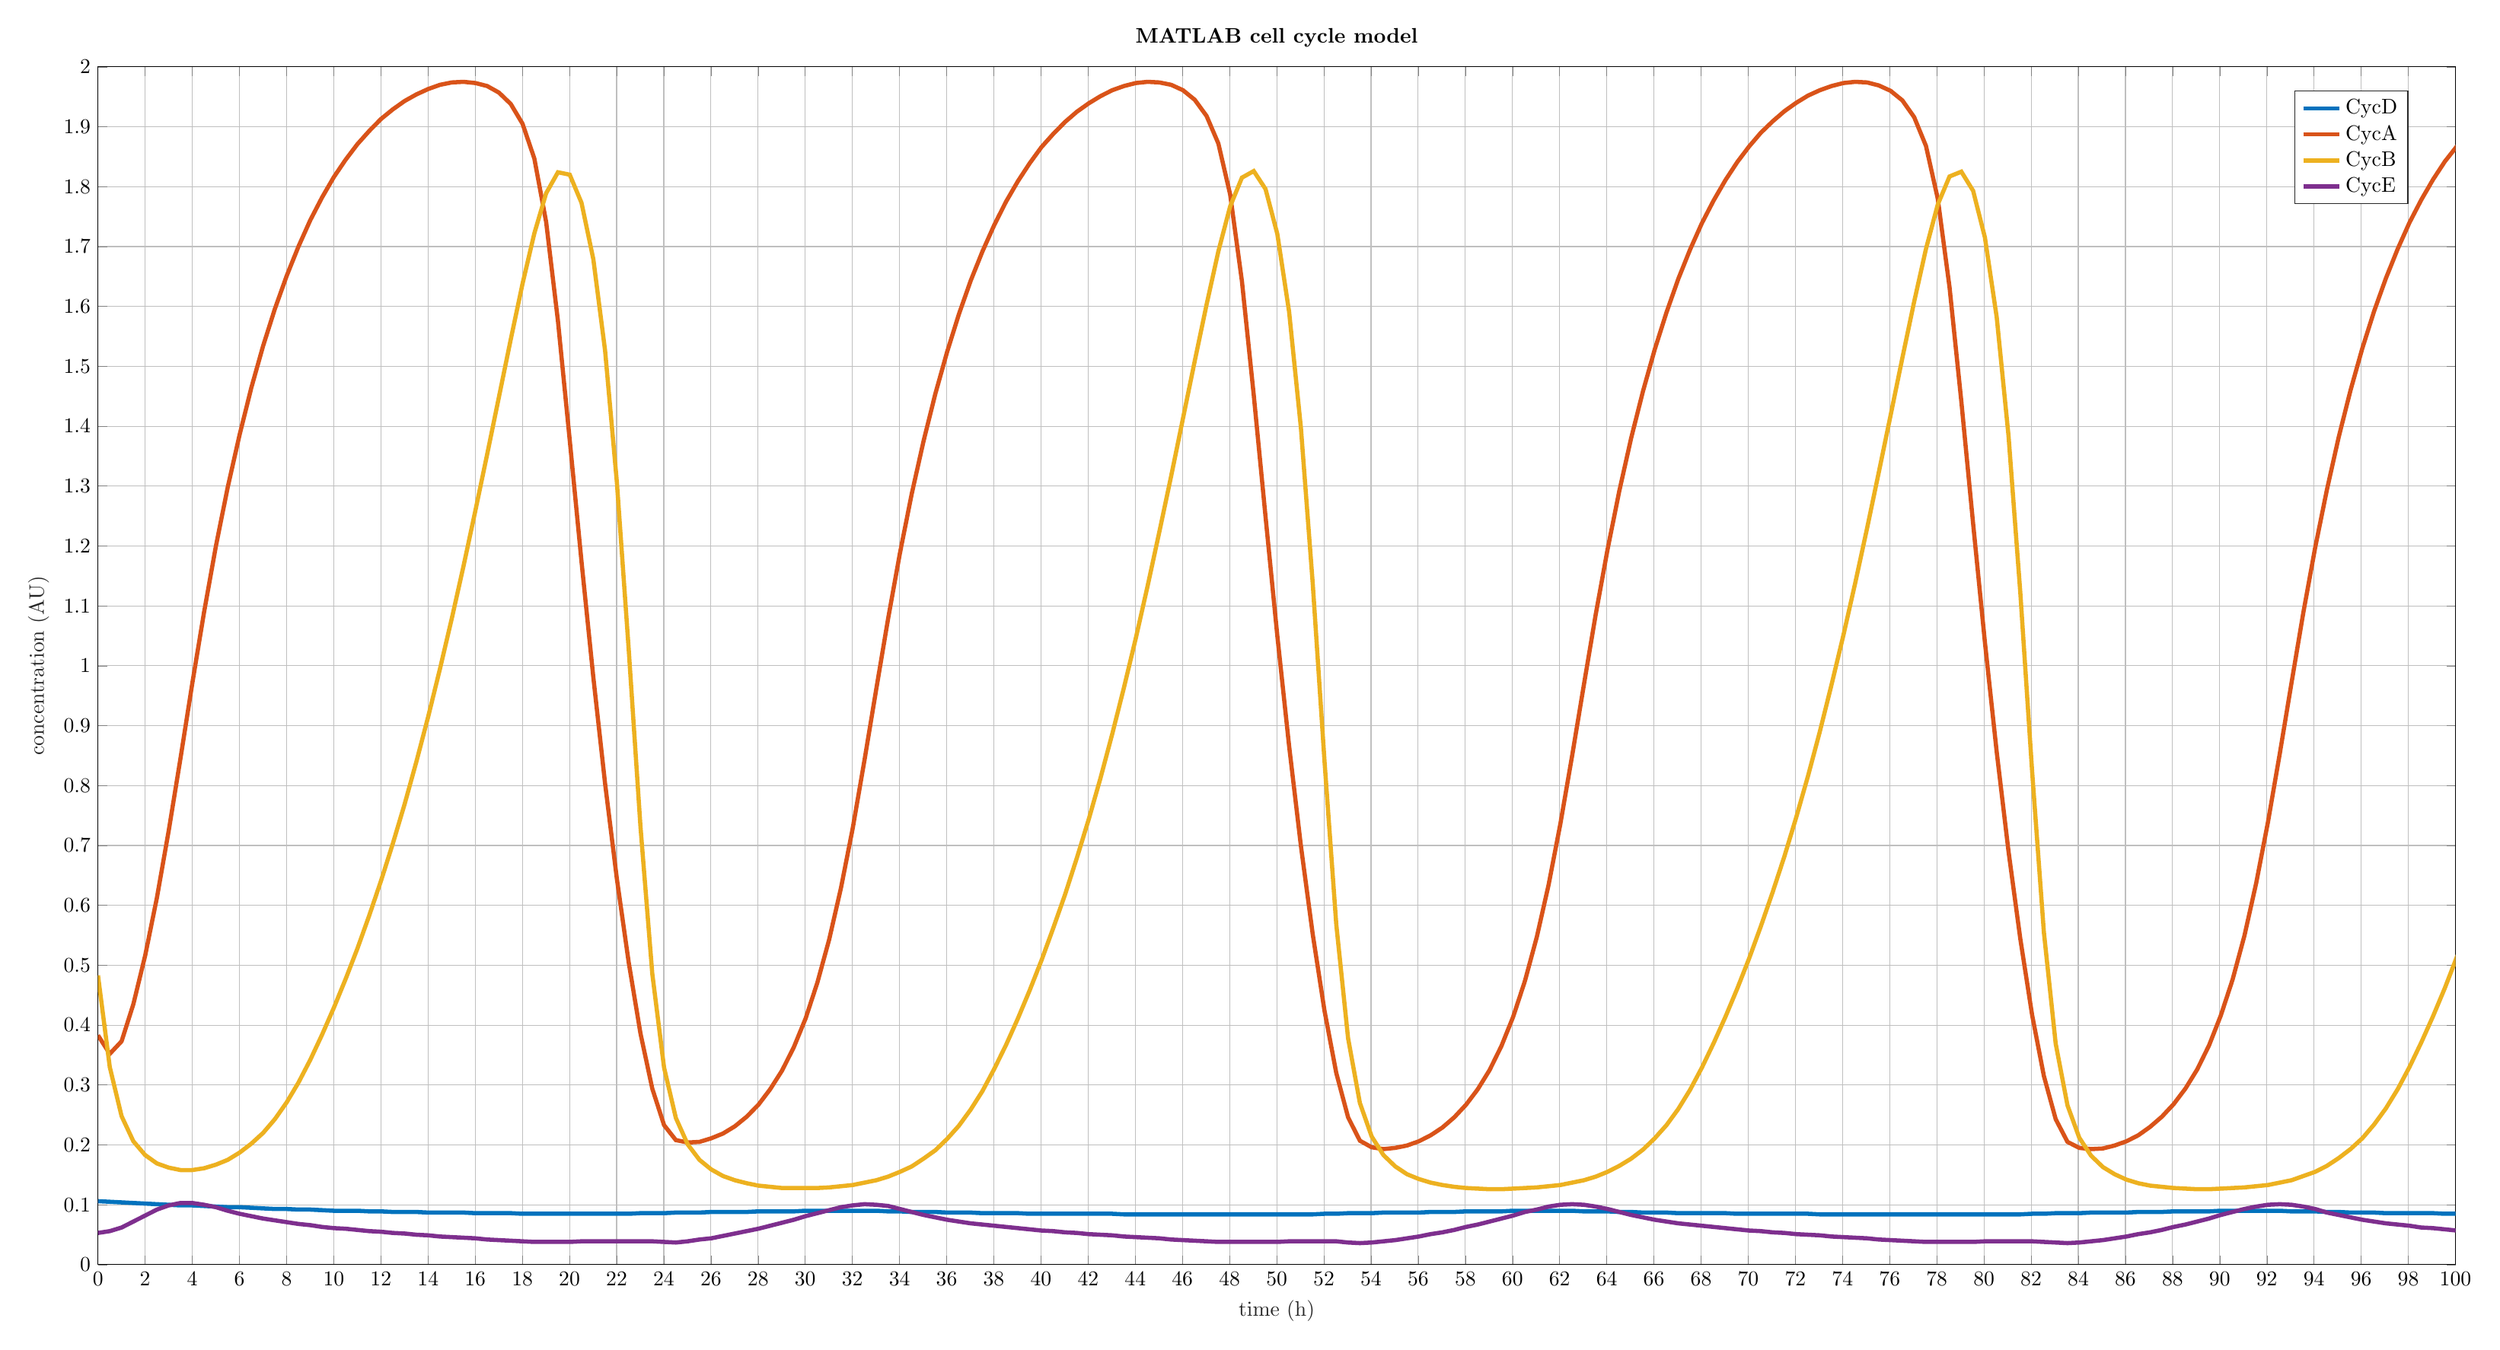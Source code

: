 % This file was created by matlab2tikz.
%
%The latest updates can be retrieved from
%  http://www.mathworks.com/matlabcentral/fileexchange/22022-matlab2tikz-matlab2tikz
%where you can also make suggestions and rate matlab2tikz.
%
\definecolor{mycolor1}{rgb}{0.0,0.447,0.741}%
\definecolor{mycolor2}{rgb}{0.85,0.325,0.098}%
\definecolor{mycolor3}{rgb}{0.929,0.694,0.125}%
\definecolor{mycolor4}{rgb}{0.494,0.184,0.556}%
%
\begin{tikzpicture}

\begin{axis}[%
width=15.484in,
height=7.87in,
at={(2.597in,1.062in)},
scale only axis,
xmin=0,
xmax=100,
xlabel style={font=\color{white!15!black}},
xlabel={time (h)},
ymin=0,
ymax=2,
ylabel style={font=\color{white!15!black}},
ylabel={concentration (AU)},
axis background/.style={fill=white},
title style={font=\bfseries},
title={MATLAB cell cycle model},
xmajorgrids,
ymajorgrids,
legend style={legend cell align=left, align=left, draw=white!15!black}
]
\addplot [color=mycolor1, line width=2.0pt]
  table[row sep=crcr]{%
0	0.106\\
0.5	0.105\\
1.001	0.104\\
1.501	0.103\\
2.001	0.102\\
2.501	0.101\\
3.002	0.1\\
3.502	0.099\\
4.002	0.099\\
4.502	0.098\\
5.003	0.097\\
5.503	0.096\\
6.003	0.096\\
6.503	0.095\\
7.004	0.094\\
7.504	0.093\\
8.004	0.093\\
8.504	0.092\\
9.005	0.092\\
9.505	0.091\\
10.005	0.09\\
10.505	0.09\\
11.006	0.09\\
11.506	0.089\\
12.006	0.089\\
12.506	0.088\\
13.007	0.088\\
13.507	0.088\\
14.007	0.087\\
14.507	0.087\\
15.008	0.087\\
15.508	0.087\\
16.008	0.086\\
16.508	0.086\\
17.009	0.086\\
17.509	0.086\\
18.009	0.085\\
18.509	0.085\\
19.01	0.085\\
19.51	0.085\\
20.01	0.085\\
20.51	0.085\\
21.011	0.085\\
21.511	0.085\\
22.011	0.085\\
22.511	0.085\\
23.012	0.086\\
23.512	0.086\\
24.012	0.086\\
24.512	0.087\\
25.013	0.087\\
25.513	0.087\\
26.013	0.088\\
26.513	0.088\\
27.014	0.088\\
27.514	0.088\\
28.014	0.089\\
28.514	0.089\\
29.015	0.089\\
29.515	0.089\\
30.015	0.09\\
30.515	0.09\\
31.016	0.09\\
31.516	0.09\\
32.016	0.09\\
32.516	0.09\\
33.017	0.09\\
33.517	0.089\\
34.017	0.089\\
34.517	0.088\\
35.018	0.088\\
35.518	0.088\\
36.018	0.087\\
36.518	0.087\\
37.019	0.087\\
37.519	0.086\\
38.019	0.086\\
38.519	0.086\\
39.02	0.086\\
39.52	0.085\\
40.02	0.085\\
40.52	0.085\\
41.021	0.085\\
41.521	0.085\\
42.021	0.085\\
42.521	0.085\\
43.022	0.085\\
43.522	0.084\\
44.022	0.084\\
44.522	0.084\\
45.023	0.084\\
45.523	0.084\\
46.023	0.084\\
46.523	0.084\\
47.024	0.084\\
47.524	0.084\\
48.024	0.084\\
48.524	0.084\\
49.025	0.084\\
49.525	0.084\\
50.025	0.084\\
50.525	0.084\\
51.026	0.084\\
51.526	0.084\\
52.026	0.085\\
52.526	0.085\\
53.027	0.086\\
53.527	0.086\\
54.027	0.086\\
54.527	0.087\\
55.028	0.087\\
55.528	0.087\\
56.028	0.087\\
56.528	0.088\\
57.029	0.088\\
57.529	0.088\\
58.029	0.089\\
58.529	0.089\\
59.03	0.089\\
59.53	0.089\\
60.03	0.09\\
60.53	0.09\\
61.031	0.09\\
61.531	0.09\\
62.031	0.09\\
62.531	0.09\\
63.032	0.089\\
63.532	0.089\\
64.032	0.089\\
64.532	0.088\\
65.033	0.088\\
65.533	0.087\\
66.033	0.087\\
66.533	0.087\\
67.034	0.086\\
67.534	0.086\\
68.034	0.086\\
68.534	0.086\\
69.035	0.086\\
69.535	0.085\\
70.035	0.085\\
70.535	0.085\\
71.036	0.085\\
71.536	0.085\\
72.036	0.085\\
72.536	0.085\\
73.037	0.084\\
73.537	0.084\\
74.037	0.084\\
74.537	0.084\\
75.038	0.084\\
75.538	0.084\\
76.038	0.084\\
76.538	0.084\\
77.039	0.084\\
77.539	0.084\\
78.039	0.084\\
78.539	0.084\\
79.04	0.084\\
79.54	0.084\\
80.04	0.084\\
80.54	0.084\\
81.041	0.084\\
81.541	0.084\\
82.041	0.085\\
82.541	0.085\\
83.042	0.086\\
83.542	0.086\\
84.042	0.086\\
84.542	0.087\\
85.043	0.087\\
85.543	0.087\\
86.043	0.087\\
86.543	0.088\\
87.044	0.088\\
87.544	0.088\\
88.044	0.089\\
88.544	0.089\\
89.045	0.089\\
89.545	0.089\\
90.045	0.09\\
90.545	0.09\\
91.046	0.09\\
91.546	0.09\\
92.046	0.09\\
92.546	0.09\\
93.047	0.089\\
93.547	0.089\\
94.047	0.089\\
94.547	0.088\\
95.048	0.088\\
95.548	0.087\\
96.048	0.087\\
96.548	0.087\\
97.049	0.086\\
97.549	0.086\\
98.049	0.086\\
98.549	0.086\\
99.05	0.086\\
99.55	0.085\\
100.05	0.085\\
100.55	0.085\\
101.051	0.085\\
101.551	0.085\\
102.051	0.085\\
102.551	0.085\\
103.052	0.084\\
103.552	0.084\\
104.052	0.084\\
104.552	0.084\\
105.053	0.084\\
105.553	0.084\\
106.053	0.084\\
106.553	0.084\\
107.054	0.084\\
107.554	0.084\\
108.054	0.084\\
108.554	0.084\\
109.055	0.084\\
109.555	0.084\\
110.055	0.084\\
110.555	0.084\\
111.056	0.084\\
111.556	0.084\\
112.056	0.085\\
112.556	0.085\\
113.057	0.086\\
113.557	0.086\\
114.057	0.086\\
114.557	0.087\\
115.058	0.087\\
115.558	0.087\\
116.058	0.087\\
116.558	0.088\\
117.059	0.088\\
117.559	0.088\\
118.059	0.089\\
118.559	0.089\\
119.06	0.089\\
119.56	0.089\\
120.06	0.09\\
120.56	0.09\\
121.061	0.09\\
121.561	0.09\\
122.061	0.09\\
122.561	0.09\\
123.062	0.089\\
123.562	0.089\\
124.062	0.089\\
124.562	0.088\\
125.063	0.088\\
125.563	0.087\\
126.063	0.087\\
126.563	0.087\\
127.064	0.086\\
127.564	0.086\\
128.064	0.086\\
128.564	0.086\\
129.065	0.086\\
129.565	0.085\\
130.065	0.085\\
130.565	0.085\\
131.066	0.085\\
131.566	0.085\\
132.066	0.085\\
132.566	0.085\\
133.067	0.084\\
133.567	0.084\\
134.067	0.084\\
134.567	0.084\\
135.068	0.084\\
135.568	0.084\\
136.068	0.084\\
136.568	0.084\\
137.069	0.084\\
137.569	0.084\\
138.069	0.084\\
138.569	0.084\\
139.07	0.084\\
139.57	0.084\\
140.07	0.084\\
140.57	0.084\\
141.071	0.084\\
141.571	0.084\\
142.071	0.085\\
142.571	0.085\\
143.072	0.086\\
143.572	0.086\\
144.072	0.086\\
144.572	0.087\\
145.073	0.087\\
145.573	0.087\\
146.073	0.088\\
146.573	0.088\\
147.074	0.088\\
147.574	0.088\\
148.074	0.089\\
148.574	0.089\\
149.075	0.089\\
149.575	0.089\\
150.075	0.09\\
150.575	0.09\\
151.076	0.09\\
151.576	0.09\\
152.076	0.09\\
152.576	0.09\\
153.077	0.089\\
153.577	0.089\\
154.077	0.089\\
154.577	0.088\\
155.078	0.088\\
155.578	0.087\\
156.078	0.087\\
156.578	0.087\\
157.079	0.086\\
157.579	0.086\\
158.079	0.086\\
158.579	0.086\\
159.08	0.086\\
159.58	0.085\\
160.08	0.085\\
160.58	0.085\\
161.081	0.085\\
161.581	0.085\\
162.081	0.085\\
162.581	0.085\\
163.082	0.084\\
163.582	0.084\\
164.082	0.084\\
164.582	0.084\\
165.083	0.084\\
165.583	0.084\\
166.083	0.084\\
166.583	0.084\\
167.084	0.084\\
167.584	0.084\\
168.084	0.084\\
168.584	0.084\\
169.085	0.084\\
169.585	0.084\\
170.085	0.084\\
170.585	0.084\\
171.086	0.084\\
171.586	0.084\\
172.086	0.085\\
172.586	0.085\\
173.087	0.086\\
173.587	0.086\\
174.087	0.086\\
174.587	0.087\\
175.088	0.087\\
175.588	0.087\\
176.088	0.088\\
176.588	0.088\\
177.089	0.088\\
177.589	0.088\\
178.089	0.089\\
178.589	0.089\\
179.09	0.089\\
179.59	0.089\\
180.09	0.09\\
180.59	0.09\\
181.091	0.09\\
181.591	0.09\\
182.091	0.09\\
182.591	0.09\\
183.092	0.089\\
183.592	0.089\\
184.092	0.089\\
184.592	0.088\\
185.093	0.088\\
185.593	0.087\\
186.093	0.087\\
186.593	0.087\\
187.094	0.086\\
187.594	0.086\\
188.094	0.086\\
188.594	0.086\\
189.095	0.086\\
189.595	0.085\\
190.095	0.085\\
190.595	0.085\\
191.096	0.085\\
191.596	0.085\\
192.096	0.085\\
192.596	0.085\\
193.097	0.084\\
193.597	0.084\\
194.097	0.084\\
194.597	0.084\\
195.098	0.084\\
195.598	0.084\\
196.098	0.084\\
196.598	0.084\\
197.099	0.084\\
197.599	0.084\\
198.099	0.084\\
198.599	0.084\\
199.1	0.084\\
199.6	0.084\\
200.1	0.084\\
200.6	0.084\\
201.101	0.084\\
201.601	0.084\\
202.101	0.085\\
202.601	0.085\\
203.102	0.086\\
203.602	0.086\\
204.102	0.086\\
204.602	0.087\\
205.103	0.087\\
205.603	0.087\\
206.103	0.088\\
206.603	0.088\\
207.104	0.088\\
207.604	0.088\\
208.104	0.089\\
208.604	0.089\\
209.105	0.089\\
209.605	0.089\\
210.105	0.09\\
210.605	0.09\\
211.106	0.09\\
211.606	0.09\\
212.106	0.09\\
212.606	0.09\\
213.107	0.089\\
213.607	0.089\\
214.107	0.089\\
214.607	0.088\\
215.108	0.088\\
215.608	0.087\\
216.108	0.087\\
216.608	0.087\\
217.109	0.086\\
217.609	0.086\\
218.109	0.086\\
218.609	0.086\\
219.11	0.086\\
219.61	0.085\\
220.11	0.085\\
220.61	0.085\\
221.111	0.085\\
221.611	0.085\\
222.111	0.085\\
222.611	0.085\\
223.112	0.084\\
223.612	0.084\\
224.112	0.084\\
224.612	0.084\\
225.113	0.084\\
225.613	0.084\\
226.113	0.084\\
226.613	0.084\\
227.114	0.084\\
227.614	0.084\\
228.114	0.084\\
228.614	0.084\\
229.115	0.084\\
229.615	0.084\\
230.115	0.084\\
230.615	0.084\\
231.116	0.084\\
231.616	0.085\\
232.116	0.085\\
232.616	0.085\\
233.117	0.086\\
233.617	0.086\\
234.117	0.086\\
234.617	0.087\\
235.118	0.087\\
235.618	0.087\\
236.118	0.088\\
236.618	0.088\\
237.119	0.088\\
237.619	0.088\\
238.119	0.089\\
238.619	0.089\\
239.12	0.089\\
239.62	0.089\\
240.12	0.09\\
240.62	0.09\\
241.121	0.09\\
241.621	0.09\\
242.121	0.09\\
242.621	0.09\\
243.122	0.089\\
243.622	0.089\\
244.122	0.089\\
244.622	0.088\\
245.123	0.088\\
245.623	0.087\\
246.123	0.087\\
246.623	0.087\\
247.124	0.086\\
247.624	0.086\\
248.124	0.086\\
248.624	0.086\\
249.125	0.086\\
249.625	0.085\\
250.125	0.085\\
250.625	0.085\\
251.126	0.085\\
251.626	0.085\\
252.126	0.085\\
252.626	0.085\\
253.127	0.084\\
253.627	0.084\\
254.127	0.084\\
254.627	0.084\\
255.128	0.084\\
255.628	0.084\\
256.128	0.084\\
256.628	0.084\\
257.129	0.084\\
257.629	0.084\\
258.129	0.084\\
258.629	0.084\\
259.13	0.084\\
259.63	0.084\\
260.13	0.084\\
260.63	0.084\\
261.131	0.084\\
261.631	0.085\\
262.131	0.085\\
262.631	0.085\\
263.132	0.086\\
263.632	0.086\\
264.132	0.086\\
264.632	0.087\\
265.133	0.087\\
265.633	0.087\\
266.133	0.088\\
266.633	0.088\\
267.134	0.088\\
267.634	0.088\\
268.134	0.089\\
268.634	0.089\\
269.135	0.089\\
269.635	0.089\\
270.135	0.09\\
270.635	0.09\\
271.136	0.09\\
271.636	0.09\\
272.136	0.09\\
272.636	0.09\\
273.137	0.089\\
273.637	0.089\\
274.137	0.089\\
274.637	0.088\\
275.138	0.088\\
275.638	0.087\\
276.138	0.087\\
276.638	0.087\\
277.139	0.086\\
277.639	0.086\\
278.139	0.086\\
278.639	0.086\\
279.14	0.086\\
279.64	0.085\\
280.14	0.085\\
280.64	0.085\\
281.141	0.085\\
281.641	0.085\\
282.141	0.085\\
282.641	0.085\\
283.142	0.084\\
283.642	0.084\\
284.142	0.084\\
284.642	0.084\\
285.143	0.084\\
285.643	0.084\\
286.143	0.084\\
286.643	0.084\\
287.144	0.084\\
287.644	0.084\\
288.144	0.084\\
288.644	0.084\\
289.145	0.084\\
289.645	0.084\\
290.145	0.084\\
290.645	0.084\\
291.146	0.084\\
291.646	0.085\\
292.146	0.085\\
292.646	0.085\\
293.147	0.086\\
293.647	0.086\\
294.147	0.086\\
294.647	0.087\\
295.148	0.087\\
295.648	0.087\\
296.148	0.088\\
296.648	0.088\\
297.149	0.088\\
297.649	0.088\\
298.149	0.089\\
298.649	0.089\\
299.15	0.089\\
299.65	0.089\\
300.15	0.09\\
300.65	0.09\\
301.151	0.09\\
301.651	0.09\\
302.151	0.09\\
302.651	0.09\\
303.152	0.089\\
303.652	0.089\\
304.152	0.089\\
304.652	0.088\\
305.153	0.088\\
305.653	0.087\\
306.153	0.087\\
306.653	0.087\\
307.154	0.086\\
307.654	0.086\\
308.154	0.086\\
308.654	0.086\\
309.155	0.086\\
309.655	0.085\\
310.155	0.085\\
310.655	0.085\\
311.156	0.085\\
311.656	0.085\\
312.156	0.085\\
312.656	0.085\\
313.157	0.084\\
313.657	0.084\\
314.157	0.084\\
314.657	0.084\\
315.158	0.084\\
315.658	0.084\\
316.158	0.084\\
316.658	0.084\\
317.159	0.084\\
317.659	0.084\\
318.159	0.084\\
318.659	0.084\\
319.16	0.084\\
319.66	0.084\\
320.16	0.084\\
320.66	0.084\\
321.161	0.084\\
321.661	0.085\\
322.161	0.085\\
322.661	0.085\\
323.162	0.086\\
323.662	0.086\\
324.162	0.086\\
324.662	0.087\\
325.163	0.087\\
325.663	0.087\\
326.163	0.088\\
326.663	0.088\\
327.164	0.088\\
327.664	0.088\\
328.164	0.089\\
328.664	0.089\\
329.165	0.089\\
329.665	0.089\\
330.165	0.09\\
330.665	0.09\\
331.166	0.09\\
331.666	0.09\\
332.166	0.09\\
332.666	0.09\\
333.167	0.089\\
333.667	0.089\\
334.167	0.089\\
334.667	0.088\\
335.168	0.088\\
335.668	0.087\\
336.168	0.087\\
336.668	0.087\\
337.169	0.086\\
337.669	0.086\\
338.169	0.086\\
338.669	0.086\\
339.17	0.086\\
339.67	0.085\\
340.17	0.085\\
340.67	0.085\\
341.171	0.085\\
341.671	0.085\\
342.171	0.085\\
342.671	0.085\\
343.172	0.084\\
343.672	0.084\\
344.172	0.084\\
344.672	0.084\\
345.173	0.084\\
345.673	0.084\\
346.173	0.084\\
346.673	0.084\\
347.174	0.084\\
347.674	0.084\\
348.174	0.084\\
348.674	0.084\\
349.175	0.084\\
349.675	0.084\\
350.175	0.084\\
350.675	0.084\\
351.176	0.084\\
351.676	0.085\\
352.176	0.085\\
352.676	0.085\\
353.177	0.086\\
353.677	0.086\\
354.177	0.086\\
354.677	0.087\\
355.178	0.087\\
355.678	0.087\\
356.178	0.088\\
356.678	0.088\\
357.179	0.088\\
357.679	0.088\\
358.179	0.089\\
358.679	0.089\\
359.18	0.089\\
359.68	0.089\\
360.18	0.09\\
360.68	0.09\\
361.181	0.09\\
361.681	0.09\\
362.181	0.09\\
362.681	0.09\\
363.182	0.089\\
363.682	0.089\\
364.182	0.089\\
364.682	0.088\\
365.183	0.088\\
365.683	0.087\\
366.183	0.087\\
366.683	0.087\\
367.184	0.086\\
367.684	0.086\\
368.184	0.086\\
368.684	0.086\\
369.185	0.086\\
369.685	0.085\\
370.185	0.085\\
370.685	0.085\\
371.186	0.085\\
371.686	0.085\\
372.186	0.085\\
372.686	0.085\\
373.187	0.084\\
373.687	0.084\\
374.187	0.084\\
374.687	0.084\\
375.188	0.084\\
375.688	0.084\\
376.188	0.084\\
376.688	0.084\\
377.189	0.084\\
377.689	0.084\\
378.189	0.084\\
378.689	0.084\\
379.19	0.084\\
379.69	0.084\\
380.19	0.084\\
380.69	0.084\\
381.191	0.084\\
381.691	0.085\\
382.191	0.085\\
382.691	0.085\\
383.192	0.086\\
383.692	0.086\\
384.192	0.086\\
384.692	0.087\\
385.193	0.087\\
385.693	0.087\\
386.193	0.088\\
386.693	0.088\\
387.194	0.088\\
387.694	0.088\\
388.194	0.089\\
388.694	0.089\\
389.195	0.089\\
389.695	0.089\\
390.195	0.09\\
390.695	0.09\\
391.196	0.09\\
391.696	0.09\\
392.196	0.09\\
392.696	0.09\\
393.197	0.089\\
393.697	0.089\\
394.197	0.089\\
394.697	0.088\\
395.198	0.088\\
395.698	0.087\\
396.198	0.087\\
396.698	0.087\\
397.199	0.086\\
397.699	0.086\\
398.199	0.086\\
398.699	0.086\\
399.2	0.086\\
399.7	0.085\\
400.2	0.085\\
400.7	0.085\\
401.201	0.085\\
401.701	0.085\\
402.201	0.085\\
402.701	0.085\\
403.202	0.084\\
403.702	0.084\\
404.202	0.084\\
404.702	0.084\\
405.203	0.084\\
405.703	0.084\\
406.203	0.084\\
406.703	0.084\\
407.204	0.084\\
407.704	0.084\\
408.204	0.084\\
408.704	0.084\\
409.205	0.084\\
409.705	0.084\\
410.205	0.084\\
410.705	0.084\\
411.206	0.084\\
411.706	0.085\\
412.206	0.085\\
412.706	0.085\\
413.207	0.086\\
413.707	0.086\\
414.207	0.086\\
414.707	0.087\\
415.208	0.087\\
415.708	0.087\\
416.208	0.088\\
416.708	0.088\\
417.209	0.088\\
417.709	0.088\\
418.209	0.089\\
418.709	0.089\\
419.21	0.089\\
419.71	0.089\\
420.21	0.09\\
420.71	0.09\\
421.211	0.09\\
421.711	0.09\\
422.211	0.09\\
422.711	0.09\\
423.212	0.089\\
423.712	0.089\\
424.212	0.089\\
424.712	0.088\\
425.213	0.088\\
425.713	0.087\\
426.213	0.087\\
426.713	0.087\\
427.214	0.086\\
427.714	0.086\\
428.214	0.086\\
428.714	0.086\\
429.215	0.086\\
429.715	0.085\\
430.215	0.085\\
430.715	0.085\\
431.216	0.085\\
431.716	0.085\\
432.216	0.085\\
432.716	0.085\\
433.217	0.084\\
433.717	0.084\\
434.217	0.084\\
434.717	0.084\\
435.218	0.084\\
435.718	0.084\\
436.218	0.084\\
436.718	0.084\\
437.219	0.084\\
437.719	0.084\\
438.219	0.084\\
438.719	0.084\\
439.22	0.084\\
439.72	0.084\\
440.22	0.084\\
440.72	0.084\\
441.221	0.084\\
441.721	0.085\\
442.221	0.085\\
442.721	0.085\\
443.222	0.086\\
443.722	0.086\\
444.222	0.086\\
444.722	0.087\\
445.223	0.087\\
445.723	0.087\\
446.223	0.088\\
446.723	0.088\\
447.224	0.088\\
447.724	0.088\\
448.224	0.089\\
448.724	0.089\\
449.225	0.089\\
449.725	0.089\\
450.225	0.09\\
450.725	0.09\\
451.226	0.09\\
451.726	0.09\\
452.226	0.09\\
452.726	0.09\\
453.227	0.089\\
453.727	0.089\\
454.227	0.089\\
454.727	0.088\\
455.228	0.088\\
455.728	0.087\\
456.228	0.087\\
456.728	0.087\\
457.229	0.086\\
457.729	0.086\\
458.229	0.086\\
458.729	0.086\\
459.23	0.085\\
459.73	0.085\\
460.23	0.085\\
460.73	0.085\\
461.231	0.085\\
461.731	0.085\\
462.231	0.085\\
462.731	0.085\\
463.232	0.084\\
463.732	0.084\\
464.232	0.084\\
464.732	0.084\\
465.233	0.084\\
465.733	0.084\\
466.233	0.084\\
466.733	0.084\\
467.234	0.084\\
467.734	0.084\\
468.234	0.084\\
468.734	0.084\\
469.235	0.084\\
469.735	0.084\\
470.235	0.084\\
470.735	0.084\\
471.236	0.084\\
471.736	0.085\\
472.236	0.085\\
472.736	0.085\\
473.237	0.086\\
473.737	0.086\\
474.237	0.086\\
474.737	0.087\\
475.238	0.087\\
475.738	0.087\\
476.238	0.088\\
476.738	0.088\\
477.239	0.088\\
477.739	0.088\\
478.239	0.089\\
478.739	0.089\\
479.24	0.089\\
479.74	0.089\\
480.24	0.09\\
480.74	0.09\\
481.241	0.09\\
481.741	0.09\\
482.241	0.09\\
482.741	0.09\\
483.242	0.089\\
483.742	0.089\\
484.242	0.089\\
484.742	0.088\\
485.243	0.088\\
485.743	0.087\\
486.243	0.087\\
486.743	0.087\\
487.244	0.086\\
487.744	0.086\\
488.244	0.086\\
488.744	0.086\\
489.245	0.085\\
489.745	0.085\\
490.245	0.085\\
490.745	0.085\\
491.246	0.085\\
491.746	0.085\\
492.246	0.085\\
492.746	0.085\\
493.247	0.084\\
493.747	0.084\\
494.247	0.084\\
494.747	0.084\\
495.248	0.084\\
495.748	0.084\\
496.248	0.084\\
496.748	0.084\\
497.249	0.084\\
497.749	0.084\\
498.249	0.084\\
498.749	0.084\\
499.25	0.084\\
499.75	0.084\\
500.25	0.084\\
500.75	0.084\\
501.251	0.084\\
501.751	0.085\\
502.251	0.085\\
502.751	0.085\\
503.252	0.086\\
503.752	0.086\\
504.252	0.086\\
504.752	0.087\\
505.253	0.087\\
505.753	0.087\\
506.253	0.088\\
506.753	0.088\\
507.254	0.088\\
507.754	0.088\\
508.254	0.089\\
508.754	0.089\\
509.255	0.089\\
509.755	0.089\\
510.255	0.09\\
510.755	0.09\\
511.256	0.09\\
511.756	0.09\\
512.256	0.09\\
512.756	0.09\\
513.257	0.089\\
513.757	0.089\\
514.257	0.089\\
514.757	0.088\\
515.258	0.088\\
515.758	0.087\\
516.258	0.087\\
516.758	0.087\\
517.259	0.086\\
517.759	0.086\\
518.259	0.086\\
518.759	0.086\\
519.26	0.085\\
519.76	0.085\\
520.26	0.085\\
520.76	0.085\\
521.261	0.085\\
521.761	0.085\\
522.261	0.085\\
522.761	0.085\\
523.262	0.084\\
523.762	0.084\\
524.262	0.084\\
524.762	0.084\\
525.263	0.084\\
525.763	0.084\\
526.263	0.084\\
526.763	0.084\\
527.264	0.084\\
527.764	0.084\\
528.264	0.084\\
528.764	0.084\\
529.265	0.084\\
529.765	0.084\\
530.265	0.084\\
530.765	0.084\\
531.266	0.084\\
531.766	0.085\\
532.266	0.085\\
532.766	0.085\\
533.267	0.086\\
533.767	0.086\\
534.267	0.086\\
534.767	0.087\\
535.268	0.087\\
535.768	0.087\\
536.268	0.088\\
536.768	0.088\\
537.269	0.088\\
537.769	0.088\\
538.269	0.089\\
538.769	0.089\\
539.27	0.089\\
539.77	0.089\\
540.27	0.09\\
540.77	0.09\\
541.271	0.09\\
541.771	0.09\\
542.271	0.09\\
542.771	0.09\\
543.272	0.089\\
543.772	0.089\\
544.272	0.089\\
544.772	0.088\\
545.273	0.088\\
545.773	0.087\\
546.273	0.087\\
546.773	0.087\\
547.274	0.086\\
547.774	0.086\\
548.274	0.086\\
548.774	0.086\\
549.275	0.085\\
549.775	0.085\\
550.275	0.085\\
550.775	0.085\\
551.276	0.085\\
551.776	0.085\\
552.276	0.085\\
552.776	0.085\\
553.277	0.084\\
553.777	0.084\\
554.277	0.084\\
554.777	0.084\\
555.278	0.084\\
555.778	0.084\\
556.278	0.084\\
556.778	0.084\\
557.279	0.084\\
557.779	0.084\\
558.279	0.084\\
558.779	0.084\\
559.28	0.084\\
559.78	0.084\\
560.28	0.084\\
560.78	0.084\\
561.281	0.084\\
561.781	0.085\\
562.281	0.085\\
562.781	0.085\\
563.282	0.086\\
563.782	0.086\\
564.282	0.086\\
564.782	0.087\\
565.283	0.087\\
565.783	0.087\\
566.283	0.088\\
566.783	0.088\\
567.284	0.088\\
567.784	0.088\\
568.284	0.089\\
568.784	0.089\\
569.285	0.089\\
569.785	0.089\\
570.285	0.09\\
570.785	0.09\\
571.286	0.09\\
571.786	0.09\\
572.286	0.09\\
572.786	0.09\\
573.287	0.089\\
573.787	0.089\\
574.287	0.088\\
574.787	0.088\\
575.288	0.088\\
575.788	0.087\\
576.288	0.087\\
576.788	0.087\\
577.289	0.086\\
577.789	0.086\\
578.289	0.086\\
578.789	0.086\\
579.29	0.085\\
579.79	0.085\\
580.29	0.085\\
580.79	0.085\\
581.291	0.085\\
581.791	0.085\\
582.291	0.085\\
582.791	0.085\\
583.292	0.084\\
583.792	0.084\\
584.292	0.084\\
584.792	0.084\\
585.293	0.084\\
585.793	0.084\\
586.293	0.084\\
586.793	0.084\\
587.294	0.084\\
587.794	0.084\\
588.294	0.084\\
588.794	0.084\\
589.295	0.084\\
589.795	0.084\\
590.295	0.084\\
590.795	0.084\\
591.296	0.084\\
591.796	0.085\\
592.296	0.085\\
592.796	0.085\\
593.297	0.086\\
593.797	0.086\\
594.297	0.086\\
594.797	0.087\\
595.298	0.087\\
595.798	0.087\\
596.298	0.088\\
596.798	0.088\\
597.299	0.088\\
597.799	0.088\\
598.299	0.089\\
598.799	0.089\\
599.3	0.089\\
599.8	0.089\\
600.3	0.09\\
600.8	0.09\\
601.301	0.09\\
601.801	0.09\\
602.301	0.09\\
602.801	0.09\\
603.302	0.089\\
603.802	0.089\\
604.302	0.088\\
604.802	0.088\\
605.303	0.088\\
605.803	0.087\\
606.303	0.087\\
606.803	0.087\\
607.304	0.086\\
607.804	0.086\\
608.304	0.086\\
608.804	0.086\\
609.305	0.085\\
609.805	0.085\\
610.305	0.085\\
610.805	0.085\\
611.306	0.085\\
611.806	0.085\\
612.306	0.085\\
612.806	0.085\\
613.307	0.084\\
613.807	0.084\\
614.307	0.084\\
614.807	0.084\\
615.308	0.084\\
615.808	0.084\\
616.308	0.084\\
616.808	0.084\\
617.309	0.084\\
617.809	0.084\\
618.309	0.084\\
618.809	0.084\\
619.31	0.084\\
619.81	0.084\\
620.31	0.084\\
620.81	0.084\\
621.311	0.084\\
621.811	0.085\\
622.311	0.085\\
622.811	0.085\\
623.312	0.086\\
623.812	0.086\\
624.312	0.086\\
624.812	0.087\\
625.313	0.087\\
625.813	0.087\\
626.313	0.088\\
626.813	0.088\\
627.314	0.088\\
627.814	0.088\\
628.314	0.089\\
628.814	0.089\\
629.315	0.089\\
629.815	0.089\\
630.315	0.09\\
630.815	0.09\\
631.316	0.09\\
631.816	0.09\\
632.316	0.09\\
632.816	0.09\\
633.317	0.089\\
633.817	0.089\\
634.317	0.088\\
634.817	0.088\\
635.318	0.088\\
635.818	0.087\\
636.318	0.087\\
636.818	0.087\\
637.319	0.086\\
637.819	0.086\\
638.319	0.086\\
638.819	0.086\\
639.32	0.085\\
639.82	0.085\\
640.32	0.085\\
640.82	0.085\\
641.321	0.085\\
641.821	0.085\\
642.321	0.085\\
642.821	0.085\\
643.322	0.084\\
643.822	0.084\\
644.322	0.084\\
644.822	0.084\\
645.323	0.084\\
645.823	0.084\\
646.323	0.084\\
646.823	0.084\\
647.324	0.084\\
647.824	0.084\\
648.324	0.084\\
648.824	0.084\\
649.325	0.084\\
649.825	0.084\\
650.325	0.084\\
650.825	0.084\\
651.326	0.084\\
651.826	0.085\\
652.326	0.085\\
652.826	0.085\\
653.327	0.086\\
653.827	0.086\\
654.327	0.086\\
654.827	0.087\\
655.328	0.087\\
655.828	0.087\\
656.328	0.088\\
656.828	0.088\\
657.329	0.088\\
657.829	0.088\\
658.329	0.089\\
658.829	0.089\\
659.33	0.089\\
659.83	0.089\\
660.33	0.09\\
660.83	0.09\\
661.331	0.09\\
661.831	0.09\\
662.331	0.09\\
662.831	0.09\\
663.332	0.089\\
663.832	0.089\\
664.332	0.088\\
664.832	0.088\\
665.333	0.088\\
665.833	0.087\\
666.333	0.087\\
666.833	0.087\\
667.334	0.086\\
667.834	0.086\\
668.334	0.086\\
668.834	0.086\\
669.335	0.085\\
669.835	0.085\\
670.335	0.085\\
670.835	0.085\\
671.336	0.085\\
671.836	0.085\\
672.336	0.085\\
672.836	0.085\\
673.337	0.084\\
673.837	0.084\\
674.337	0.084\\
674.837	0.084\\
675.338	0.084\\
675.838	0.084\\
676.338	0.084\\
676.838	0.084\\
677.339	0.084\\
677.839	0.084\\
678.339	0.084\\
678.839	0.084\\
679.34	0.084\\
679.84	0.084\\
680.34	0.084\\
680.84	0.084\\
681.341	0.084\\
681.841	0.085\\
682.341	0.085\\
682.841	0.085\\
683.342	0.086\\
683.842	0.086\\
684.342	0.086\\
684.842	0.087\\
685.343	0.087\\
685.843	0.087\\
686.343	0.088\\
686.843	0.088\\
687.344	0.088\\
687.844	0.088\\
688.344	0.089\\
688.844	0.089\\
689.345	0.089\\
689.845	0.089\\
690.345	0.09\\
690.845	0.09\\
691.346	0.09\\
691.846	0.09\\
692.346	0.09\\
692.846	0.09\\
693.347	0.089\\
693.847	0.089\\
694.347	0.088\\
694.847	0.088\\
695.348	0.088\\
695.848	0.087\\
696.348	0.087\\
696.848	0.087\\
697.349	0.086\\
697.849	0.086\\
698.349	0.086\\
698.849	0.086\\
699.35	0.085\\
699.85	0.085\\
700.35	0.085\\
700.85	0.085\\
701.351	0.085\\
701.851	0.085\\
702.351	0.085\\
702.851	0.085\\
703.352	0.084\\
703.852	0.084\\
704.352	0.084\\
704.852	0.084\\
705.353	0.084\\
705.853	0.084\\
706.353	0.084\\
706.853	0.084\\
707.354	0.084\\
707.854	0.084\\
708.354	0.084\\
708.854	0.084\\
709.355	0.084\\
709.855	0.084\\
710.355	0.084\\
710.855	0.084\\
711.356	0.084\\
711.856	0.085\\
712.356	0.085\\
712.856	0.085\\
713.357	0.086\\
713.857	0.086\\
714.357	0.086\\
714.857	0.087\\
715.358	0.087\\
715.858	0.087\\
716.358	0.088\\
716.858	0.088\\
717.359	0.088\\
717.859	0.088\\
718.359	0.089\\
718.859	0.089\\
719.36	0.089\\
719.86	0.089\\
720.36	0.09\\
720.86	0.09\\
721.361	0.09\\
721.861	0.09\\
722.361	0.09\\
722.861	0.09\\
723.362	0.089\\
723.862	0.089\\
724.362	0.088\\
724.862	0.088\\
725.363	0.088\\
725.863	0.087\\
726.363	0.087\\
726.863	0.087\\
727.364	0.086\\
727.864	0.086\\
728.364	0.086\\
728.864	0.086\\
729.365	0.085\\
729.865	0.085\\
730.365	0.085\\
730.865	0.085\\
731.366	0.085\\
731.866	0.085\\
732.366	0.085\\
732.866	0.085\\
733.367	0.084\\
733.867	0.084\\
734.367	0.084\\
734.867	0.084\\
735.368	0.084\\
735.868	0.084\\
736.368	0.084\\
736.868	0.084\\
737.369	0.084\\
737.869	0.084\\
738.369	0.084\\
738.869	0.084\\
739.37	0.084\\
739.87	0.084\\
740.37	0.084\\
740.87	0.084\\
741.371	0.084\\
741.871	0.085\\
742.371	0.085\\
742.871	0.085\\
743.372	0.086\\
743.872	0.086\\
744.372	0.086\\
744.872	0.087\\
745.373	0.087\\
745.873	0.087\\
746.373	0.088\\
746.873	0.088\\
747.374	0.088\\
747.874	0.088\\
748.374	0.089\\
748.874	0.089\\
749.375	0.089\\
749.875	0.089\\
750.375	0.09\\
750.875	0.09\\
751.376	0.09\\
751.876	0.09\\
752.376	0.09\\
752.876	0.09\\
753.377	0.089\\
753.877	0.089\\
754.377	0.088\\
754.877	0.088\\
755.378	0.088\\
755.878	0.087\\
756.378	0.087\\
756.878	0.087\\
757.379	0.086\\
757.879	0.086\\
758.379	0.086\\
758.879	0.086\\
759.38	0.085\\
759.88	0.085\\
760.38	0.085\\
760.88	0.085\\
761.381	0.085\\
761.881	0.085\\
762.381	0.085\\
762.881	0.085\\
763.382	0.084\\
763.882	0.084\\
764.382	0.084\\
764.882	0.084\\
765.383	0.084\\
765.883	0.084\\
766.383	0.084\\
766.883	0.084\\
767.384	0.084\\
767.884	0.084\\
768.384	0.084\\
768.884	0.084\\
769.385	0.084\\
769.885	0.084\\
770.385	0.084\\
770.885	0.084\\
771.386	0.084\\
771.886	0.085\\
772.386	0.085\\
772.886	0.085\\
773.387	0.086\\
773.887	0.086\\
774.387	0.087\\
774.887	0.087\\
775.388	0.087\\
775.888	0.087\\
776.388	0.088\\
776.888	0.088\\
777.389	0.088\\
777.889	0.089\\
778.389	0.089\\
778.889	0.089\\
779.39	0.089\\
779.89	0.089\\
780.39	0.09\\
780.89	0.09\\
781.391	0.09\\
781.891	0.09\\
782.391	0.09\\
782.891	0.09\\
783.392	0.089\\
783.892	0.089\\
784.392	0.088\\
784.892	0.088\\
785.393	0.088\\
785.893	0.087\\
786.393	0.087\\
786.893	0.087\\
787.394	0.086\\
787.894	0.086\\
788.394	0.086\\
788.894	0.086\\
789.395	0.085\\
789.895	0.085\\
790.395	0.085\\
790.895	0.085\\
791.396	0.085\\
791.896	0.085\\
792.396	0.085\\
792.896	0.085\\
793.397	0.084\\
793.897	0.084\\
794.397	0.084\\
794.897	0.084\\
795.398	0.084\\
795.898	0.084\\
796.398	0.084\\
796.898	0.084\\
797.399	0.084\\
797.899	0.084\\
798.399	0.084\\
798.899	0.084\\
799.4	0.084\\
799.9	0.084\\
800.4	0.084\\
800.9	0.084\\
801.401	0.084\\
801.901	0.085\\
802.401	0.085\\
802.901	0.085\\
803.402	0.086\\
803.902	0.086\\
804.402	0.087\\
804.902	0.087\\
805.403	0.087\\
805.903	0.087\\
806.403	0.088\\
806.903	0.088\\
807.404	0.088\\
807.904	0.089\\
808.404	0.089\\
808.904	0.089\\
809.405	0.089\\
809.905	0.089\\
810.405	0.09\\
810.905	0.09\\
811.406	0.09\\
811.906	0.09\\
812.406	0.09\\
812.906	0.09\\
813.407	0.089\\
813.907	0.089\\
814.407	0.088\\
814.907	0.088\\
815.408	0.088\\
815.908	0.087\\
816.408	0.087\\
816.908	0.087\\
817.409	0.086\\
817.909	0.086\\
818.409	0.086\\
818.909	0.086\\
819.41	0.085\\
819.91	0.085\\
820.41	0.085\\
820.91	0.085\\
821.411	0.085\\
821.911	0.085\\
822.411	0.085\\
822.911	0.085\\
823.412	0.084\\
823.912	0.084\\
824.412	0.084\\
824.912	0.084\\
825.413	0.084\\
825.913	0.084\\
826.413	0.084\\
826.913	0.084\\
827.414	0.084\\
827.914	0.084\\
828.414	0.084\\
828.914	0.084\\
829.415	0.084\\
829.915	0.084\\
830.415	0.084\\
830.915	0.084\\
831.416	0.084\\
831.916	0.085\\
832.416	0.085\\
832.916	0.085\\
833.417	0.086\\
833.917	0.086\\
834.417	0.087\\
834.917	0.087\\
835.418	0.087\\
835.918	0.087\\
836.418	0.088\\
836.918	0.088\\
837.419	0.088\\
837.919	0.089\\
838.419	0.089\\
838.919	0.089\\
839.42	0.089\\
839.92	0.089\\
840.42	0.09\\
840.92	0.09\\
841.421	0.09\\
841.921	0.09\\
842.421	0.09\\
842.921	0.09\\
843.422	0.089\\
843.922	0.089\\
844.422	0.088\\
844.922	0.088\\
845.423	0.088\\
845.923	0.087\\
846.423	0.087\\
846.923	0.087\\
847.424	0.086\\
847.924	0.086\\
848.424	0.086\\
848.924	0.086\\
849.425	0.085\\
849.925	0.085\\
850.425	0.085\\
850.925	0.085\\
851.426	0.085\\
851.926	0.085\\
852.426	0.085\\
852.926	0.085\\
853.427	0.084\\
853.927	0.084\\
854.427	0.084\\
854.927	0.084\\
855.428	0.084\\
855.928	0.084\\
856.428	0.084\\
856.928	0.084\\
857.429	0.084\\
857.929	0.084\\
858.429	0.084\\
858.929	0.084\\
859.43	0.084\\
859.93	0.084\\
860.43	0.084\\
860.93	0.084\\
861.431	0.084\\
861.931	0.085\\
862.431	0.085\\
862.931	0.085\\
863.432	0.086\\
863.932	0.086\\
864.432	0.087\\
864.932	0.087\\
865.433	0.087\\
865.933	0.087\\
866.433	0.088\\
866.933	0.088\\
867.434	0.088\\
867.934	0.089\\
868.434	0.089\\
868.934	0.089\\
869.435	0.089\\
869.935	0.089\\
870.435	0.09\\
870.935	0.09\\
871.436	0.09\\
871.936	0.09\\
872.436	0.09\\
872.936	0.09\\
873.437	0.089\\
873.937	0.089\\
874.437	0.088\\
874.937	0.088\\
875.438	0.088\\
875.938	0.087\\
876.438	0.087\\
876.938	0.086\\
877.439	0.086\\
877.939	0.086\\
878.439	0.086\\
878.939	0.086\\
879.44	0.085\\
879.94	0.085\\
880.44	0.085\\
880.94	0.085\\
881.441	0.085\\
881.941	0.085\\
882.441	0.085\\
882.941	0.085\\
883.442	0.084\\
883.942	0.084\\
884.442	0.084\\
884.942	0.084\\
885.443	0.084\\
885.943	0.084\\
886.443	0.084\\
886.943	0.084\\
887.444	0.084\\
887.944	0.084\\
888.444	0.084\\
888.944	0.084\\
889.445	0.084\\
889.945	0.084\\
890.445	0.084\\
890.945	0.084\\
891.446	0.084\\
891.946	0.085\\
892.446	0.085\\
892.946	0.085\\
893.447	0.086\\
893.947	0.086\\
894.447	0.087\\
894.947	0.087\\
895.448	0.087\\
895.948	0.087\\
896.448	0.088\\
896.948	0.088\\
897.449	0.088\\
897.949	0.089\\
898.449	0.089\\
898.949	0.089\\
899.45	0.089\\
899.95	0.089\\
900.45	0.09\\
900.95	0.09\\
901.451	0.09\\
901.951	0.09\\
902.451	0.09\\
902.951	0.09\\
903.452	0.089\\
903.952	0.089\\
904.452	0.088\\
904.952	0.088\\
905.453	0.088\\
905.953	0.087\\
906.453	0.087\\
906.953	0.086\\
907.454	0.086\\
907.954	0.086\\
908.454	0.086\\
908.954	0.086\\
909.455	0.085\\
909.955	0.085\\
910.455	0.085\\
910.955	0.085\\
911.456	0.085\\
911.956	0.085\\
912.456	0.085\\
912.956	0.085\\
913.457	0.084\\
913.957	0.084\\
914.457	0.084\\
914.957	0.084\\
915.458	0.084\\
915.958	0.084\\
916.458	0.084\\
916.958	0.084\\
917.459	0.084\\
917.959	0.084\\
918.459	0.084\\
918.959	0.084\\
919.46	0.084\\
919.96	0.084\\
920.46	0.084\\
920.96	0.084\\
921.461	0.084\\
921.961	0.085\\
922.461	0.085\\
922.961	0.086\\
923.462	0.086\\
923.962	0.086\\
924.462	0.087\\
924.962	0.087\\
925.463	0.087\\
925.963	0.087\\
926.463	0.088\\
926.963	0.088\\
927.464	0.088\\
927.964	0.089\\
928.464	0.089\\
928.964	0.089\\
929.465	0.089\\
929.965	0.089\\
930.465	0.09\\
930.965	0.09\\
931.466	0.09\\
931.966	0.09\\
932.466	0.09\\
932.966	0.09\\
933.467	0.089\\
933.967	0.089\\
934.467	0.088\\
934.967	0.088\\
935.468	0.087\\
935.968	0.087\\
936.468	0.087\\
936.968	0.086\\
937.469	0.086\\
937.969	0.086\\
938.469	0.086\\
938.969	0.086\\
939.47	0.085\\
939.97	0.085\\
940.47	0.085\\
940.97	0.085\\
941.471	0.085\\
941.971	0.085\\
942.471	0.085\\
942.971	0.085\\
943.472	0.084\\
943.972	0.084\\
944.472	0.084\\
944.972	0.084\\
945.473	0.084\\
945.973	0.084\\
946.473	0.084\\
946.973	0.084\\
947.474	0.084\\
947.974	0.084\\
948.474	0.084\\
948.974	0.084\\
949.475	0.084\\
949.975	0.084\\
950.475	0.084\\
950.975	0.084\\
951.476	0.084\\
951.976	0.085\\
952.476	0.085\\
952.976	0.086\\
953.477	0.086\\
953.977	0.086\\
954.477	0.087\\
954.977	0.087\\
955.478	0.087\\
955.978	0.087\\
956.478	0.088\\
956.978	0.088\\
957.479	0.088\\
957.979	0.089\\
958.479	0.089\\
958.979	0.089\\
959.48	0.089\\
959.98	0.089\\
960.48	0.09\\
960.98	0.09\\
961.481	0.09\\
961.981	0.09\\
962.481	0.09\\
962.981	0.089\\
963.482	0.089\\
963.982	0.089\\
964.482	0.088\\
964.982	0.088\\
965.483	0.087\\
965.983	0.087\\
966.483	0.087\\
966.983	0.086\\
967.484	0.086\\
967.984	0.086\\
968.484	0.086\\
968.984	0.086\\
969.485	0.085\\
969.985	0.085\\
970.485	0.085\\
970.985	0.085\\
971.486	0.085\\
971.986	0.085\\
972.486	0.085\\
972.986	0.085\\
973.487	0.084\\
973.987	0.084\\
974.487	0.084\\
974.987	0.084\\
975.488	0.084\\
975.988	0.084\\
976.488	0.084\\
976.988	0.084\\
977.489	0.084\\
977.989	0.084\\
978.489	0.084\\
978.989	0.084\\
979.49	0.084\\
979.99	0.084\\
980.49	0.084\\
980.99	0.084\\
981.491	0.084\\
981.991	0.085\\
982.491	0.085\\
982.991	0.086\\
983.492	0.086\\
983.992	0.086\\
984.492	0.087\\
984.992	0.087\\
985.493	0.087\\
985.993	0.087\\
986.493	0.088\\
986.993	0.088\\
987.494	0.088\\
987.994	0.089\\
988.494	0.089\\
988.994	0.089\\
989.495	0.089\\
989.995	0.09\\
990.495	0.09\\
990.995	0.09\\
991.496	0.09\\
991.996	0.09\\
992.496	0.09\\
992.996	0.089\\
993.497	0.089\\
993.997	0.089\\
994.497	0.088\\
994.997	0.088\\
995.498	0.087\\
995.998	0.087\\
996.498	0.087\\
996.998	0.086\\
997.499	0.086\\
997.999	0.086\\
998.499	0.086\\
998.999	0.086\\
999.5	0.085\\
1000	0.085\\
};
\addlegendentry{CycD}

\addplot [color=mycolor2, line width=2.0pt]
  table[row sep=crcr]{%
0	0.383\\
0.5	0.352\\
1.001	0.373\\
1.501	0.435\\
2.001	0.516\\
2.501	0.613\\
3.002	0.725\\
3.502	0.846\\
4.002	0.971\\
4.502	1.09\\
5.003	1.2\\
5.503	1.298\\
6.003	1.385\\
6.503	1.464\\
7.004	1.534\\
7.504	1.596\\
8.004	1.651\\
8.504	1.7\\
9.005	1.744\\
9.505	1.782\\
10.005	1.816\\
10.505	1.845\\
11.006	1.871\\
11.506	1.893\\
12.006	1.913\\
12.506	1.929\\
13.007	1.943\\
13.507	1.954\\
14.007	1.963\\
14.507	1.97\\
15.008	1.974\\
15.508	1.975\\
16.008	1.973\\
16.508	1.968\\
17.009	1.957\\
17.509	1.938\\
18.009	1.905\\
18.509	1.847\\
19.01	1.741\\
19.51	1.576\\
20.01	1.377\\
20.51	1.174\\
21.011	0.981\\
21.511	0.803\\
22.011	0.644\\
22.511	0.505\\
23.012	0.386\\
23.512	0.294\\
24.012	0.233\\
24.512	0.208\\
25.013	0.204\\
25.513	0.205\\
26.013	0.211\\
26.513	0.219\\
27.014	0.231\\
27.514	0.247\\
28.014	0.267\\
28.514	0.293\\
29.015	0.324\\
29.515	0.363\\
30.015	0.411\\
30.515	0.471\\
31.016	0.543\\
31.516	0.629\\
32.016	0.729\\
32.516	0.843\\
33.017	0.962\\
33.517	1.079\\
34.017	1.188\\
34.517	1.287\\
35.018	1.375\\
35.518	1.454\\
36.018	1.524\\
36.518	1.587\\
37.019	1.643\\
37.519	1.692\\
38.019	1.736\\
38.519	1.775\\
39.02	1.809\\
39.52	1.839\\
40.02	1.866\\
40.52	1.888\\
41.021	1.908\\
41.521	1.925\\
42.021	1.939\\
42.521	1.951\\
43.022	1.961\\
43.522	1.968\\
44.022	1.973\\
44.522	1.975\\
45.023	1.974\\
45.523	1.97\\
46.023	1.961\\
46.523	1.945\\
47.024	1.918\\
47.524	1.872\\
48.024	1.787\\
48.524	1.642\\
49.025	1.452\\
49.525	1.249\\
50.025	1.05\\
50.525	0.866\\
51.026	0.699\\
51.526	0.552\\
52.026	0.424\\
52.526	0.32\\
53.027	0.246\\
53.527	0.207\\
54.027	0.196\\
54.527	0.193\\
55.028	0.195\\
55.528	0.199\\
56.028	0.206\\
56.528	0.216\\
57.029	0.229\\
57.529	0.246\\
58.029	0.267\\
58.529	0.293\\
59.03	0.325\\
59.53	0.365\\
60.03	0.414\\
60.53	0.474\\
61.031	0.547\\
61.531	0.634\\
62.031	0.736\\
62.531	0.85\\
63.032	0.969\\
63.532	1.086\\
64.032	1.194\\
64.532	1.292\\
65.033	1.38\\
65.533	1.458\\
66.033	1.528\\
66.533	1.59\\
67.034	1.646\\
67.534	1.695\\
68.034	1.739\\
68.534	1.777\\
69.035	1.811\\
69.535	1.841\\
70.035	1.867\\
70.535	1.89\\
71.036	1.909\\
71.536	1.926\\
72.036	1.94\\
72.536	1.952\\
73.037	1.961\\
73.537	1.968\\
74.037	1.973\\
74.537	1.975\\
75.038	1.974\\
75.538	1.969\\
76.038	1.96\\
76.538	1.944\\
77.039	1.916\\
77.539	1.868\\
78.039	1.78\\
78.539	1.632\\
79.04	1.441\\
79.54	1.237\\
80.04	1.039\\
80.54	0.856\\
81.041	0.69\\
81.541	0.544\\
82.041	0.417\\
82.541	0.315\\
83.042	0.243\\
83.542	0.205\\
84.042	0.195\\
84.542	0.193\\
85.043	0.194\\
85.543	0.199\\
86.043	0.206\\
86.543	0.216\\
87.044	0.23\\
87.544	0.247\\
88.044	0.268\\
88.544	0.294\\
89.045	0.326\\
89.545	0.366\\
90.045	0.416\\
90.545	0.476\\
91.046	0.549\\
91.546	0.637\\
92.046	0.739\\
92.546	0.853\\
93.047	0.972\\
93.547	1.089\\
94.047	1.197\\
94.547	1.294\\
95.048	1.382\\
95.548	1.46\\
96.048	1.53\\
96.548	1.592\\
97.049	1.647\\
97.549	1.696\\
98.049	1.74\\
98.549	1.778\\
99.05	1.812\\
99.55	1.842\\
100.05	1.867\\
100.55	1.89\\
101.051	1.91\\
101.551	1.926\\
102.051	1.94\\
102.551	1.952\\
103.052	1.961\\
103.552	1.968\\
104.052	1.973\\
104.552	1.975\\
105.053	1.974\\
105.553	1.969\\
106.053	1.96\\
106.553	1.943\\
107.054	1.916\\
107.554	1.867\\
108.054	1.777\\
108.554	1.628\\
109.055	1.436\\
109.555	1.232\\
110.055	1.035\\
110.555	0.852\\
111.056	0.687\\
111.556	0.54\\
112.056	0.415\\
112.556	0.313\\
113.057	0.242\\
113.557	0.205\\
114.057	0.195\\
114.557	0.193\\
115.058	0.195\\
115.558	0.199\\
116.058	0.207\\
116.558	0.217\\
117.059	0.23\\
117.559	0.247\\
118.059	0.268\\
118.559	0.295\\
119.06	0.327\\
119.56	0.368\\
120.06	0.417\\
120.56	0.478\\
121.061	0.551\\
121.561	0.639\\
122.061	0.742\\
122.561	0.856\\
123.062	0.975\\
123.562	1.092\\
124.062	1.2\\
124.562	1.297\\
125.063	1.384\\
125.563	1.462\\
126.063	1.531\\
126.563	1.593\\
127.064	1.648\\
127.564	1.697\\
128.064	1.741\\
128.564	1.779\\
129.065	1.813\\
129.565	1.842\\
130.065	1.868\\
130.565	1.891\\
131.066	1.91\\
131.566	1.927\\
132.066	1.941\\
132.566	1.952\\
133.067	1.962\\
133.567	1.968\\
134.067	1.973\\
134.567	1.975\\
135.068	1.974\\
135.568	1.969\\
136.068	1.959\\
136.568	1.943\\
137.069	1.915\\
137.569	1.865\\
138.069	1.774\\
138.569	1.623\\
139.07	1.43\\
139.57	1.227\\
140.07	1.029\\
140.57	0.847\\
141.071	0.682\\
141.571	0.537\\
142.071	0.411\\
142.571	0.311\\
143.072	0.24\\
143.572	0.204\\
144.072	0.195\\
144.572	0.193\\
145.073	0.195\\
145.573	0.199\\
146.073	0.207\\
146.573	0.217\\
147.074	0.231\\
147.574	0.248\\
148.074	0.269\\
148.574	0.296\\
149.075	0.328\\
149.575	0.369\\
150.075	0.419\\
150.575	0.48\\
151.076	0.554\\
151.576	0.642\\
152.076	0.745\\
152.576	0.859\\
153.077	0.979\\
153.577	1.095\\
154.077	1.203\\
154.577	1.3\\
155.078	1.387\\
155.578	1.464\\
156.078	1.533\\
156.578	1.595\\
157.079	1.65\\
157.579	1.699\\
158.079	1.742\\
158.579	1.78\\
159.08	1.814\\
159.58	1.843\\
160.08	1.869\\
160.58	1.891\\
161.081	1.911\\
161.581	1.927\\
162.081	1.941\\
162.581	1.953\\
163.082	1.962\\
163.582	1.969\\
164.082	1.973\\
164.582	1.975\\
165.083	1.973\\
165.583	1.969\\
166.083	1.959\\
166.583	1.942\\
167.084	1.913\\
167.584	1.863\\
168.084	1.77\\
168.584	1.618\\
169.085	1.424\\
169.585	1.22\\
170.085	1.024\\
170.585	0.842\\
171.086	0.678\\
171.586	0.532\\
172.086	0.408\\
172.586	0.308\\
173.087	0.239\\
173.587	0.204\\
174.087	0.195\\
174.587	0.193\\
175.088	0.195\\
175.588	0.2\\
176.088	0.207\\
176.588	0.218\\
177.089	0.231\\
177.589	0.248\\
178.089	0.27\\
178.589	0.297\\
179.09	0.33\\
179.59	0.37\\
180.09	0.421\\
180.59	0.482\\
181.091	0.557\\
181.591	0.645\\
182.091	0.749\\
182.591	0.863\\
183.092	0.983\\
183.592	1.099\\
184.092	1.206\\
184.592	1.303\\
185.093	1.389\\
185.593	1.467\\
186.093	1.536\\
186.593	1.597\\
187.094	1.652\\
187.594	1.7\\
188.094	1.743\\
188.594	1.781\\
189.095	1.815\\
189.595	1.844\\
190.095	1.87\\
190.595	1.892\\
191.096	1.911\\
191.596	1.928\\
192.096	1.942\\
192.596	1.953\\
193.097	1.962\\
193.597	1.969\\
194.097	1.973\\
194.597	1.975\\
195.098	1.973\\
195.598	1.968\\
196.098	1.958\\
196.598	1.941\\
197.099	1.912\\
197.599	1.861\\
198.099	1.766\\
198.599	1.612\\
199.1	1.418\\
199.6	1.214\\
200.1	1.017\\
200.6	0.836\\
201.101	0.672\\
201.601	0.528\\
202.101	0.404\\
202.601	0.305\\
203.102	0.237\\
203.602	0.203\\
204.102	0.195\\
204.602	0.193\\
205.103	0.195\\
205.603	0.2\\
206.103	0.207\\
206.603	0.218\\
207.104	0.232\\
207.604	0.249\\
208.104	0.27\\
208.604	0.297\\
209.105	0.331\\
209.605	0.372\\
210.105	0.422\\
210.605	0.484\\
211.106	0.559\\
211.606	0.648\\
212.106	0.751\\
212.606	0.866\\
213.107	0.986\\
213.607	1.102\\
214.107	1.209\\
214.607	1.305\\
215.108	1.391\\
215.608	1.468\\
216.108	1.537\\
216.608	1.598\\
217.109	1.653\\
217.609	1.701\\
218.109	1.744\\
218.609	1.782\\
219.11	1.815\\
219.61	1.845\\
220.11	1.87\\
220.61	1.892\\
221.111	1.912\\
221.611	1.928\\
222.111	1.942\\
222.611	1.953\\
223.112	1.962\\
223.612	1.969\\
224.112	1.973\\
224.612	1.975\\
225.113	1.973\\
225.613	1.968\\
226.113	1.958\\
226.613	1.941\\
227.114	1.911\\
227.614	1.859\\
228.114	1.763\\
228.614	1.607\\
229.115	1.413\\
229.615	1.209\\
230.115	1.013\\
230.615	0.832\\
231.116	0.669\\
231.616	0.525\\
232.116	0.402\\
232.616	0.303\\
233.117	0.236\\
233.617	0.203\\
234.117	0.195\\
234.617	0.193\\
235.118	0.195\\
235.618	0.2\\
236.118	0.208\\
236.618	0.218\\
237.119	0.232\\
237.619	0.249\\
238.119	0.271\\
238.619	0.298\\
239.12	0.331\\
239.62	0.373\\
240.12	0.423\\
240.62	0.485\\
241.121	0.56\\
241.621	0.65\\
242.121	0.754\\
242.621	0.869\\
243.122	0.989\\
243.622	1.104\\
244.122	1.211\\
244.622	1.307\\
245.123	1.393\\
245.623	1.47\\
246.123	1.539\\
246.623	1.6\\
247.124	1.654\\
247.624	1.702\\
248.124	1.745\\
248.624	1.783\\
249.125	1.816\\
249.625	1.845\\
250.125	1.871\\
250.625	1.893\\
251.126	1.912\\
251.626	1.928\\
252.126	1.942\\
252.626	1.953\\
253.127	1.962\\
253.627	1.969\\
254.127	1.973\\
254.627	1.975\\
255.128	1.973\\
255.628	1.968\\
256.128	1.958\\
256.628	1.94\\
257.129	1.91\\
257.629	1.857\\
258.129	1.76\\
258.629	1.603\\
259.13	1.408\\
259.63	1.204\\
260.13	1.009\\
260.63	0.828\\
261.131	0.665\\
261.631	0.522\\
262.131	0.399\\
262.631	0.301\\
263.132	0.234\\
263.632	0.202\\
264.132	0.195\\
264.632	0.193\\
265.133	0.195\\
265.633	0.2\\
266.133	0.208\\
266.633	0.218\\
267.134	0.232\\
267.634	0.25\\
268.134	0.272\\
268.634	0.299\\
269.135	0.332\\
269.635	0.374\\
270.135	0.425\\
270.635	0.487\\
271.136	0.562\\
271.636	0.652\\
272.136	0.756\\
272.636	0.872\\
273.137	0.991\\
273.637	1.107\\
274.137	1.213\\
274.637	1.309\\
275.138	1.395\\
275.638	1.472\\
276.138	1.54\\
276.638	1.601\\
277.139	1.655\\
277.639	1.703\\
278.139	1.746\\
278.639	1.784\\
279.14	1.817\\
279.64	1.846\\
280.14	1.871\\
280.64	1.893\\
281.141	1.912\\
281.641	1.929\\
282.141	1.942\\
282.641	1.954\\
283.142	1.963\\
283.642	1.969\\
284.142	1.973\\
284.642	1.975\\
285.143	1.973\\
285.643	1.968\\
286.143	1.957\\
286.643	1.94\\
287.144	1.91\\
287.644	1.856\\
288.144	1.757\\
288.644	1.599\\
289.145	1.403\\
289.645	1.2\\
290.145	1.004\\
290.645	0.824\\
291.146	0.662\\
291.646	0.519\\
292.146	0.396\\
292.646	0.299\\
293.147	0.233\\
293.647	0.202\\
294.147	0.195\\
294.647	0.193\\
295.148	0.195\\
295.648	0.2\\
296.148	0.208\\
296.648	0.219\\
297.149	0.233\\
297.649	0.25\\
298.149	0.272\\
298.649	0.3\\
299.15	0.333\\
299.65	0.375\\
300.15	0.426\\
300.65	0.489\\
301.151	0.565\\
301.651	0.655\\
302.151	0.76\\
302.651	0.875\\
303.152	0.995\\
303.652	1.111\\
304.152	1.217\\
304.652	1.312\\
305.153	1.398\\
305.653	1.474\\
306.153	1.542\\
306.653	1.603\\
307.154	1.657\\
307.654	1.705\\
308.154	1.747\\
308.654	1.785\\
309.155	1.818\\
309.655	1.847\\
310.155	1.872\\
310.655	1.894\\
311.156	1.913\\
311.656	1.929\\
312.156	1.943\\
312.656	1.954\\
313.157	1.963\\
313.657	1.969\\
314.157	1.973\\
314.657	1.975\\
315.158	1.973\\
315.658	1.968\\
316.158	1.957\\
316.658	1.939\\
317.159	1.908\\
317.659	1.853\\
318.159	1.753\\
318.659	1.593\\
319.16	1.397\\
319.66	1.193\\
320.16	0.998\\
320.66	0.818\\
321.161	0.657\\
321.661	0.514\\
322.161	0.393\\
322.661	0.297\\
323.162	0.232\\
323.662	0.202\\
324.162	0.194\\
324.662	0.193\\
325.163	0.195\\
325.663	0.2\\
326.163	0.208\\
326.663	0.219\\
327.164	0.233\\
327.664	0.251\\
328.164	0.273\\
328.664	0.3\\
329.165	0.334\\
329.665	0.376\\
330.165	0.427\\
330.665	0.49\\
331.166	0.566\\
331.666	0.657\\
332.166	0.762\\
332.666	0.878\\
333.167	0.997\\
333.667	1.112\\
334.167	1.218\\
334.667	1.314\\
335.168	1.399\\
335.668	1.475\\
336.168	1.543\\
336.668	1.604\\
337.169	1.658\\
337.669	1.706\\
338.169	1.748\\
338.669	1.785\\
339.17	1.818\\
339.67	1.847\\
340.17	1.873\\
340.67	1.894\\
341.171	1.913\\
341.671	1.929\\
342.171	1.943\\
342.671	1.954\\
343.172	1.963\\
343.672	1.969\\
344.172	1.973\\
344.672	1.975\\
345.173	1.973\\
345.673	1.967\\
346.173	1.957\\
346.673	1.939\\
347.174	1.908\\
347.674	1.852\\
348.174	1.751\\
348.674	1.59\\
349.175	1.393\\
349.675	1.19\\
350.175	0.995\\
350.675	0.815\\
351.176	0.654\\
351.676	0.512\\
352.176	0.391\\
352.676	0.295\\
353.177	0.231\\
353.677	0.201\\
354.177	0.194\\
354.677	0.193\\
355.178	0.195\\
355.678	0.2\\
356.178	0.208\\
356.678	0.219\\
357.179	0.233\\
357.679	0.251\\
358.179	0.273\\
358.679	0.301\\
359.18	0.335\\
359.68	0.377\\
360.18	0.429\\
360.68	0.492\\
361.181	0.568\\
361.681	0.659\\
362.181	0.764\\
362.681	0.88\\
363.182	1.0\\
363.682	1.115\\
364.182	1.221\\
364.682	1.316\\
365.183	1.401\\
365.683	1.477\\
366.183	1.545\\
366.683	1.605\\
367.184	1.659\\
367.684	1.707\\
368.184	1.749\\
368.684	1.786\\
369.185	1.819\\
369.685	1.848\\
370.185	1.873\\
370.685	1.895\\
371.186	1.914\\
371.686	1.93\\
372.186	1.943\\
372.686	1.954\\
373.187	1.963\\
373.687	1.97\\
374.187	1.973\\
374.687	1.975\\
375.188	1.973\\
375.688	1.967\\
376.188	1.956\\
376.688	1.938\\
377.189	1.907\\
377.689	1.85\\
378.189	1.748\\
378.689	1.586\\
379.19	1.389\\
379.69	1.185\\
380.19	0.991\\
380.69	0.812\\
381.191	0.651\\
381.691	0.509\\
382.191	0.389\\
382.691	0.294\\
383.192	0.23\\
383.692	0.201\\
384.192	0.194\\
384.692	0.193\\
385.193	0.195\\
385.693	0.201\\
386.193	0.209\\
386.693	0.22\\
387.194	0.234\\
387.694	0.252\\
388.194	0.274\\
388.694	0.302\\
389.195	0.336\\
389.695	0.378\\
390.195	0.43\\
390.695	0.494\\
391.196	0.571\\
391.696	0.662\\
392.196	0.767\\
392.696	0.883\\
393.197	1.003\\
393.697	1.118\\
394.197	1.223\\
394.697	1.318\\
395.198	1.403\\
395.698	1.479\\
396.198	1.546\\
396.698	1.607\\
397.199	1.66\\
397.699	1.708\\
398.199	1.75\\
398.699	1.787\\
399.2	1.82\\
399.7	1.849\\
400.2	1.874\\
400.7	1.895\\
401.201	1.914\\
401.701	1.93\\
402.201	1.944\\
402.701	1.955\\
403.202	1.963\\
403.702	1.97\\
404.202	1.974\\
404.702	1.975\\
405.203	1.973\\
405.703	1.967\\
406.203	1.956\\
406.703	1.937\\
407.204	1.905\\
407.704	1.848\\
408.204	1.744\\
408.704	1.581\\
409.205	1.383\\
409.705	1.18\\
410.205	0.985\\
410.705	0.807\\
411.206	0.647\\
411.706	0.506\\
412.206	0.386\\
412.706	0.291\\
413.207	0.229\\
413.707	0.201\\
414.207	0.194\\
414.707	0.193\\
415.208	0.195\\
415.708	0.201\\
416.208	0.209\\
416.708	0.22\\
417.209	0.234\\
417.709	0.252\\
418.209	0.275\\
418.709	0.302\\
419.21	0.337\\
419.71	0.379\\
420.21	0.432\\
420.71	0.495\\
421.211	0.573\\
421.711	0.664\\
422.211	0.77\\
422.711	0.886\\
423.212	1.006\\
423.712	1.121\\
424.212	1.226\\
424.712	1.32\\
425.213	1.405\\
425.713	1.481\\
426.213	1.548\\
426.713	1.608\\
427.214	1.661\\
427.714	1.709\\
428.214	1.751\\
428.714	1.788\\
429.215	1.821\\
429.715	1.849\\
430.215	1.874\\
430.715	1.896\\
431.216	1.915\\
431.716	1.931\\
432.216	1.944\\
432.716	1.955\\
433.217	1.964\\
433.717	1.97\\
434.217	1.974\\
434.717	1.975\\
435.218	1.973\\
435.718	1.967\\
436.218	1.956\\
436.718	1.937\\
437.219	1.904\\
437.719	1.846\\
438.219	1.741\\
438.719	1.576\\
439.22	1.378\\
439.72	1.175\\
440.22	0.981\\
440.72	0.803\\
441.221	0.643\\
441.721	0.502\\
442.221	0.383\\
442.721	0.29\\
443.222	0.228\\
443.722	0.2\\
444.222	0.194\\
444.722	0.193\\
445.223	0.196\\
445.723	0.201\\
446.223	0.209\\
446.723	0.22\\
447.224	0.235\\
447.724	0.253\\
448.224	0.275\\
448.724	0.303\\
449.225	0.338\\
449.725	0.38\\
450.225	0.433\\
450.725	0.497\\
451.226	0.575\\
451.726	0.667\\
452.226	0.773\\
452.726	0.889\\
453.227	1.009\\
453.727	1.123\\
454.227	1.228\\
454.727	1.322\\
455.228	1.407\\
455.728	1.482\\
456.228	1.549\\
456.728	1.609\\
457.229	1.663\\
457.729	1.71\\
458.229	1.752\\
458.729	1.789\\
459.23	1.821\\
459.73	1.85\\
460.23	1.875\\
460.73	1.896\\
461.231	1.915\\
461.731	1.931\\
462.231	1.944\\
462.731	1.955\\
463.232	1.964\\
463.732	1.97\\
464.232	1.974\\
464.732	1.975\\
465.233	1.973\\
465.733	1.967\\
466.233	1.955\\
466.733	1.936\\
467.234	1.903\\
467.734	1.845\\
468.234	1.738\\
468.734	1.572\\
469.235	1.373\\
469.735	1.17\\
470.235	0.977\\
470.735	0.799\\
471.236	0.639\\
471.736	0.499\\
472.236	0.381\\
472.736	0.288\\
473.237	0.226\\
473.737	0.2\\
474.237	0.194\\
474.737	0.193\\
475.238	0.196\\
475.738	0.201\\
476.238	0.209\\
476.738	0.221\\
477.239	0.235\\
477.739	0.253\\
478.239	0.276\\
478.739	0.304\\
479.24	0.339\\
479.74	0.382\\
480.24	0.434\\
480.74	0.499\\
481.241	0.577\\
481.741	0.669\\
482.241	0.776\\
482.741	0.892\\
483.242	1.012\\
483.742	1.126\\
484.242	1.231\\
484.742	1.325\\
485.243	1.409\\
485.743	1.484\\
486.243	1.551\\
486.743	1.611\\
487.244	1.664\\
487.744	1.711\\
488.244	1.753\\
488.744	1.79\\
489.245	1.822\\
489.745	1.851\\
490.245	1.875\\
490.745	1.897\\
491.246	1.915\\
491.746	1.931\\
492.246	1.945\\
492.746	1.955\\
493.247	1.964\\
493.747	1.97\\
494.247	1.974\\
494.747	1.975\\
495.248	1.973\\
495.748	1.966\\
496.248	1.955\\
496.748	1.936\\
497.249	1.902\\
497.749	1.843\\
498.249	1.734\\
498.749	1.567\\
499.25	1.368\\
499.75	1.165\\
500.25	0.972\\
500.75	0.795\\
501.251	0.636\\
501.751	0.496\\
502.251	0.378\\
502.751	0.286\\
503.252	0.225\\
503.752	0.2\\
504.252	0.194\\
504.752	0.193\\
505.253	0.196\\
505.753	0.201\\
506.253	0.21\\
506.753	0.221\\
507.254	0.235\\
507.754	0.254\\
508.254	0.277\\
508.754	0.305\\
509.255	0.34\\
509.755	0.383\\
510.255	0.436\\
510.755	0.501\\
511.256	0.579\\
511.756	0.672\\
512.256	0.779\\
512.756	0.896\\
513.257	1.015\\
513.757	1.129\\
514.257	1.234\\
514.757	1.327\\
515.258	1.411\\
515.758	1.486\\
516.258	1.553\\
516.758	1.612\\
517.259	1.665\\
517.759	1.712\\
518.259	1.754\\
518.759	1.791\\
519.26	1.823\\
519.76	1.851\\
520.26	1.876\\
520.76	1.897\\
521.261	1.916\\
521.761	1.932\\
522.261	1.945\\
522.761	1.956\\
523.262	1.964\\
523.762	1.97\\
524.262	1.974\\
524.762	1.975\\
525.263	1.972\\
525.763	1.966\\
526.263	1.955\\
526.763	1.935\\
527.264	1.901\\
527.764	1.84\\
528.264	1.73\\
528.764	1.561\\
529.265	1.362\\
529.765	1.159\\
530.265	0.966\\
530.765	0.79\\
531.266	0.631\\
531.766	0.492\\
532.266	0.375\\
532.766	0.283\\
533.267	0.224\\
533.767	0.2\\
534.267	0.194\\
534.767	0.193\\
535.268	0.196\\
535.768	0.202\\
536.268	0.21\\
536.768	0.221\\
537.269	0.236\\
537.769	0.254\\
538.269	0.277\\
538.769	0.306\\
539.27	0.341\\
539.77	0.384\\
540.27	0.438\\
540.77	0.503\\
541.271	0.581\\
541.771	0.675\\
542.271	0.782\\
542.771	0.899\\
543.272	1.018\\
543.772	1.132\\
544.272	1.236\\
544.772	1.33\\
545.273	1.413\\
545.773	1.488\\
546.273	1.555\\
546.773	1.614\\
547.274	1.667\\
547.774	1.714\\
548.274	1.755\\
548.774	1.792\\
549.275	1.824\\
549.775	1.852\\
550.275	1.877\\
550.775	1.898\\
551.276	1.916\\
551.776	1.932\\
552.276	1.945\\
552.776	1.956\\
553.277	1.964\\
553.777	1.97\\
554.277	1.974\\
554.777	1.975\\
555.278	1.972\\
555.778	1.966\\
556.278	1.954\\
556.778	1.934\\
557.279	1.9\\
557.779	1.838\\
558.279	1.726\\
558.779	1.556\\
559.28	1.357\\
559.78	1.154\\
560.28	0.962\\
560.78	0.785\\
561.281	0.627\\
561.781	0.489\\
562.281	0.372\\
562.781	0.282\\
563.282	0.223\\
563.782	0.199\\
564.282	0.194\\
564.782	0.193\\
565.283	0.196\\
565.783	0.202\\
566.283	0.21\\
566.783	0.222\\
567.284	0.236\\
567.784	0.255\\
568.284	0.278\\
568.784	0.306\\
569.285	0.342\\
569.785	0.385\\
570.285	0.439\\
570.785	0.504\\
571.286	0.583\\
571.786	0.677\\
572.286	0.784\\
572.786	0.901\\
573.287	1.021\\
573.787	1.135\\
574.287	1.238\\
574.787	1.332\\
575.288	1.415\\
575.788	1.49\\
576.288	1.556\\
576.788	1.615\\
577.289	1.668\\
577.789	1.715\\
578.289	1.756\\
578.789	1.792\\
579.29	1.825\\
579.79	1.853\\
580.29	1.877\\
580.79	1.898\\
581.291	1.917\\
581.791	1.932\\
582.291	1.945\\
582.791	1.956\\
583.292	1.964\\
583.792	1.97\\
584.292	1.974\\
584.792	1.975\\
585.293	1.972\\
585.793	1.966\\
586.293	1.954\\
586.793	1.934\\
587.294	1.899\\
587.794	1.836\\
588.294	1.723\\
588.794	1.552\\
589.295	1.352\\
589.795	1.15\\
590.295	0.957\\
590.795	0.782\\
591.296	0.624\\
591.796	0.486\\
592.296	0.37\\
592.796	0.28\\
593.297	0.222\\
593.797	0.199\\
594.297	0.194\\
594.797	0.193\\
595.298	0.196\\
595.798	0.202\\
596.298	0.21\\
596.798	0.222\\
597.299	0.237\\
597.799	0.255\\
598.299	0.278\\
598.799	0.307\\
599.3	0.343\\
599.8	0.387\\
600.3	0.44\\
600.8	0.506\\
601.301	0.585\\
601.801	0.679\\
602.301	0.787\\
602.801	0.904\\
603.302	1.024\\
603.802	1.137\\
604.302	1.241\\
604.802	1.334\\
605.303	1.417\\
605.803	1.491\\
606.303	1.557\\
606.803	1.616\\
607.304	1.669\\
607.804	1.716\\
608.304	1.757\\
608.804	1.793\\
609.305	1.825\\
609.805	1.853\\
610.305	1.878\\
610.805	1.899\\
611.306	1.917\\
611.806	1.933\\
612.306	1.946\\
612.806	1.956\\
613.307	1.965\\
613.807	1.971\\
614.307	1.974\\
614.807	1.975\\
615.308	1.972\\
615.808	1.966\\
616.308	1.954\\
616.808	1.933\\
617.309	1.898\\
617.809	1.834\\
618.309	1.72\\
618.809	1.548\\
619.31	1.348\\
619.81	1.145\\
620.31	0.953\\
620.81	0.778\\
621.311	0.621\\
621.811	0.483\\
622.311	0.367\\
622.811	0.278\\
623.312	0.221\\
623.812	0.199\\
624.312	0.194\\
624.812	0.193\\
625.313	0.196\\
625.813	0.202\\
626.313	0.211\\
626.813	0.222\\
627.314	0.237\\
627.814	0.256\\
628.314	0.279\\
628.814	0.308\\
629.315	0.344\\
629.815	0.388\\
630.315	0.442\\
630.815	0.508\\
631.316	0.588\\
631.816	0.682\\
632.316	0.79\\
632.816	0.907\\
633.317	1.027\\
633.817	1.14\\
634.317	1.243\\
634.817	1.336\\
635.318	1.419\\
635.818	1.493\\
636.318	1.559\\
636.818	1.618\\
637.319	1.67\\
637.819	1.717\\
638.319	1.758\\
638.819	1.794\\
639.32	1.826\\
639.82	1.854\\
640.32	1.878\\
640.82	1.899\\
641.321	1.918\\
641.821	1.933\\
642.321	1.946\\
642.821	1.957\\
643.322	1.965\\
643.822	1.971\\
644.322	1.974\\
644.822	1.975\\
645.323	1.972\\
645.823	1.965\\
646.323	1.953\\
646.823	1.932\\
647.324	1.897\\
647.824	1.832\\
648.324	1.716\\
648.824	1.543\\
649.325	1.342\\
649.825	1.14\\
650.325	0.948\\
650.825	0.773\\
651.326	0.617\\
651.826	0.48\\
652.326	0.365\\
652.826	0.276\\
653.327	0.22\\
653.827	0.199\\
654.327	0.194\\
654.827	0.193\\
655.328	0.196\\
655.828	0.202\\
656.328	0.211\\
656.828	0.223\\
657.329	0.237\\
657.829	0.256\\
658.329	0.28\\
658.829	0.309\\
659.33	0.345\\
659.83	0.389\\
660.33	0.443\\
660.83	0.51\\
661.331	0.59\\
661.831	0.684\\
662.331	0.793\\
662.831	0.911\\
663.332	1.03\\
663.832	1.143\\
664.332	1.246\\
664.832	1.338\\
665.333	1.421\\
665.833	1.495\\
666.333	1.561\\
666.833	1.619\\
667.334	1.672\\
667.834	1.718\\
668.334	1.759\\
668.834	1.795\\
669.335	1.827\\
669.835	1.855\\
670.335	1.879\\
670.835	1.9\\
671.336	1.918\\
671.836	1.933\\
672.336	1.946\\
672.836	1.957\\
673.337	1.965\\
673.837	1.971\\
674.337	1.974\\
674.837	1.975\\
675.338	1.972\\
675.838	1.965\\
676.338	1.953\\
676.838	1.932\\
677.339	1.895\\
677.839	1.83\\
678.339	1.712\\
678.839	1.538\\
679.34	1.337\\
679.84	1.135\\
680.34	0.944\\
680.84	0.769\\
681.341	0.613\\
681.841	0.476\\
682.341	0.362\\
682.841	0.274\\
683.342	0.219\\
683.842	0.198\\
684.342	0.194\\
684.842	0.193\\
685.343	0.196\\
685.843	0.202\\
686.343	0.211\\
686.843	0.223\\
687.344	0.238\\
687.844	0.257\\
688.344	0.28\\
688.844	0.309\\
689.345	0.345\\
689.845	0.39\\
690.345	0.444\\
690.845	0.511\\
691.346	0.591\\
691.846	0.686\\
692.346	0.795\\
692.846	0.913\\
693.347	1.032\\
693.847	1.145\\
694.347	1.247\\
694.847	1.34\\
695.348	1.422\\
695.848	1.496\\
696.348	1.562\\
696.848	1.62\\
697.349	1.672\\
697.849	1.719\\
698.349	1.759\\
698.849	1.796\\
699.35	1.827\\
699.85	1.855\\
700.35	1.879\\
700.85	1.9\\
701.351	1.918\\
701.851	1.934\\
702.351	1.947\\
702.851	1.957\\
703.352	1.965\\
703.852	1.971\\
704.352	1.974\\
704.852	1.975\\
705.353	1.972\\
705.853	1.965\\
706.353	1.952\\
706.853	1.931\\
707.354	1.895\\
707.854	1.828\\
708.354	1.71\\
708.854	1.535\\
709.355	1.334\\
709.855	1.131\\
710.355	0.94\\
710.855	0.766\\
711.356	0.611\\
711.856	0.474\\
712.356	0.36\\
712.856	0.273\\
713.357	0.219\\
713.857	0.198\\
714.357	0.194\\
714.857	0.193\\
715.358	0.197\\
715.858	0.203\\
716.358	0.211\\
716.858	0.223\\
717.359	0.238\\
717.859	0.257\\
718.359	0.281\\
718.859	0.31\\
719.36	0.347\\
719.86	0.391\\
720.36	0.446\\
720.86	0.513\\
721.361	0.594\\
721.861	0.689\\
722.361	0.798\\
722.861	0.916\\
723.362	1.035\\
723.862	1.148\\
724.362	1.25\\
724.862	1.342\\
725.363	1.425\\
725.863	1.498\\
726.363	1.564\\
726.863	1.622\\
727.364	1.674\\
727.864	1.72\\
728.364	1.761\\
728.864	1.797\\
729.365	1.828\\
729.865	1.856\\
730.365	1.88\\
730.865	1.901\\
731.366	1.919\\
731.866	1.934\\
732.366	1.947\\
732.866	1.957\\
733.367	1.965\\
733.867	1.971\\
734.367	1.974\\
734.867	1.975\\
735.368	1.972\\
735.868	1.965\\
736.368	1.952\\
736.868	1.93\\
737.369	1.893\\
737.869	1.826\\
738.369	1.705\\
738.869	1.529\\
739.37	1.327\\
739.87	1.125\\
740.37	0.935\\
740.87	0.761\\
741.371	0.606\\
741.871	0.471\\
742.371	0.357\\
742.871	0.271\\
743.372	0.218\\
743.872	0.198\\
744.372	0.193\\
744.872	0.193\\
745.373	0.197\\
745.873	0.203\\
746.373	0.212\\
746.873	0.224\\
747.374	0.239\\
747.874	0.258\\
748.374	0.282\\
748.874	0.311\\
749.375	0.348\\
749.875	0.393\\
750.375	0.448\\
750.875	0.515\\
751.376	0.596\\
751.876	0.692\\
752.376	0.801\\
752.876	0.919\\
753.377	1.038\\
753.877	1.151\\
754.377	1.253\\
754.877	1.345\\
755.378	1.427\\
755.878	1.5\\
756.378	1.565\\
756.878	1.623\\
757.379	1.675\\
757.879	1.721\\
758.379	1.762\\
758.879	1.797\\
759.38	1.829\\
759.88	1.857\\
760.38	1.881\\
760.88	1.901\\
761.381	1.919\\
761.881	1.934\\
762.381	1.947\\
762.881	1.958\\
763.382	1.966\\
763.882	1.971\\
764.382	1.974\\
764.882	1.975\\
765.383	1.972\\
765.883	1.964\\
766.383	1.951\\
766.883	1.93\\
767.384	1.892\\
767.884	1.823\\
768.384	1.701\\
768.884	1.524\\
769.385	1.322\\
769.885	1.12\\
770.385	0.93\\
770.885	0.757\\
771.386	0.602\\
771.886	0.467\\
772.386	0.355\\
772.886	0.269\\
773.387	0.217\\
773.887	0.198\\
774.387	0.193\\
774.887	0.193\\
775.388	0.197\\
775.888	0.203\\
776.388	0.212\\
776.888	0.224\\
777.389	0.239\\
777.889	0.258\\
778.389	0.282\\
778.889	0.312\\
779.39	0.348\\
779.89	0.394\\
780.39	0.449\\
780.89	0.517\\
781.391	0.598\\
781.891	0.694\\
782.391	0.803\\
782.891	0.921\\
783.392	1.04\\
783.892	1.153\\
784.392	1.255\\
784.892	1.346\\
785.393	1.428\\
785.893	1.501\\
786.393	1.566\\
786.893	1.624\\
787.394	1.676\\
787.894	1.722\\
788.394	1.762\\
788.894	1.798\\
789.395	1.829\\
789.895	1.857\\
790.395	1.881\\
790.895	1.902\\
791.396	1.92\\
791.896	1.935\\
792.396	1.947\\
792.896	1.958\\
793.397	1.966\\
793.897	1.971\\
794.397	1.974\\
794.897	1.974\\
795.398	1.971\\
795.898	1.964\\
796.398	1.951\\
796.898	1.929\\
797.399	1.891\\
797.899	1.821\\
798.399	1.698\\
798.899	1.52\\
799.4	1.318\\
799.9	1.117\\
800.4	0.927\\
800.9	0.754\\
801.401	0.6\\
801.901	0.465\\
802.401	0.353\\
802.901	0.268\\
803.402	0.216\\
803.902	0.198\\
804.402	0.193\\
804.902	0.193\\
805.403	0.197\\
805.903	0.203\\
806.403	0.212\\
806.903	0.224\\
807.404	0.239\\
807.904	0.259\\
808.404	0.283\\
808.904	0.313\\
809.405	0.349\\
809.905	0.395\\
810.405	0.45\\
810.905	0.518\\
811.406	0.6\\
811.906	0.696\\
812.406	0.806\\
812.906	0.924\\
813.407	1.043\\
813.907	1.155\\
814.407	1.257\\
814.907	1.348\\
815.408	1.43\\
815.908	1.503\\
816.408	1.568\\
816.908	1.626\\
817.409	1.677\\
817.909	1.723\\
818.409	1.763\\
818.909	1.799\\
819.41	1.83\\
819.91	1.858\\
820.41	1.881\\
820.91	1.902\\
821.411	1.92\\
821.911	1.935\\
822.411	1.948\\
822.911	1.958\\
823.412	1.966\\
823.912	1.971\\
824.412	1.974\\
824.912	1.974\\
825.413	1.971\\
825.913	1.964\\
826.413	1.951\\
826.913	1.928\\
827.414	1.89\\
827.914	1.819\\
828.414	1.695\\
828.914	1.516\\
829.415	1.314\\
829.915	1.112\\
830.415	0.923\\
830.915	0.75\\
831.416	0.597\\
831.916	0.462\\
832.416	0.351\\
832.916	0.266\\
833.417	0.215\\
833.917	0.198\\
834.417	0.193\\
834.917	0.193\\
835.418	0.197\\
835.918	0.203\\
836.418	0.212\\
836.918	0.224\\
837.419	0.24\\
837.919	0.259\\
838.419	0.283\\
838.919	0.313\\
839.42	0.35\\
839.92	0.396\\
840.42	0.452\\
840.92	0.52\\
841.421	0.602\\
841.921	0.698\\
842.421	0.808\\
842.921	0.927\\
843.422	1.045\\
843.922	1.157\\
844.422	1.259\\
844.922	1.35\\
845.423	1.431\\
845.923	1.504\\
846.423	1.569\\
846.923	1.627\\
847.424	1.678\\
847.924	1.724\\
848.424	1.764\\
848.924	1.799\\
849.425	1.831\\
849.925	1.858\\
850.425	1.882\\
850.925	1.903\\
851.426	1.92\\
851.926	1.935\\
852.426	1.948\\
852.926	1.958\\
853.427	1.966\\
853.927	1.971\\
854.427	1.974\\
854.927	1.974\\
855.428	1.971\\
855.928	1.964\\
856.428	1.95\\
856.928	1.928\\
857.429	1.889\\
857.929	1.818\\
858.429	1.692\\
858.929	1.512\\
859.43	1.31\\
859.93	1.108\\
860.43	0.919\\
860.93	0.747\\
861.431	0.594\\
861.931	0.46\\
862.431	0.349\\
862.931	0.265\\
863.432	0.215\\
863.932	0.197\\
864.432	0.193\\
864.932	0.194\\
865.433	0.197\\
865.933	0.203\\
866.433	0.212\\
866.933	0.225\\
867.434	0.24\\
867.934	0.259\\
868.434	0.284\\
868.934	0.314\\
869.435	0.351\\
869.935	0.397\\
870.435	0.453\\
870.935	0.521\\
871.436	0.603\\
871.936	0.7\\
872.436	0.81\\
872.936	0.929\\
873.437	1.047\\
873.937	1.159\\
874.437	1.26\\
874.937	1.351\\
875.438	1.433\\
875.938	1.505\\
876.438	1.57\\
876.938	1.628\\
877.439	1.679\\
877.939	1.724\\
878.439	1.765\\
878.939	1.8\\
879.44	1.831\\
879.94	1.859\\
880.44	1.882\\
880.94	1.903\\
881.441	1.921\\
881.941	1.936\\
882.441	1.948\\
882.941	1.958\\
883.442	1.966\\
883.942	1.971\\
884.442	1.974\\
884.942	1.974\\
885.443	1.971\\
885.943	1.964\\
886.443	1.95\\
886.943	1.927\\
887.444	1.888\\
887.944	1.816\\
888.444	1.689\\
888.944	1.508\\
889.445	1.306\\
889.945	1.105\\
890.445	0.916\\
890.945	0.744\\
891.446	0.591\\
891.946	0.458\\
892.446	0.347\\
892.946	0.264\\
893.447	0.214\\
893.947	0.197\\
894.447	0.193\\
894.947	0.194\\
895.448	0.197\\
895.948	0.204\\
896.448	0.213\\
896.948	0.225\\
897.449	0.241\\
897.949	0.26\\
898.449	0.285\\
898.949	0.315\\
899.45	0.352\\
899.95	0.398\\
900.45	0.455\\
900.95	0.523\\
901.451	0.606\\
901.951	0.703\\
902.451	0.814\\
902.951	0.932\\
903.452	1.051\\
903.952	1.162\\
904.452	1.263\\
904.952	1.354\\
905.453	1.435\\
905.953	1.507\\
906.453	1.572\\
906.953	1.629\\
907.454	1.68\\
907.954	1.726\\
908.454	1.766\\
908.954	1.801\\
909.455	1.832\\
909.955	1.859\\
910.455	1.883\\
910.955	1.903\\
911.456	1.921\\
911.956	1.936\\
912.456	1.948\\
912.956	1.959\\
913.457	1.966\\
913.957	1.972\\
914.457	1.974\\
914.957	1.974\\
915.458	1.971\\
915.958	1.963\\
916.458	1.95\\
916.958	1.926\\
917.459	1.886\\
917.959	1.813\\
918.459	1.684\\
918.959	1.502\\
919.46	1.3\\
919.96	1.099\\
920.46	0.91\\
920.96	0.739\\
921.461	0.587\\
921.961	0.454\\
922.461	0.344\\
922.961	0.262\\
923.462	0.213\\
923.962	0.197\\
924.462	0.193\\
924.962	0.194\\
925.463	0.197\\
925.963	0.204\\
926.463	0.213\\
926.963	0.225\\
927.464	0.241\\
927.964	0.261\\
928.464	0.285\\
928.964	0.316\\
929.465	0.353\\
929.965	0.399\\
930.465	0.456\\
930.965	0.525\\
931.466	0.608\\
931.966	0.706\\
932.466	0.816\\
932.966	0.935\\
933.467	1.054\\
933.967	1.165\\
934.467	1.266\\
934.967	1.356\\
935.468	1.437\\
935.968	1.509\\
936.468	1.573\\
936.968	1.631\\
937.469	1.682\\
937.969	1.727\\
938.469	1.767\\
938.969	1.802\\
939.47	1.833\\
939.97	1.86\\
940.47	1.883\\
940.97	1.904\\
941.471	1.921\\
941.971	1.936\\
942.471	1.949\\
942.971	1.959\\
943.472	1.966\\
943.972	1.972\\
944.472	1.974\\
944.972	1.974\\
945.473	1.971\\
945.973	1.963\\
946.473	1.949\\
946.973	1.926\\
947.474	1.885\\
947.974	1.81\\
948.474	1.68\\
948.974	1.497\\
949.475	1.295\\
949.975	1.094\\
950.475	0.906\\
950.975	0.735\\
951.476	0.583\\
951.976	0.451\\
952.476	0.341\\
952.976	0.26\\
953.477	0.212\\
953.977	0.197\\
954.477	0.193\\
954.977	0.194\\
955.478	0.198\\
955.978	0.204\\
956.478	0.213\\
956.978	0.226\\
957.479	0.242\\
957.979	0.261\\
958.479	0.286\\
958.979	0.317\\
959.48	0.355\\
959.98	0.401\\
960.48	0.458\\
960.98	0.528\\
961.481	0.611\\
961.981	0.71\\
962.481	0.821\\
962.981	0.94\\
963.482	1.058\\
963.982	1.169\\
964.482	1.269\\
964.982	1.359\\
965.483	1.44\\
965.983	1.511\\
966.483	1.575\\
966.983	1.633\\
967.484	1.683\\
967.984	1.728\\
968.484	1.768\\
968.984	1.803\\
969.485	1.834\\
969.985	1.861\\
970.485	1.884\\
970.985	1.905\\
971.486	1.922\\
971.986	1.937\\
972.486	1.949\\
972.986	1.959\\
973.487	1.967\\
973.987	1.972\\
974.487	1.974\\
974.987	1.974\\
975.488	1.971\\
975.988	1.963\\
976.488	1.949\\
976.988	1.925\\
977.489	1.883\\
977.989	1.807\\
978.489	1.674\\
978.989	1.491\\
979.49	1.288\\
979.99	1.087\\
980.49	0.9\\
980.99	0.73\\
981.491	0.578\\
981.991	0.447\\
982.491	0.338\\
982.991	0.258\\
983.492	0.211\\
983.992	0.197\\
984.492	0.193\\
984.992	0.194\\
985.493	0.198\\
985.993	0.204\\
986.493	0.214\\
986.993	0.226\\
987.494	0.242\\
987.994	0.262\\
988.494	0.287\\
988.994	0.318\\
989.495	0.356\\
989.995	0.402\\
990.495	0.46\\
990.995	0.53\\
991.496	0.613\\
991.996	0.712\\
992.496	0.823\\
992.996	0.942\\
993.497	1.06\\
993.997	1.171\\
994.497	1.271\\
994.997	1.361\\
995.498	1.441\\
995.998	1.513\\
996.498	1.577\\
996.998	1.634\\
997.499	1.684\\
997.999	1.729\\
998.499	1.769\\
998.999	1.804\\
999.5	1.834\\
1000	1.861\\
};
\addlegendentry{CycA}

\addplot [color=mycolor3, line width=2.0pt]
  table[row sep=crcr]{%
0	0.483\\
0.5	0.33\\
1.001	0.248\\
1.501	0.206\\
2.001	0.183\\
2.501	0.169\\
3.002	0.162\\
3.502	0.158\\
4.002	0.158\\
4.502	0.161\\
5.003	0.167\\
5.503	0.175\\
6.003	0.187\\
6.503	0.202\\
7.004	0.22\\
7.504	0.243\\
8.004	0.271\\
8.504	0.304\\
9.005	0.342\\
9.505	0.384\\
10.005	0.429\\
10.505	0.477\\
11.006	0.528\\
11.506	0.583\\
12.006	0.641\\
12.506	0.703\\
13.007	0.769\\
13.507	0.84\\
14.007	0.915\\
14.507	0.995\\
15.008	1.079\\
15.508	1.167\\
16.008	1.259\\
16.508	1.353\\
17.009	1.449\\
17.509	1.545\\
18.009	1.638\\
18.509	1.722\\
19.01	1.789\\
19.51	1.824\\
20.01	1.82\\
20.51	1.773\\
21.011	1.679\\
21.511	1.526\\
22.011	1.306\\
22.511	1.028\\
23.012	0.731\\
23.512	0.486\\
24.012	0.329\\
24.512	0.245\\
25.013	0.201\\
25.513	0.175\\
26.013	0.159\\
26.513	0.148\\
27.014	0.141\\
27.514	0.136\\
28.014	0.132\\
28.514	0.13\\
29.015	0.128\\
29.515	0.128\\
30.015	0.128\\
30.515	0.128\\
31.016	0.129\\
31.516	0.131\\
32.016	0.133\\
32.516	0.137\\
33.017	0.141\\
33.517	0.147\\
34.017	0.155\\
34.517	0.164\\
35.018	0.177\\
35.518	0.191\\
36.018	0.21\\
36.518	0.232\\
37.019	0.259\\
37.519	0.29\\
38.019	0.327\\
38.519	0.367\\
39.02	0.411\\
39.52	0.458\\
40.02	0.508\\
40.52	0.562\\
41.021	0.618\\
41.521	0.679\\
42.021	0.743\\
42.521	0.812\\
43.022	0.886\\
43.522	0.964\\
44.022	1.046\\
44.522	1.133\\
45.023	1.224\\
45.523	1.317\\
46.023	1.413\\
46.523	1.509\\
47.024	1.603\\
47.524	1.692\\
48.024	1.767\\
48.524	1.815\\
49.025	1.826\\
49.525	1.796\\
50.025	1.721\\
50.525	1.591\\
51.026	1.397\\
51.526	1.138\\
52.026	0.841\\
52.526	0.568\\
53.027	0.378\\
53.527	0.27\\
54.027	0.214\\
54.527	0.183\\
55.028	0.164\\
55.528	0.151\\
56.028	0.143\\
56.528	0.137\\
57.029	0.133\\
57.529	0.13\\
58.029	0.128\\
58.529	0.127\\
59.03	0.126\\
59.53	0.126\\
60.03	0.127\\
60.53	0.128\\
61.031	0.129\\
61.531	0.131\\
62.031	0.133\\
62.531	0.137\\
63.032	0.141\\
63.532	0.147\\
64.032	0.155\\
64.532	0.165\\
65.033	0.177\\
65.533	0.192\\
66.033	0.211\\
66.533	0.233\\
67.034	0.26\\
67.534	0.292\\
68.034	0.329\\
68.534	0.37\\
69.035	0.414\\
69.535	0.461\\
70.035	0.511\\
70.535	0.565\\
71.036	0.622\\
71.536	0.682\\
72.036	0.747\\
72.536	0.816\\
73.037	0.89\\
73.537	0.969\\
74.037	1.051\\
74.537	1.138\\
75.038	1.229\\
75.538	1.323\\
76.038	1.418\\
76.538	1.514\\
77.039	1.608\\
77.539	1.696\\
78.039	1.77\\
78.539	1.817\\
79.04	1.825\\
79.54	1.793\\
80.04	1.715\\
80.54	1.582\\
81.041	1.384\\
81.541	1.122\\
82.041	0.824\\
82.541	0.555\\
83.042	0.369\\
83.542	0.266\\
84.042	0.212\\
84.542	0.182\\
85.043	0.163\\
85.543	0.151\\
86.043	0.142\\
86.543	0.136\\
87.044	0.132\\
87.544	0.13\\
88.044	0.128\\
88.544	0.127\\
89.045	0.126\\
89.545	0.126\\
90.045	0.127\\
90.545	0.128\\
91.046	0.129\\
91.546	0.131\\
92.046	0.133\\
92.546	0.137\\
93.047	0.141\\
93.547	0.148\\
94.047	0.155\\
94.547	0.165\\
95.048	0.178\\
95.548	0.193\\
96.048	0.211\\
96.548	0.234\\
97.049	0.261\\
97.549	0.293\\
98.049	0.33\\
98.549	0.371\\
99.05	0.415\\
99.55	0.462\\
100.05	0.513\\
100.55	0.566\\
101.051	0.623\\
101.551	0.684\\
102.051	0.749\\
102.551	0.818\\
103.052	0.892\\
103.552	0.97\\
104.052	1.053\\
104.552	1.141\\
105.053	1.231\\
105.553	1.325\\
106.053	1.421\\
106.553	1.517\\
107.054	1.611\\
107.554	1.698\\
108.054	1.772\\
108.554	1.817\\
109.055	1.825\\
109.555	1.792\\
110.055	1.712\\
110.555	1.578\\
111.056	1.379\\
111.556	1.115\\
112.056	0.817\\
112.556	0.549\\
113.057	0.366\\
113.557	0.264\\
114.057	0.211\\
114.557	0.181\\
115.058	0.163\\
115.558	0.151\\
116.058	0.142\\
116.558	0.136\\
117.059	0.132\\
117.559	0.13\\
118.059	0.128\\
118.559	0.127\\
119.06	0.126\\
119.56	0.126\\
120.06	0.127\\
120.56	0.128\\
121.061	0.129\\
121.561	0.131\\
122.061	0.133\\
122.561	0.137\\
123.062	0.142\\
123.562	0.148\\
124.062	0.156\\
124.562	0.166\\
125.063	0.178\\
125.563	0.193\\
126.063	0.212\\
126.563	0.234\\
127.064	0.262\\
127.564	0.294\\
128.064	0.331\\
128.564	0.372\\
129.065	0.416\\
129.565	0.464\\
130.065	0.514\\
130.565	0.568\\
131.066	0.625\\
131.566	0.686\\
132.066	0.751\\
132.566	0.82\\
133.067	0.894\\
133.567	0.973\\
134.067	1.056\\
134.567	1.143\\
135.068	1.234\\
135.568	1.328\\
136.068	1.423\\
136.568	1.519\\
137.069	1.613\\
137.569	1.701\\
138.069	1.774\\
138.569	1.818\\
139.07	1.825\\
139.57	1.79\\
140.07	1.709\\
140.57	1.573\\
141.071	1.372\\
141.571	1.107\\
142.071	0.809\\
142.571	0.543\\
143.072	0.362\\
143.572	0.262\\
144.072	0.21\\
144.572	0.181\\
145.073	0.162\\
145.573	0.15\\
146.073	0.142\\
146.573	0.136\\
147.074	0.132\\
147.574	0.129\\
148.074	0.128\\
148.574	0.127\\
149.075	0.126\\
149.575	0.126\\
150.075	0.127\\
150.575	0.128\\
151.076	0.129\\
151.576	0.131\\
152.076	0.133\\
152.576	0.137\\
153.077	0.142\\
153.577	0.148\\
154.077	0.156\\
154.577	0.166\\
155.078	0.178\\
155.578	0.194\\
156.078	0.212\\
156.578	0.235\\
157.079	0.263\\
157.579	0.295\\
158.079	0.332\\
158.579	0.373\\
159.08	0.418\\
159.58	0.465\\
160.08	0.516\\
160.58	0.569\\
161.081	0.626\\
161.581	0.688\\
162.081	0.753\\
162.581	0.822\\
163.082	0.896\\
163.582	0.975\\
164.082	1.058\\
164.582	1.146\\
165.083	1.237\\
165.583	1.331\\
166.083	1.426\\
166.583	1.522\\
167.084	1.616\\
167.584	1.703\\
168.084	1.775\\
168.584	1.819\\
169.085	1.824\\
169.585	1.789\\
170.085	1.706\\
170.585	1.568\\
171.086	1.365\\
171.586	1.098\\
172.086	0.8\\
172.586	0.536\\
173.087	0.358\\
173.587	0.26\\
174.087	0.209\\
174.587	0.18\\
175.088	0.162\\
175.588	0.15\\
176.088	0.142\\
176.588	0.136\\
177.089	0.132\\
177.589	0.129\\
178.089	0.128\\
178.589	0.127\\
179.09	0.126\\
179.59	0.126\\
180.09	0.127\\
180.59	0.128\\
181.091	0.129\\
181.591	0.131\\
182.091	0.134\\
182.591	0.137\\
183.092	0.142\\
183.592	0.148\\
184.092	0.156\\
184.592	0.166\\
185.093	0.179\\
185.593	0.194\\
186.093	0.213\\
186.593	0.236\\
187.094	0.264\\
187.594	0.296\\
188.094	0.333\\
188.594	0.375\\
189.095	0.419\\
189.595	0.467\\
190.095	0.517\\
190.595	0.571\\
191.096	0.628\\
191.596	0.69\\
192.096	0.755\\
192.596	0.825\\
193.097	0.899\\
193.597	0.978\\
194.097	1.061\\
194.597	1.149\\
195.098	1.24\\
195.598	1.334\\
196.098	1.43\\
196.598	1.525\\
197.099	1.619\\
197.599	1.706\\
198.099	1.777\\
198.599	1.82\\
199.1	1.824\\
199.6	1.787\\
200.1	1.703\\
200.6	1.563\\
201.101	1.357\\
201.601	1.088\\
202.101	0.79\\
202.601	0.529\\
203.102	0.354\\
203.602	0.258\\
204.102	0.208\\
204.602	0.179\\
205.103	0.161\\
205.603	0.15\\
206.103	0.142\\
206.603	0.136\\
207.104	0.132\\
207.604	0.129\\
208.104	0.128\\
208.604	0.127\\
209.105	0.126\\
209.605	0.126\\
210.105	0.127\\
210.605	0.128\\
211.106	0.129\\
211.606	0.131\\
212.106	0.134\\
212.606	0.137\\
213.107	0.142\\
213.607	0.148\\
214.107	0.156\\
214.607	0.167\\
215.108	0.179\\
215.608	0.195\\
216.108	0.214\\
216.608	0.237\\
217.109	0.264\\
217.609	0.297\\
218.109	0.334\\
218.609	0.376\\
219.11	0.42\\
219.61	0.468\\
220.11	0.519\\
220.61	0.572\\
221.111	0.63\\
221.611	0.691\\
222.111	0.757\\
222.611	0.827\\
223.112	0.901\\
223.612	0.98\\
224.112	1.063\\
224.612	1.151\\
225.113	1.242\\
225.613	1.336\\
226.113	1.432\\
226.613	1.528\\
227.114	1.621\\
227.614	1.708\\
228.114	1.779\\
228.614	1.82\\
229.115	1.824\\
229.615	1.785\\
230.115	1.7\\
230.615	1.558\\
231.116	1.351\\
231.616	1.081\\
232.116	0.783\\
232.616	0.523\\
233.117	0.351\\
233.617	0.256\\
234.117	0.207\\
234.617	0.179\\
235.118	0.161\\
235.618	0.149\\
236.118	0.141\\
236.618	0.136\\
237.119	0.132\\
237.619	0.129\\
238.119	0.128\\
238.619	0.127\\
239.12	0.126\\
239.62	0.126\\
240.12	0.127\\
240.62	0.128\\
241.121	0.129\\
241.621	0.131\\
242.121	0.134\\
242.621	0.137\\
243.122	0.142\\
243.622	0.149\\
244.122	0.157\\
244.622	0.167\\
245.123	0.18\\
245.623	0.195\\
246.123	0.214\\
246.623	0.237\\
247.124	0.265\\
247.624	0.298\\
248.124	0.335\\
248.624	0.377\\
249.125	0.421\\
249.625	0.469\\
250.125	0.52\\
250.625	0.574\\
251.126	0.631\\
251.626	0.693\\
252.126	0.758\\
252.626	0.828\\
253.127	0.903\\
253.627	0.982\\
254.127	1.065\\
254.627	1.153\\
255.128	1.244\\
255.628	1.338\\
256.128	1.434\\
256.628	1.53\\
257.129	1.623\\
257.629	1.71\\
258.129	1.78\\
258.629	1.821\\
259.13	1.823\\
259.63	1.784\\
260.13	1.697\\
260.63	1.555\\
261.131	1.346\\
261.631	1.075\\
262.131	0.777\\
262.631	0.519\\
263.132	0.348\\
263.632	0.255\\
264.132	0.206\\
264.632	0.178\\
265.133	0.161\\
265.633	0.149\\
266.133	0.141\\
266.633	0.136\\
267.134	0.132\\
267.634	0.129\\
268.134	0.128\\
268.634	0.127\\
269.135	0.126\\
269.635	0.126\\
270.135	0.127\\
270.635	0.128\\
271.136	0.129\\
271.636	0.131\\
272.136	0.134\\
272.636	0.137\\
273.137	0.142\\
273.637	0.149\\
274.137	0.157\\
274.637	0.167\\
275.138	0.18\\
275.638	0.195\\
276.138	0.215\\
276.638	0.238\\
277.139	0.266\\
277.639	0.299\\
278.139	0.336\\
278.639	0.378\\
279.14	0.423\\
279.64	0.47\\
280.14	0.521\\
280.64	0.575\\
281.141	0.633\\
281.641	0.694\\
282.141	0.76\\
282.641	0.83\\
283.142	0.904\\
283.642	0.984\\
284.142	1.067\\
284.642	1.155\\
285.143	1.246\\
285.643	1.34\\
286.143	1.436\\
286.643	1.532\\
287.144	1.625\\
287.644	1.712\\
288.144	1.781\\
288.644	1.821\\
289.145	1.823\\
289.645	1.782\\
290.145	1.695\\
290.645	1.55\\
291.146	1.34\\
291.646	1.068\\
292.146	0.77\\
292.646	0.513\\
293.147	0.345\\
293.647	0.253\\
294.147	0.205\\
294.647	0.178\\
295.148	0.16\\
295.648	0.149\\
296.148	0.141\\
296.648	0.136\\
297.149	0.132\\
297.649	0.129\\
298.149	0.128\\
298.649	0.127\\
299.15	0.126\\
299.65	0.126\\
300.15	0.127\\
300.65	0.128\\
301.151	0.129\\
301.651	0.131\\
302.151	0.134\\
302.651	0.138\\
303.152	0.142\\
303.652	0.149\\
304.152	0.157\\
304.652	0.167\\
305.153	0.18\\
305.653	0.196\\
306.153	0.215\\
306.653	0.239\\
307.154	0.267\\
307.654	0.3\\
308.154	0.337\\
308.654	0.379\\
309.155	0.424\\
309.655	0.472\\
310.155	0.523\\
310.655	0.577\\
311.156	0.634\\
311.656	0.696\\
312.156	0.762\\
312.656	0.832\\
313.157	0.907\\
313.657	0.986\\
314.157	1.07\\
314.657	1.158\\
315.158	1.249\\
315.658	1.343\\
316.158	1.439\\
316.658	1.535\\
317.159	1.628\\
317.659	1.714\\
318.159	1.783\\
318.659	1.822\\
319.16	1.822\\
319.66	1.781\\
320.16	1.691\\
320.66	1.545\\
321.161	1.332\\
321.661	1.058\\
322.161	0.761\\
322.661	0.507\\
323.162	0.341\\
323.662	0.251\\
324.162	0.204\\
324.662	0.177\\
325.163	0.16\\
325.663	0.149\\
326.163	0.141\\
326.663	0.135\\
327.164	0.132\\
327.664	0.129\\
328.164	0.127\\
328.664	0.127\\
329.165	0.126\\
329.665	0.126\\
330.165	0.127\\
330.665	0.128\\
331.166	0.129\\
331.666	0.131\\
332.166	0.134\\
332.666	0.138\\
333.167	0.143\\
333.667	0.149\\
334.167	0.157\\
334.667	0.168\\
335.168	0.181\\
335.668	0.196\\
336.168	0.216\\
336.668	0.239\\
337.169	0.267\\
337.669	0.3\\
338.169	0.338\\
338.669	0.38\\
339.17	0.425\\
339.67	0.473\\
340.17	0.524\\
340.67	0.578\\
341.171	0.636\\
341.671	0.697\\
342.171	0.763\\
342.671	0.833\\
343.172	0.908\\
343.672	0.988\\
344.172	1.071\\
344.672	1.159\\
345.173	1.251\\
345.673	1.345\\
346.173	1.441\\
346.673	1.537\\
347.174	1.63\\
347.674	1.715\\
348.174	1.784\\
348.674	1.822\\
349.175	1.822\\
349.675	1.779\\
350.175	1.689\\
350.675	1.542\\
351.176	1.328\\
351.676	1.053\\
352.176	0.756\\
352.676	0.503\\
353.177	0.339\\
353.677	0.25\\
354.177	0.203\\
354.677	0.177\\
355.178	0.16\\
355.678	0.149\\
356.178	0.141\\
356.678	0.135\\
357.179	0.132\\
357.679	0.129\\
358.179	0.127\\
358.679	0.127\\
359.18	0.126\\
359.68	0.126\\
360.18	0.127\\
360.68	0.128\\
361.181	0.129\\
361.681	0.131\\
362.181	0.134\\
362.681	0.138\\
363.182	0.143\\
363.682	0.149\\
364.182	0.158\\
364.682	0.168\\
365.183	0.181\\
365.683	0.197\\
366.183	0.216\\
366.683	0.24\\
367.184	0.268\\
367.684	0.301\\
368.184	0.339\\
368.684	0.381\\
369.185	0.426\\
369.685	0.474\\
370.185	0.525\\
370.685	0.579\\
371.186	0.637\\
371.686	0.699\\
372.186	0.765\\
372.686	0.835\\
373.187	0.91\\
373.687	0.989\\
374.187	1.073\\
374.687	1.161\\
375.188	1.253\\
375.688	1.347\\
376.188	1.443\\
376.688	1.539\\
377.189	1.632\\
377.689	1.717\\
378.189	1.785\\
378.689	1.823\\
379.19	1.821\\
379.69	1.778\\
380.19	1.686\\
380.69	1.538\\
381.191	1.323\\
381.691	1.047\\
382.191	0.749\\
382.691	0.498\\
383.192	0.336\\
383.692	0.249\\
384.192	0.203\\
384.692	0.176\\
385.193	0.159\\
385.693	0.148\\
386.193	0.141\\
386.693	0.135\\
387.194	0.132\\
387.694	0.129\\
388.194	0.127\\
388.694	0.127\\
389.195	0.126\\
389.695	0.126\\
390.195	0.127\\
390.695	0.128\\
391.196	0.129\\
391.696	0.131\\
392.196	0.134\\
392.696	0.138\\
393.197	0.143\\
393.697	0.149\\
394.197	0.158\\
394.697	0.168\\
395.198	0.181\\
395.698	0.197\\
396.198	0.217\\
396.698	0.24\\
397.199	0.269\\
397.699	0.302\\
398.199	0.34\\
398.699	0.382\\
399.2	0.427\\
399.7	0.475\\
400.2	0.526\\
400.7	0.581\\
401.201	0.639\\
401.701	0.7\\
402.201	0.766\\
402.701	0.837\\
403.202	0.912\\
403.702	0.992\\
404.202	1.076\\
404.702	1.164\\
405.203	1.256\\
405.703	1.35\\
406.203	1.446\\
406.703	1.541\\
407.204	1.634\\
407.704	1.719\\
408.204	1.787\\
408.704	1.823\\
409.205	1.821\\
409.705	1.776\\
410.205	1.683\\
410.705	1.533\\
411.206	1.316\\
411.706	1.038\\
412.206	0.741\\
412.706	0.493\\
413.207	0.333\\
413.707	0.247\\
414.207	0.202\\
414.707	0.176\\
415.208	0.159\\
415.708	0.148\\
416.208	0.14\\
416.708	0.135\\
417.209	0.131\\
417.709	0.129\\
418.209	0.127\\
418.709	0.127\\
419.21	0.126\\
419.71	0.126\\
420.21	0.127\\
420.71	0.128\\
421.211	0.129\\
421.711	0.131\\
422.211	0.134\\
422.711	0.138\\
423.212	0.143\\
423.712	0.15\\
424.212	0.158\\
424.712	0.169\\
425.213	0.182\\
425.713	0.198\\
426.213	0.217\\
426.713	0.241\\
427.214	0.27\\
427.714	0.303\\
428.214	0.341\\
428.714	0.383\\
429.215	0.428\\
429.715	0.476\\
430.215	0.527\\
430.715	0.582\\
431.216	0.64\\
431.716	0.702\\
432.216	0.768\\
432.716	0.839\\
433.217	0.914\\
433.717	0.994\\
434.217	1.078\\
434.717	1.166\\
435.218	1.258\\
435.718	1.352\\
436.218	1.448\\
436.718	1.544\\
437.219	1.636\\
437.719	1.721\\
438.219	1.788\\
438.719	1.824\\
439.22	1.82\\
439.72	1.774\\
440.22	1.68\\
440.72	1.528\\
441.221	1.31\\
441.721	1.031\\
442.221	0.735\\
442.721	0.488\\
443.222	0.33\\
443.722	0.245\\
444.222	0.201\\
444.722	0.175\\
445.223	0.159\\
445.723	0.148\\
446.223	0.14\\
446.723	0.135\\
447.224	0.131\\
447.724	0.129\\
448.224	0.127\\
448.724	0.127\\
449.225	0.126\\
449.725	0.126\\
450.225	0.127\\
450.725	0.128\\
451.226	0.129\\
451.726	0.131\\
452.226	0.134\\
452.726	0.138\\
453.227	0.143\\
453.727	0.15\\
454.227	0.158\\
454.727	0.169\\
455.228	0.182\\
455.728	0.198\\
456.228	0.218\\
456.728	0.242\\
457.229	0.27\\
457.729	0.304\\
458.229	0.342\\
458.729	0.384\\
459.23	0.429\\
459.73	0.477\\
460.23	0.529\\
460.73	0.583\\
461.231	0.641\\
461.731	0.703\\
462.231	0.77\\
462.731	0.84\\
463.232	0.916\\
463.732	0.995\\
464.232	1.08\\
464.732	1.168\\
465.233	1.26\\
465.733	1.354\\
466.233	1.45\\
466.733	1.546\\
467.234	1.639\\
467.734	1.723\\
468.234	1.789\\
468.734	1.824\\
469.235	1.82\\
469.735	1.773\\
470.235	1.677\\
470.735	1.524\\
471.236	1.304\\
471.736	1.024\\
472.236	0.728\\
472.736	0.483\\
473.237	0.327\\
473.737	0.244\\
474.237	0.2\\
474.737	0.175\\
475.238	0.158\\
475.738	0.148\\
476.238	0.14\\
476.738	0.135\\
477.239	0.131\\
477.739	0.129\\
478.239	0.127\\
478.739	0.127\\
479.24	0.126\\
479.74	0.126\\
480.24	0.127\\
480.74	0.128\\
481.241	0.129\\
481.741	0.131\\
482.241	0.134\\
482.741	0.138\\
483.242	0.143\\
483.742	0.15\\
484.242	0.158\\
484.742	0.169\\
485.243	0.182\\
485.743	0.199\\
486.243	0.218\\
486.743	0.242\\
487.244	0.271\\
487.744	0.305\\
488.244	0.343\\
488.744	0.385\\
489.245	0.431\\
489.745	0.479\\
490.245	0.53\\
490.745	0.585\\
491.246	0.643\\
491.746	0.705\\
492.246	0.772\\
492.746	0.842\\
493.247	0.918\\
493.747	0.998\\
494.247	1.082\\
494.747	1.17\\
495.248	1.262\\
495.748	1.357\\
496.248	1.453\\
496.748	1.548\\
497.249	1.641\\
497.749	1.725\\
498.249	1.791\\
498.749	1.824\\
499.25	1.819\\
499.75	1.771\\
500.25	1.674\\
500.75	1.519\\
501.251	1.297\\
501.751	1.016\\
502.251	0.721\\
502.751	0.478\\
503.252	0.324\\
503.752	0.243\\
504.252	0.199\\
504.752	0.174\\
505.253	0.158\\
505.753	0.147\\
506.253	0.14\\
506.753	0.135\\
507.254	0.131\\
507.754	0.129\\
508.254	0.127\\
508.754	0.127\\
509.255	0.126\\
509.755	0.126\\
510.255	0.127\\
510.755	0.128\\
511.256	0.129\\
511.756	0.132\\
512.256	0.134\\
512.756	0.138\\
513.257	0.143\\
513.757	0.15\\
514.257	0.159\\
514.757	0.169\\
515.258	0.183\\
515.758	0.199\\
516.258	0.219\\
516.758	0.243\\
517.259	0.272\\
517.759	0.306\\
518.259	0.344\\
518.759	0.387\\
519.26	0.432\\
519.76	0.48\\
520.26	0.532\\
520.76	0.586\\
521.261	0.645\\
521.761	0.707\\
522.261	0.774\\
522.761	0.844\\
523.262	0.92\\
523.762	1.0\\
524.262	1.085\\
524.762	1.173\\
525.263	1.265\\
525.763	1.36\\
526.263	1.456\\
526.763	1.551\\
527.264	1.643\\
527.764	1.727\\
528.264	1.792\\
528.764	1.825\\
529.265	1.818\\
529.765	1.769\\
530.265	1.67\\
530.765	1.513\\
531.266	1.29\\
531.766	1.008\\
532.266	0.712\\
532.766	0.472\\
533.267	0.321\\
533.767	0.241\\
534.267	0.198\\
534.767	0.174\\
535.268	0.158\\
535.768	0.147\\
536.268	0.14\\
536.768	0.135\\
537.269	0.131\\
537.769	0.129\\
538.269	0.127\\
538.769	0.126\\
539.27	0.126\\
539.77	0.126\\
540.27	0.127\\
540.77	0.128\\
541.271	0.129\\
541.771	0.132\\
542.271	0.135\\
542.771	0.138\\
543.272	0.144\\
543.772	0.15\\
544.272	0.159\\
544.772	0.17\\
545.273	0.183\\
545.773	0.2\\
546.273	0.22\\
546.773	0.244\\
547.274	0.273\\
547.774	0.307\\
548.274	0.345\\
548.774	0.388\\
549.275	0.433\\
549.775	0.482\\
550.275	0.533\\
550.775	0.588\\
551.276	0.646\\
551.776	0.709\\
552.276	0.775\\
552.776	0.846\\
553.277	0.922\\
553.777	1.002\\
554.277	1.087\\
554.777	1.175\\
555.278	1.268\\
555.778	1.362\\
556.278	1.458\\
556.778	1.554\\
557.279	1.646\\
557.779	1.729\\
558.279	1.794\\
558.779	1.825\\
559.28	1.817\\
559.78	1.767\\
560.28	1.667\\
560.78	1.509\\
561.281	1.283\\
561.781	1.0\\
562.281	0.705\\
562.781	0.467\\
563.282	0.318\\
563.782	0.239\\
564.282	0.198\\
564.782	0.173\\
565.283	0.157\\
565.783	0.147\\
566.283	0.14\\
566.783	0.135\\
567.284	0.131\\
567.784	0.129\\
568.284	0.127\\
568.784	0.126\\
569.285	0.126\\
569.785	0.126\\
570.285	0.127\\
570.785	0.128\\
571.286	0.13\\
571.786	0.132\\
572.286	0.135\\
572.786	0.139\\
573.287	0.144\\
573.787	0.151\\
574.287	0.159\\
574.787	0.17\\
575.288	0.183\\
575.788	0.2\\
576.288	0.22\\
576.788	0.244\\
577.289	0.273\\
577.789	0.308\\
578.289	0.346\\
578.789	0.389\\
579.29	0.434\\
579.79	0.483\\
580.29	0.534\\
580.79	0.589\\
581.291	0.648\\
581.791	0.71\\
582.291	0.777\\
582.791	0.848\\
583.292	0.924\\
583.792	1.004\\
584.292	1.089\\
584.792	1.177\\
585.293	1.27\\
585.793	1.364\\
586.293	1.46\\
586.793	1.556\\
587.294	1.648\\
587.794	1.731\\
588.294	1.795\\
588.794	1.825\\
589.295	1.817\\
589.795	1.765\\
590.295	1.664\\
590.795	1.504\\
591.296	1.277\\
591.796	0.993\\
592.296	0.699\\
592.796	0.463\\
593.297	0.316\\
593.797	0.238\\
594.297	0.197\\
594.797	0.173\\
595.298	0.157\\
595.798	0.147\\
596.298	0.139\\
596.798	0.134\\
597.299	0.131\\
597.799	0.129\\
598.299	0.127\\
598.799	0.126\\
599.3	0.126\\
599.8	0.126\\
600.3	0.127\\
600.8	0.128\\
601.301	0.13\\
601.801	0.132\\
602.301	0.135\\
602.801	0.139\\
603.302	0.144\\
603.802	0.151\\
604.302	0.159\\
604.802	0.17\\
605.303	0.184\\
605.803	0.2\\
606.303	0.221\\
606.803	0.245\\
607.304	0.274\\
607.804	0.308\\
608.304	0.347\\
608.804	0.39\\
609.305	0.435\\
609.805	0.484\\
610.305	0.535\\
610.805	0.59\\
611.306	0.649\\
611.806	0.712\\
612.306	0.778\\
612.806	0.85\\
613.307	0.926\\
613.807	1.006\\
614.307	1.091\\
614.807	1.18\\
615.308	1.272\\
615.808	1.367\\
616.308	1.462\\
616.808	1.558\\
617.309	1.65\\
617.809	1.733\\
618.309	1.796\\
618.809	1.826\\
619.31	1.816\\
619.81	1.764\\
620.31	1.661\\
620.81	1.5\\
621.311	1.271\\
621.811	0.986\\
622.311	0.693\\
622.811	0.458\\
623.312	0.313\\
623.812	0.237\\
624.312	0.196\\
624.812	0.172\\
625.313	0.157\\
625.813	0.147\\
626.313	0.139\\
626.813	0.134\\
627.314	0.131\\
627.814	0.129\\
628.314	0.127\\
628.814	0.126\\
629.315	0.126\\
629.815	0.126\\
630.315	0.127\\
630.815	0.128\\
631.316	0.13\\
631.816	0.132\\
632.316	0.135\\
632.816	0.139\\
633.317	0.144\\
633.817	0.151\\
634.317	0.16\\
634.817	0.171\\
635.318	0.184\\
635.818	0.201\\
636.318	0.221\\
636.818	0.246\\
637.319	0.275\\
637.819	0.309\\
638.319	0.348\\
638.819	0.391\\
639.32	0.437\\
639.82	0.485\\
640.32	0.537\\
640.82	0.592\\
641.321	0.651\\
641.821	0.713\\
642.321	0.78\\
642.821	0.852\\
643.322	0.928\\
643.822	1.008\\
644.322	1.093\\
644.822	1.182\\
645.323	1.274\\
645.823	1.369\\
646.323	1.465\\
646.823	1.56\\
647.324	1.652\\
647.824	1.735\\
648.324	1.797\\
648.824	1.826\\
649.325	1.815\\
649.825	1.762\\
650.325	1.658\\
650.825	1.494\\
651.326	1.264\\
651.826	0.978\\
652.326	0.685\\
652.826	0.453\\
653.327	0.311\\
653.827	0.236\\
654.327	0.195\\
654.827	0.172\\
655.328	0.157\\
655.828	0.146\\
656.328	0.139\\
656.828	0.134\\
657.329	0.131\\
657.829	0.129\\
658.329	0.127\\
658.829	0.126\\
659.33	0.126\\
659.83	0.126\\
660.33	0.127\\
660.83	0.128\\
661.331	0.13\\
661.831	0.132\\
662.331	0.135\\
662.831	0.139\\
663.332	0.144\\
663.832	0.151\\
664.332	0.16\\
664.832	0.171\\
665.333	0.185\\
665.833	0.201\\
666.333	0.222\\
666.833	0.246\\
667.334	0.276\\
667.834	0.31\\
668.334	0.349\\
668.834	0.392\\
669.335	0.438\\
669.835	0.486\\
670.335	0.538\\
670.835	0.593\\
671.336	0.652\\
671.836	0.715\\
672.336	0.782\\
672.836	0.854\\
673.337	0.93\\
673.837	1.01\\
674.337	1.095\\
674.837	1.184\\
675.338	1.277\\
675.838	1.371\\
676.338	1.467\\
676.838	1.563\\
677.339	1.654\\
677.839	1.737\\
678.339	1.798\\
678.839	1.826\\
679.34	1.814\\
679.84	1.76\\
680.34	1.655\\
680.84	1.49\\
681.341	1.258\\
681.841	0.971\\
682.341	0.679\\
682.841	0.449\\
683.342	0.308\\
683.842	0.234\\
684.342	0.195\\
684.842	0.171\\
685.343	0.156\\
685.843	0.146\\
686.343	0.139\\
686.843	0.134\\
687.344	0.131\\
687.844	0.129\\
688.344	0.127\\
688.844	0.126\\
689.345	0.126\\
689.845	0.126\\
690.345	0.127\\
690.845	0.128\\
691.346	0.13\\
691.846	0.132\\
692.346	0.135\\
692.846	0.139\\
693.347	0.144\\
693.847	0.151\\
694.347	0.16\\
694.847	0.171\\
695.348	0.185\\
695.848	0.202\\
696.348	0.222\\
696.848	0.247\\
697.349	0.276\\
697.849	0.311\\
698.349	0.35\\
698.849	0.393\\
699.35	0.439\\
699.85	0.487\\
700.35	0.539\\
700.85	0.594\\
701.351	0.653\\
701.851	0.716\\
702.351	0.783\\
702.851	0.855\\
703.352	0.931\\
703.852	1.012\\
704.352	1.097\\
704.852	1.186\\
705.353	1.278\\
705.853	1.373\\
706.353	1.469\\
706.853	1.564\\
707.354	1.656\\
707.854	1.738\\
708.354	1.799\\
708.854	1.826\\
709.355	1.814\\
709.855	1.758\\
710.355	1.652\\
710.855	1.486\\
711.356	1.253\\
711.856	0.966\\
712.356	0.674\\
712.856	0.445\\
713.357	0.306\\
713.857	0.233\\
714.357	0.194\\
714.857	0.171\\
715.358	0.156\\
715.858	0.146\\
716.358	0.139\\
716.858	0.134\\
717.359	0.131\\
717.859	0.129\\
718.359	0.127\\
718.859	0.126\\
719.36	0.126\\
719.86	0.126\\
720.36	0.127\\
720.86	0.128\\
721.361	0.13\\
721.861	0.132\\
722.361	0.135\\
722.861	0.139\\
723.362	0.144\\
723.862	0.152\\
724.362	0.16\\
724.862	0.172\\
725.363	0.185\\
725.863	0.202\\
726.363	0.223\\
726.863	0.248\\
727.364	0.277\\
727.864	0.312\\
728.364	0.351\\
728.864	0.394\\
729.365	0.44\\
729.865	0.489\\
730.365	0.541\\
730.865	0.596\\
731.366	0.655\\
731.866	0.718\\
732.366	0.785\\
732.866	0.857\\
733.367	0.933\\
733.867	1.014\\
734.367	1.099\\
734.867	1.188\\
735.368	1.281\\
735.868	1.376\\
736.368	1.472\\
736.868	1.567\\
737.369	1.659\\
737.869	1.74\\
738.369	1.8\\
738.869	1.826\\
739.37	1.813\\
739.87	1.756\\
740.37	1.648\\
740.87	1.48\\
741.371	1.245\\
741.871	0.957\\
742.371	0.666\\
742.871	0.44\\
743.372	0.303\\
743.872	0.232\\
744.372	0.193\\
744.872	0.17\\
745.373	0.156\\
745.873	0.146\\
746.373	0.139\\
746.873	0.134\\
747.374	0.131\\
747.874	0.128\\
748.374	0.127\\
748.874	0.126\\
749.375	0.126\\
749.875	0.126\\
750.375	0.127\\
750.875	0.128\\
751.376	0.13\\
751.876	0.132\\
752.376	0.135\\
752.876	0.139\\
753.377	0.145\\
753.877	0.152\\
754.377	0.161\\
754.877	0.172\\
755.378	0.186\\
755.878	0.203\\
756.378	0.223\\
756.878	0.248\\
757.379	0.278\\
757.879	0.313\\
758.379	0.352\\
758.879	0.395\\
759.38	0.441\\
759.88	0.49\\
760.38	0.542\\
760.88	0.597\\
761.381	0.657\\
761.881	0.72\\
762.381	0.787\\
762.881	0.859\\
763.382	0.935\\
763.882	1.016\\
764.382	1.102\\
764.882	1.191\\
765.383	1.284\\
765.883	1.379\\
766.383	1.475\\
766.883	1.57\\
767.384	1.661\\
767.884	1.742\\
768.384	1.802\\
768.884	1.827\\
769.385	1.812\\
769.885	1.754\\
770.385	1.645\\
770.885	1.475\\
771.386	1.238\\
771.886	0.949\\
772.386	0.659\\
772.886	0.435\\
773.387	0.301\\
773.887	0.23\\
774.387	0.193\\
774.887	0.17\\
775.388	0.155\\
775.888	0.145\\
776.388	0.139\\
776.888	0.134\\
777.389	0.131\\
777.889	0.128\\
778.389	0.127\\
778.889	0.126\\
779.39	0.126\\
779.89	0.126\\
780.39	0.127\\
780.89	0.128\\
781.391	0.13\\
781.891	0.132\\
782.391	0.135\\
782.891	0.139\\
783.392	0.145\\
783.892	0.152\\
784.392	0.161\\
784.892	0.172\\
785.393	0.186\\
785.893	0.203\\
786.393	0.224\\
786.893	0.249\\
787.394	0.279\\
787.894	0.314\\
788.394	0.353\\
788.894	0.396\\
789.395	0.442\\
789.895	0.491\\
790.395	0.543\\
790.895	0.599\\
791.396	0.658\\
791.896	0.721\\
792.396	0.788\\
792.896	0.86\\
793.397	0.937\\
793.897	1.018\\
794.397	1.103\\
794.897	1.193\\
795.398	1.285\\
795.898	1.38\\
796.398	1.476\\
796.898	1.571\\
797.399	1.662\\
797.899	1.743\\
798.399	1.802\\
798.899	1.827\\
799.4	1.811\\
799.9	1.752\\
800.4	1.642\\
800.9	1.471\\
801.401	1.233\\
801.901	0.943\\
802.401	0.654\\
802.901	0.432\\
803.402	0.299\\
803.902	0.23\\
804.402	0.192\\
804.902	0.17\\
805.403	0.155\\
805.903	0.145\\
806.403	0.139\\
806.903	0.134\\
807.404	0.131\\
807.904	0.128\\
808.404	0.127\\
808.904	0.126\\
809.405	0.126\\
809.905	0.126\\
810.405	0.127\\
810.905	0.128\\
811.406	0.13\\
811.906	0.132\\
812.406	0.135\\
812.906	0.139\\
813.407	0.145\\
813.907	0.152\\
814.407	0.161\\
814.907	0.172\\
815.408	0.186\\
815.908	0.203\\
816.408	0.224\\
816.908	0.249\\
817.409	0.28\\
817.909	0.315\\
818.409	0.354\\
818.909	0.397\\
819.41	0.443\\
819.91	0.492\\
820.41	0.544\\
820.91	0.6\\
821.411	0.659\\
821.911	0.722\\
822.411	0.79\\
822.911	0.862\\
823.412	0.939\\
823.912	1.02\\
824.412	1.105\\
824.912	1.195\\
825.413	1.287\\
825.913	1.382\\
826.413	1.478\\
826.913	1.573\\
827.414	1.664\\
827.914	1.745\\
828.414	1.803\\
828.914	1.827\\
829.415	1.81\\
829.915	1.75\\
830.415	1.639\\
830.915	1.467\\
831.416	1.227\\
831.916	0.937\\
832.416	0.648\\
832.916	0.428\\
833.417	0.297\\
833.917	0.229\\
834.417	0.191\\
834.917	0.169\\
835.418	0.155\\
835.918	0.145\\
836.418	0.138\\
836.918	0.134\\
837.419	0.13\\
837.919	0.128\\
838.419	0.127\\
838.919	0.126\\
839.42	0.126\\
839.92	0.126\\
840.42	0.127\\
840.92	0.128\\
841.421	0.13\\
841.921	0.132\\
842.421	0.135\\
842.921	0.139\\
843.422	0.145\\
843.922	0.152\\
844.422	0.161\\
844.922	0.173\\
845.423	0.187\\
845.923	0.204\\
846.423	0.225\\
846.923	0.25\\
847.424	0.28\\
847.924	0.315\\
848.424	0.355\\
848.924	0.398\\
849.425	0.444\\
849.925	0.493\\
850.425	0.545\\
850.925	0.601\\
851.426	0.66\\
851.926	0.724\\
852.426	0.791\\
852.926	0.863\\
853.427	0.94\\
853.927	1.021\\
854.427	1.107\\
854.927	1.196\\
855.428	1.289\\
855.928	1.384\\
856.428	1.48\\
856.928	1.575\\
857.429	1.666\\
857.929	1.746\\
858.429	1.804\\
858.929	1.827\\
859.43	1.81\\
859.93	1.749\\
860.43	1.636\\
860.93	1.462\\
861.431	1.222\\
861.931	0.93\\
862.431	0.643\\
862.931	0.425\\
863.432	0.295\\
863.932	0.228\\
864.432	0.191\\
864.932	0.169\\
865.433	0.155\\
865.933	0.145\\
866.433	0.138\\
866.933	0.134\\
867.434	0.13\\
867.934	0.128\\
868.434	0.127\\
868.934	0.126\\
869.435	0.126\\
869.935	0.126\\
870.435	0.127\\
870.935	0.128\\
871.436	0.13\\
871.936	0.132\\
872.436	0.135\\
872.936	0.14\\
873.437	0.145\\
873.937	0.152\\
874.437	0.161\\
874.937	0.173\\
875.438	0.187\\
875.938	0.204\\
876.438	0.225\\
876.938	0.251\\
877.439	0.281\\
877.939	0.316\\
878.439	0.356\\
878.939	0.399\\
879.44	0.445\\
879.94	0.494\\
880.44	0.546\\
880.94	0.602\\
881.441	0.661\\
881.941	0.725\\
882.441	0.793\\
882.941	0.865\\
883.442	0.942\\
883.942	1.023\\
884.442	1.109\\
884.942	1.198\\
885.443	1.291\\
885.943	1.386\\
886.443	1.482\\
886.943	1.577\\
887.444	1.668\\
887.944	1.748\\
888.444	1.805\\
888.944	1.827\\
889.445	1.809\\
889.945	1.747\\
890.445	1.633\\
890.945	1.458\\
891.446	1.217\\
891.946	0.925\\
892.446	0.638\\
892.946	0.422\\
893.447	0.293\\
893.947	0.227\\
894.447	0.19\\
894.947	0.169\\
895.448	0.154\\
895.948	0.145\\
896.448	0.138\\
896.948	0.134\\
897.449	0.13\\
897.949	0.128\\
898.449	0.127\\
898.949	0.126\\
899.45	0.126\\
899.95	0.126\\
900.45	0.127\\
900.95	0.128\\
901.451	0.13\\
901.951	0.132\\
902.451	0.135\\
902.951	0.14\\
903.452	0.145\\
903.952	0.153\\
904.452	0.162\\
904.952	0.173\\
905.453	0.187\\
905.953	0.205\\
906.453	0.226\\
906.953	0.251\\
907.454	0.282\\
907.954	0.317\\
908.454	0.357\\
908.954	0.4\\
909.455	0.446\\
909.955	0.496\\
910.455	0.548\\
910.955	0.604\\
911.456	0.663\\
911.956	0.727\\
912.456	0.795\\
912.956	0.867\\
913.457	0.944\\
913.957	1.025\\
914.457	1.111\\
914.957	1.201\\
915.458	1.294\\
915.958	1.389\\
916.458	1.485\\
916.958	1.58\\
917.459	1.67\\
917.959	1.75\\
918.459	1.806\\
918.959	1.827\\
919.46	1.808\\
919.96	1.744\\
920.46	1.629\\
920.96	1.452\\
921.461	1.208\\
921.961	0.916\\
922.461	0.63\\
922.961	0.416\\
923.462	0.291\\
923.962	0.225\\
924.462	0.189\\
924.962	0.168\\
925.463	0.154\\
925.963	0.145\\
926.463	0.138\\
926.963	0.133\\
927.464	0.13\\
927.964	0.128\\
928.464	0.127\\
928.964	0.126\\
929.465	0.126\\
929.965	0.127\\
930.465	0.127\\
930.965	0.128\\
931.466	0.13\\
931.966	0.132\\
932.466	0.136\\
932.966	0.14\\
933.467	0.145\\
933.967	0.153\\
934.467	0.162\\
934.967	0.174\\
935.468	0.188\\
935.968	0.205\\
936.468	0.226\\
936.968	0.252\\
937.469	0.283\\
937.969	0.318\\
938.469	0.358\\
938.969	0.401\\
939.47	0.448\\
939.97	0.497\\
940.47	0.549\\
940.97	0.605\\
941.471	0.665\\
941.971	0.728\\
942.471	0.796\\
942.971	0.869\\
943.472	0.946\\
943.972	1.027\\
944.472	1.113\\
944.972	1.203\\
945.473	1.296\\
945.973	1.391\\
946.473	1.487\\
946.973	1.582\\
947.474	1.672\\
947.974	1.752\\
948.474	1.807\\
948.974	1.827\\
949.475	1.807\\
949.975	1.742\\
950.475	1.626\\
950.975	1.447\\
951.476	1.202\\
951.976	0.908\\
952.476	0.624\\
952.976	0.412\\
953.477	0.288\\
953.977	0.224\\
954.477	0.189\\
954.977	0.168\\
955.478	0.154\\
955.978	0.144\\
956.478	0.138\\
956.978	0.133\\
957.479	0.13\\
957.979	0.128\\
958.479	0.127\\
958.979	0.126\\
959.48	0.126\\
959.98	0.127\\
960.48	0.127\\
960.98	0.128\\
961.481	0.13\\
961.981	0.132\\
962.481	0.136\\
962.981	0.14\\
963.482	0.146\\
963.982	0.153\\
964.482	0.162\\
964.982	0.174\\
965.483	0.188\\
965.983	0.206\\
966.483	0.227\\
966.983	0.253\\
967.484	0.284\\
967.984	0.319\\
968.484	0.359\\
968.984	0.403\\
969.485	0.449\\
969.985	0.499\\
970.485	0.551\\
970.985	0.607\\
971.486	0.667\\
971.986	0.731\\
972.486	0.799\\
972.986	0.871\\
973.487	0.949\\
973.987	1.03\\
974.487	1.116\\
974.987	1.206\\
975.488	1.299\\
975.988	1.395\\
976.488	1.491\\
976.988	1.585\\
977.489	1.675\\
977.989	1.754\\
978.489	1.808\\
978.989	1.827\\
979.49	1.805\\
979.99	1.739\\
980.49	1.621\\
980.99	1.44\\
981.491	1.192\\
981.991	0.898\\
982.491	0.615\\
982.991	0.407\\
983.492	0.286\\
983.992	0.223\\
984.492	0.188\\
984.992	0.167\\
985.493	0.153\\
985.993	0.144\\
986.493	0.138\\
986.993	0.133\\
987.494	0.13\\
987.994	0.128\\
988.494	0.127\\
988.994	0.126\\
989.495	0.126\\
989.995	0.127\\
990.495	0.127\\
990.995	0.128\\
991.496	0.13\\
991.996	0.133\\
992.496	0.136\\
992.996	0.14\\
993.497	0.146\\
993.997	0.153\\
994.497	0.163\\
994.997	0.174\\
995.498	0.189\\
995.998	0.206\\
996.498	0.228\\
996.998	0.254\\
997.499	0.285\\
997.999	0.32\\
998.499	0.36\\
998.999	0.404\\
999.5	0.45\\
1000	0.5\\
};
\addlegendentry{CycB}

\addplot [color=mycolor4, line width=2.0pt]
  table[row sep=crcr]{%
0	0.053\\
0.5	0.056\\
1.001	0.062\\
1.501	0.072\\
2.001	0.082\\
2.501	0.092\\
3.002	0.099\\
3.502	0.103\\
4.002	0.103\\
4.502	0.1\\
5.003	0.096\\
5.503	0.09\\
6.003	0.085\\
6.503	0.081\\
7.004	0.077\\
7.504	0.074\\
8.004	0.071\\
8.504	0.068\\
9.005	0.066\\
9.505	0.063\\
10.005	0.061\\
10.505	0.06\\
11.006	0.058\\
11.506	0.056\\
12.006	0.055\\
12.506	0.053\\
13.007	0.052\\
13.507	0.05\\
14.007	0.049\\
14.507	0.047\\
15.008	0.046\\
15.508	0.045\\
16.008	0.044\\
16.508	0.042\\
17.009	0.041\\
17.509	0.04\\
18.009	0.039\\
18.509	0.038\\
19.01	0.038\\
19.51	0.038\\
20.01	0.038\\
20.51	0.039\\
21.011	0.039\\
21.511	0.039\\
22.011	0.039\\
22.511	0.039\\
23.012	0.039\\
23.512	0.039\\
24.012	0.038\\
24.512	0.037\\
25.013	0.039\\
25.513	0.042\\
26.013	0.044\\
26.513	0.048\\
27.014	0.052\\
27.514	0.056\\
28.014	0.06\\
28.514	0.065\\
29.015	0.07\\
29.515	0.075\\
30.015	0.081\\
30.515	0.086\\
31.016	0.091\\
31.516	0.096\\
32.016	0.099\\
32.516	0.101\\
33.017	0.1\\
33.517	0.098\\
34.017	0.093\\
34.517	0.088\\
35.018	0.083\\
35.518	0.079\\
36.018	0.075\\
36.518	0.072\\
37.019	0.069\\
37.519	0.067\\
38.019	0.065\\
38.519	0.063\\
39.02	0.061\\
39.52	0.059\\
40.02	0.057\\
40.52	0.056\\
41.021	0.054\\
41.521	0.053\\
42.021	0.051\\
42.521	0.05\\
43.022	0.049\\
43.522	0.047\\
44.022	0.046\\
44.522	0.045\\
45.023	0.044\\
45.523	0.042\\
46.023	0.041\\
46.523	0.04\\
47.024	0.039\\
47.524	0.038\\
48.024	0.038\\
48.524	0.038\\
49.025	0.038\\
49.525	0.038\\
50.025	0.038\\
50.525	0.039\\
51.026	0.039\\
51.526	0.039\\
52.026	0.039\\
52.526	0.039\\
53.027	0.037\\
53.527	0.036\\
54.027	0.037\\
54.527	0.039\\
55.028	0.041\\
55.528	0.044\\
56.028	0.047\\
56.528	0.051\\
57.029	0.054\\
57.529	0.058\\
58.029	0.063\\
58.529	0.067\\
59.03	0.072\\
59.53	0.077\\
60.03	0.082\\
60.53	0.088\\
61.031	0.092\\
61.531	0.097\\
62.031	0.1\\
62.531	0.101\\
63.032	0.1\\
63.532	0.097\\
64.032	0.093\\
64.532	0.088\\
65.033	0.083\\
65.533	0.079\\
66.033	0.075\\
66.533	0.072\\
67.034	0.069\\
67.534	0.067\\
68.034	0.065\\
68.534	0.063\\
69.035	0.061\\
69.535	0.059\\
70.035	0.057\\
70.535	0.056\\
71.036	0.054\\
71.536	0.053\\
72.036	0.051\\
72.536	0.05\\
73.037	0.049\\
73.537	0.047\\
74.037	0.046\\
74.537	0.045\\
75.038	0.044\\
75.538	0.042\\
76.038	0.041\\
76.538	0.04\\
77.039	0.039\\
77.539	0.038\\
78.039	0.038\\
78.539	0.038\\
79.04	0.038\\
79.54	0.038\\
80.04	0.039\\
80.54	0.039\\
81.041	0.039\\
81.541	0.039\\
82.041	0.039\\
82.541	0.038\\
83.042	0.037\\
83.542	0.036\\
84.042	0.037\\
84.542	0.039\\
85.043	0.041\\
85.543	0.044\\
86.043	0.047\\
86.543	0.051\\
87.044	0.054\\
87.544	0.058\\
88.044	0.063\\
88.544	0.067\\
89.045	0.072\\
89.545	0.077\\
90.045	0.083\\
90.545	0.088\\
91.046	0.093\\
91.546	0.097\\
92.046	0.1\\
92.546	0.101\\
93.047	0.1\\
93.547	0.097\\
94.047	0.093\\
94.547	0.087\\
95.048	0.083\\
95.548	0.079\\
96.048	0.075\\
96.548	0.072\\
97.049	0.069\\
97.549	0.067\\
98.049	0.065\\
98.549	0.062\\
99.05	0.061\\
99.55	0.059\\
100.05	0.057\\
100.55	0.056\\
101.051	0.054\\
101.551	0.053\\
102.051	0.051\\
102.551	0.05\\
103.052	0.049\\
103.552	0.047\\
104.052	0.046\\
104.552	0.045\\
105.053	0.044\\
105.553	0.042\\
106.053	0.041\\
106.553	0.04\\
107.054	0.039\\
107.554	0.038\\
108.054	0.038\\
108.554	0.038\\
109.055	0.038\\
109.555	0.038\\
110.055	0.039\\
110.555	0.039\\
111.056	0.039\\
111.556	0.039\\
112.056	0.039\\
112.556	0.038\\
113.057	0.037\\
113.557	0.036\\
114.057	0.037\\
114.557	0.039\\
115.058	0.041\\
115.558	0.044\\
116.058	0.047\\
116.558	0.051\\
117.059	0.055\\
117.559	0.059\\
118.059	0.063\\
118.559	0.068\\
119.06	0.072\\
119.56	0.078\\
120.06	0.083\\
120.56	0.088\\
121.061	0.093\\
121.561	0.097\\
122.061	0.1\\
122.561	0.101\\
123.062	0.1\\
123.562	0.097\\
124.062	0.092\\
124.562	0.087\\
125.063	0.083\\
125.563	0.078\\
126.063	0.075\\
126.563	0.072\\
127.064	0.069\\
127.564	0.067\\
128.064	0.064\\
128.564	0.062\\
129.065	0.061\\
129.565	0.059\\
130.065	0.057\\
130.565	0.056\\
131.066	0.054\\
131.566	0.053\\
132.066	0.051\\
132.566	0.05\\
133.067	0.049\\
133.567	0.047\\
134.067	0.046\\
134.567	0.045\\
135.068	0.044\\
135.568	0.042\\
136.068	0.041\\
136.568	0.04\\
137.069	0.039\\
137.569	0.038\\
138.069	0.038\\
138.569	0.038\\
139.07	0.038\\
139.57	0.038\\
140.07	0.039\\
140.57	0.039\\
141.071	0.039\\
141.571	0.039\\
142.071	0.039\\
142.571	0.038\\
143.072	0.037\\
143.572	0.036\\
144.072	0.037\\
144.572	0.039\\
145.073	0.042\\
145.573	0.044\\
146.073	0.047\\
146.573	0.051\\
147.074	0.055\\
147.574	0.059\\
148.074	0.063\\
148.574	0.068\\
149.075	0.073\\
149.575	0.078\\
150.075	0.083\\
150.575	0.088\\
151.076	0.093\\
151.576	0.097\\
152.076	0.1\\
152.576	0.101\\
153.077	0.1\\
153.577	0.097\\
154.077	0.092\\
154.577	0.087\\
155.078	0.082\\
155.578	0.078\\
156.078	0.075\\
156.578	0.072\\
157.079	0.069\\
157.579	0.067\\
158.079	0.064\\
158.579	0.062\\
159.08	0.06\\
159.58	0.059\\
160.08	0.057\\
160.58	0.056\\
161.081	0.054\\
161.581	0.053\\
162.081	0.051\\
162.581	0.05\\
163.082	0.049\\
163.582	0.047\\
164.082	0.046\\
164.582	0.045\\
165.083	0.043\\
165.583	0.042\\
166.083	0.041\\
166.583	0.04\\
167.084	0.039\\
167.584	0.038\\
168.084	0.038\\
168.584	0.038\\
169.085	0.038\\
169.585	0.038\\
170.085	0.039\\
170.585	0.039\\
171.086	0.039\\
171.586	0.039\\
172.086	0.039\\
172.586	0.038\\
173.087	0.037\\
173.587	0.036\\
174.087	0.037\\
174.587	0.039\\
175.088	0.042\\
175.588	0.044\\
176.088	0.048\\
176.588	0.051\\
177.089	0.055\\
177.589	0.059\\
178.089	0.063\\
178.589	0.068\\
179.09	0.073\\
179.59	0.078\\
180.09	0.083\\
180.59	0.088\\
181.091	0.093\\
181.591	0.097\\
182.091	0.1\\
182.591	0.101\\
183.092	0.1\\
183.592	0.097\\
184.092	0.092\\
184.592	0.087\\
185.093	0.082\\
185.593	0.078\\
186.093	0.075\\
186.593	0.072\\
187.094	0.069\\
187.594	0.067\\
188.094	0.064\\
188.594	0.062\\
189.095	0.06\\
189.595	0.059\\
190.095	0.057\\
190.595	0.055\\
191.096	0.054\\
191.596	0.053\\
192.096	0.051\\
192.596	0.05\\
193.097	0.049\\
193.597	0.047\\
194.097	0.046\\
194.597	0.045\\
195.098	0.043\\
195.598	0.042\\
196.098	0.041\\
196.598	0.04\\
197.099	0.039\\
197.599	0.038\\
198.099	0.038\\
198.599	0.038\\
199.1	0.038\\
199.6	0.038\\
200.1	0.039\\
200.6	0.039\\
201.101	0.039\\
201.601	0.039\\
202.101	0.039\\
202.601	0.038\\
203.102	0.037\\
203.602	0.036\\
204.102	0.037\\
204.602	0.039\\
205.103	0.042\\
205.603	0.045\\
206.103	0.048\\
206.603	0.051\\
207.104	0.055\\
207.604	0.059\\
208.104	0.063\\
208.604	0.068\\
209.105	0.073\\
209.605	0.078\\
210.105	0.083\\
210.605	0.088\\
211.106	0.093\\
211.606	0.097\\
212.106	0.1\\
212.606	0.101\\
213.107	0.1\\
213.607	0.097\\
214.107	0.092\\
214.607	0.087\\
215.108	0.082\\
215.608	0.078\\
216.108	0.075\\
216.608	0.072\\
217.109	0.069\\
217.609	0.067\\
218.109	0.064\\
218.609	0.062\\
219.11	0.06\\
219.61	0.059\\
220.11	0.057\\
220.61	0.055\\
221.111	0.054\\
221.611	0.053\\
222.111	0.051\\
222.611	0.05\\
223.112	0.049\\
223.612	0.047\\
224.112	0.046\\
224.612	0.045\\
225.113	0.043\\
225.613	0.042\\
226.113	0.041\\
226.613	0.04\\
227.114	0.039\\
227.614	0.038\\
228.114	0.038\\
228.614	0.038\\
229.115	0.038\\
229.615	0.038\\
230.115	0.039\\
230.615	0.039\\
231.116	0.039\\
231.616	0.039\\
232.116	0.039\\
232.616	0.038\\
233.117	0.037\\
233.617	0.036\\
234.117	0.037\\
234.617	0.039\\
235.118	0.042\\
235.618	0.045\\
236.118	0.048\\
236.618	0.051\\
237.119	0.055\\
237.619	0.059\\
238.119	0.063\\
238.619	0.068\\
239.12	0.073\\
239.62	0.078\\
240.12	0.083\\
240.62	0.088\\
241.121	0.093\\
241.621	0.097\\
242.121	0.1\\
242.621	0.101\\
243.122	0.1\\
243.622	0.097\\
244.122	0.092\\
244.622	0.087\\
245.123	0.082\\
245.623	0.078\\
246.123	0.075\\
246.623	0.072\\
247.124	0.069\\
247.624	0.066\\
248.124	0.064\\
248.624	0.062\\
249.125	0.06\\
249.625	0.059\\
250.125	0.057\\
250.625	0.055\\
251.126	0.054\\
251.626	0.053\\
252.126	0.051\\
252.626	0.05\\
253.127	0.048\\
253.627	0.047\\
254.127	0.046\\
254.627	0.045\\
255.128	0.043\\
255.628	0.042\\
256.128	0.041\\
256.628	0.04\\
257.129	0.039\\
257.629	0.038\\
258.129	0.038\\
258.629	0.038\\
259.13	0.038\\
259.63	0.038\\
260.13	0.039\\
260.63	0.039\\
261.131	0.039\\
261.631	0.039\\
262.131	0.039\\
262.631	0.038\\
263.132	0.037\\
263.632	0.036\\
264.132	0.037\\
264.632	0.039\\
265.133	0.042\\
265.633	0.045\\
266.133	0.048\\
266.633	0.051\\
267.134	0.055\\
267.634	0.059\\
268.134	0.064\\
268.634	0.068\\
269.135	0.073\\
269.635	0.078\\
270.135	0.083\\
270.635	0.089\\
271.136	0.093\\
271.636	0.097\\
272.136	0.1\\
272.636	0.101\\
273.137	0.1\\
273.637	0.097\\
274.137	0.092\\
274.637	0.087\\
275.138	0.082\\
275.638	0.078\\
276.138	0.074\\
276.638	0.071\\
277.139	0.069\\
277.639	0.066\\
278.139	0.064\\
278.639	0.062\\
279.14	0.06\\
279.64	0.059\\
280.14	0.057\\
280.64	0.055\\
281.141	0.054\\
281.641	0.052\\
282.141	0.051\\
282.641	0.05\\
283.142	0.048\\
283.642	0.047\\
284.142	0.046\\
284.642	0.045\\
285.143	0.043\\
285.643	0.042\\
286.143	0.041\\
286.643	0.04\\
287.144	0.039\\
287.644	0.038\\
288.144	0.038\\
288.644	0.038\\
289.145	0.038\\
289.645	0.038\\
290.145	0.039\\
290.645	0.039\\
291.146	0.039\\
291.646	0.039\\
292.146	0.039\\
292.646	0.038\\
293.147	0.037\\
293.647	0.036\\
294.147	0.037\\
294.647	0.039\\
295.148	0.042\\
295.648	0.045\\
296.148	0.048\\
296.648	0.051\\
297.149	0.055\\
297.649	0.059\\
298.149	0.064\\
298.649	0.068\\
299.15	0.073\\
299.65	0.078\\
300.15	0.084\\
300.65	0.089\\
301.151	0.093\\
301.651	0.097\\
302.151	0.1\\
302.651	0.101\\
303.152	0.1\\
303.652	0.096\\
304.152	0.092\\
304.652	0.087\\
305.153	0.082\\
305.653	0.078\\
306.153	0.074\\
306.653	0.071\\
307.154	0.069\\
307.654	0.066\\
308.154	0.064\\
308.654	0.062\\
309.155	0.06\\
309.655	0.058\\
310.155	0.057\\
310.655	0.055\\
311.156	0.054\\
311.656	0.052\\
312.156	0.051\\
312.656	0.05\\
313.157	0.048\\
313.657	0.047\\
314.157	0.046\\
314.657	0.045\\
315.158	0.043\\
315.658	0.042\\
316.158	0.041\\
316.658	0.04\\
317.159	0.039\\
317.659	0.038\\
318.159	0.038\\
318.659	0.038\\
319.16	0.038\\
319.66	0.038\\
320.16	0.039\\
320.66	0.039\\
321.161	0.039\\
321.661	0.039\\
322.161	0.039\\
322.661	0.038\\
323.162	0.037\\
323.662	0.036\\
324.162	0.037\\
324.662	0.039\\
325.163	0.042\\
325.663	0.045\\
326.163	0.048\\
326.663	0.051\\
327.164	0.055\\
327.664	0.059\\
328.164	0.064\\
328.664	0.068\\
329.165	0.073\\
329.665	0.079\\
330.165	0.084\\
330.665	0.089\\
331.166	0.094\\
331.666	0.098\\
332.166	0.1\\
332.666	0.101\\
333.167	0.1\\
333.667	0.096\\
334.167	0.091\\
334.667	0.086\\
335.168	0.082\\
335.668	0.078\\
336.168	0.074\\
336.668	0.071\\
337.169	0.069\\
337.669	0.066\\
338.169	0.064\\
338.669	0.062\\
339.17	0.06\\
339.67	0.058\\
340.17	0.057\\
340.67	0.055\\
341.171	0.054\\
341.671	0.052\\
342.171	0.051\\
342.671	0.05\\
343.172	0.048\\
343.672	0.047\\
344.172	0.046\\
344.672	0.045\\
345.173	0.043\\
345.673	0.042\\
346.173	0.041\\
346.673	0.04\\
347.174	0.039\\
347.674	0.038\\
348.174	0.038\\
348.674	0.038\\
349.175	0.038\\
349.675	0.038\\
350.175	0.039\\
350.675	0.039\\
351.176	0.039\\
351.676	0.039\\
352.176	0.039\\
352.676	0.038\\
353.177	0.037\\
353.677	0.036\\
354.177	0.038\\
354.677	0.04\\
355.178	0.042\\
355.678	0.045\\
356.178	0.048\\
356.678	0.052\\
357.179	0.055\\
357.679	0.059\\
358.179	0.064\\
358.679	0.069\\
359.18	0.073\\
359.68	0.079\\
360.18	0.084\\
360.68	0.089\\
361.181	0.094\\
361.681	0.098\\
362.181	0.1\\
362.681	0.101\\
363.182	0.1\\
363.682	0.096\\
364.182	0.091\\
364.682	0.086\\
365.183	0.082\\
365.683	0.078\\
366.183	0.074\\
366.683	0.071\\
367.184	0.069\\
367.684	0.066\\
368.184	0.064\\
368.684	0.062\\
369.185	0.06\\
369.685	0.058\\
370.185	0.057\\
370.685	0.055\\
371.186	0.054\\
371.686	0.052\\
372.186	0.051\\
372.686	0.05\\
373.187	0.048\\
373.687	0.047\\
374.187	0.046\\
374.687	0.045\\
375.188	0.043\\
375.688	0.042\\
376.188	0.041\\
376.688	0.04\\
377.189	0.039\\
377.689	0.038\\
378.189	0.038\\
378.689	0.038\\
379.19	0.038\\
379.69	0.038\\
380.19	0.039\\
380.69	0.039\\
381.191	0.039\\
381.691	0.039\\
382.191	0.039\\
382.691	0.038\\
383.192	0.037\\
383.692	0.036\\
384.192	0.038\\
384.692	0.04\\
385.193	0.042\\
385.693	0.045\\
386.193	0.048\\
386.693	0.052\\
387.194	0.055\\
387.694	0.06\\
388.194	0.064\\
388.694	0.069\\
389.195	0.074\\
389.695	0.079\\
390.195	0.084\\
390.695	0.089\\
391.196	0.094\\
391.696	0.098\\
392.196	0.1\\
392.696	0.101\\
393.197	0.1\\
393.697	0.096\\
394.197	0.091\\
394.697	0.086\\
395.198	0.082\\
395.698	0.078\\
396.198	0.074\\
396.698	0.071\\
397.199	0.069\\
397.699	0.066\\
398.199	0.064\\
398.699	0.062\\
399.2	0.06\\
399.7	0.058\\
400.2	0.057\\
400.7	0.055\\
401.201	0.054\\
401.701	0.052\\
402.201	0.051\\
402.701	0.05\\
403.202	0.048\\
403.702	0.047\\
404.202	0.046\\
404.702	0.044\\
405.203	0.043\\
405.703	0.042\\
406.203	0.041\\
406.703	0.04\\
407.204	0.039\\
407.704	0.038\\
408.204	0.038\\
408.704	0.038\\
409.205	0.038\\
409.705	0.038\\
410.205	0.039\\
410.705	0.039\\
411.206	0.039\\
411.706	0.039\\
412.206	0.039\\
412.706	0.038\\
413.207	0.037\\
413.707	0.036\\
414.207	0.038\\
414.707	0.04\\
415.208	0.042\\
415.708	0.045\\
416.208	0.048\\
416.708	0.052\\
417.209	0.056\\
417.709	0.06\\
418.209	0.064\\
418.709	0.069\\
419.21	0.074\\
419.71	0.079\\
420.21	0.084\\
420.71	0.089\\
421.211	0.094\\
421.711	0.098\\
422.211	0.1\\
422.711	0.101\\
423.212	0.1\\
423.712	0.096\\
424.212	0.091\\
424.712	0.086\\
425.213	0.081\\
425.713	0.077\\
426.213	0.074\\
426.713	0.071\\
427.214	0.068\\
427.714	0.066\\
428.214	0.064\\
428.714	0.062\\
429.215	0.06\\
429.715	0.058\\
430.215	0.057\\
430.715	0.055\\
431.216	0.054\\
431.716	0.052\\
432.216	0.051\\
432.716	0.05\\
433.217	0.048\\
433.717	0.047\\
434.217	0.046\\
434.717	0.044\\
435.218	0.043\\
435.718	0.042\\
436.218	0.041\\
436.718	0.04\\
437.219	0.039\\
437.719	0.038\\
438.219	0.038\\
438.719	0.038\\
439.22	0.038\\
439.72	0.038\\
440.22	0.039\\
440.72	0.039\\
441.221	0.039\\
441.721	0.039\\
442.221	0.039\\
442.721	0.038\\
443.222	0.037\\
443.722	0.036\\
444.222	0.038\\
444.722	0.04\\
445.223	0.042\\
445.723	0.045\\
446.223	0.048\\
446.723	0.052\\
447.224	0.056\\
447.724	0.06\\
448.224	0.064\\
448.724	0.069\\
449.225	0.074\\
449.725	0.079\\
450.225	0.084\\
450.725	0.089\\
451.226	0.094\\
451.726	0.098\\
452.226	0.1\\
452.726	0.101\\
453.227	0.1\\
453.727	0.096\\
454.227	0.091\\
454.727	0.086\\
455.228	0.081\\
455.728	0.077\\
456.228	0.074\\
456.728	0.071\\
457.229	0.068\\
457.729	0.066\\
458.229	0.064\\
458.729	0.062\\
459.23	0.06\\
459.73	0.058\\
460.23	0.057\\
460.73	0.055\\
461.231	0.054\\
461.731	0.052\\
462.231	0.051\\
462.731	0.05\\
463.232	0.048\\
463.732	0.047\\
464.232	0.046\\
464.732	0.044\\
465.233	0.043\\
465.733	0.042\\
466.233	0.041\\
466.733	0.04\\
467.234	0.039\\
467.734	0.038\\
468.234	0.038\\
468.734	0.038\\
469.235	0.038\\
469.735	0.038\\
470.235	0.039\\
470.735	0.039\\
471.236	0.039\\
471.736	0.039\\
472.236	0.039\\
472.736	0.038\\
473.237	0.037\\
473.737	0.036\\
474.237	0.038\\
474.737	0.04\\
475.238	0.042\\
475.738	0.045\\
476.238	0.048\\
476.738	0.052\\
477.239	0.056\\
477.739	0.06\\
478.239	0.064\\
478.739	0.069\\
479.24	0.074\\
479.74	0.079\\
480.24	0.084\\
480.74	0.089\\
481.241	0.094\\
481.741	0.098\\
482.241	0.1\\
482.741	0.101\\
483.242	0.1\\
483.742	0.096\\
484.242	0.091\\
484.742	0.086\\
485.243	0.081\\
485.743	0.077\\
486.243	0.074\\
486.743	0.071\\
487.244	0.068\\
487.744	0.066\\
488.244	0.064\\
488.744	0.062\\
489.245	0.06\\
489.745	0.058\\
490.245	0.057\\
490.745	0.055\\
491.246	0.054\\
491.746	0.052\\
492.246	0.051\\
492.746	0.05\\
493.247	0.048\\
493.747	0.047\\
494.247	0.046\\
494.747	0.044\\
495.248	0.043\\
495.748	0.042\\
496.248	0.041\\
496.748	0.04\\
497.249	0.039\\
497.749	0.038\\
498.249	0.038\\
498.749	0.038\\
499.25	0.038\\
499.75	0.038\\
500.25	0.039\\
500.75	0.039\\
501.251	0.039\\
501.751	0.039\\
502.251	0.039\\
502.751	0.038\\
503.252	0.037\\
503.752	0.036\\
504.252	0.038\\
504.752	0.04\\
505.253	0.042\\
505.753	0.045\\
506.253	0.049\\
506.753	0.052\\
507.254	0.056\\
507.754	0.06\\
508.254	0.064\\
508.754	0.069\\
509.255	0.074\\
509.755	0.079\\
510.255	0.085\\
510.755	0.09\\
511.256	0.094\\
511.756	0.098\\
512.256	0.101\\
512.756	0.101\\
513.257	0.099\\
513.757	0.096\\
514.257	0.091\\
514.757	0.086\\
515.258	0.081\\
515.758	0.077\\
516.258	0.074\\
516.758	0.071\\
517.259	0.068\\
517.759	0.066\\
518.259	0.064\\
518.759	0.062\\
519.26	0.06\\
519.76	0.058\\
520.26	0.057\\
520.76	0.055\\
521.261	0.054\\
521.761	0.052\\
522.261	0.051\\
522.761	0.049\\
523.262	0.048\\
523.762	0.047\\
524.262	0.046\\
524.762	0.044\\
525.263	0.043\\
525.763	0.042\\
526.263	0.041\\
526.763	0.04\\
527.264	0.039\\
527.764	0.038\\
528.264	0.038\\
528.764	0.038\\
529.265	0.038\\
529.765	0.038\\
530.265	0.039\\
530.765	0.039\\
531.266	0.039\\
531.766	0.039\\
532.266	0.039\\
532.766	0.038\\
533.267	0.037\\
533.767	0.036\\
534.267	0.038\\
534.767	0.04\\
535.268	0.042\\
535.768	0.045\\
536.268	0.049\\
536.768	0.052\\
537.269	0.056\\
537.769	0.06\\
538.269	0.065\\
538.769	0.069\\
539.27	0.074\\
539.77	0.079\\
540.27	0.085\\
540.77	0.09\\
541.271	0.094\\
541.771	0.098\\
542.271	0.101\\
542.771	0.101\\
543.272	0.099\\
543.772	0.096\\
544.272	0.091\\
544.772	0.086\\
545.273	0.081\\
545.773	0.077\\
546.273	0.074\\
546.773	0.071\\
547.274	0.068\\
547.774	0.066\\
548.274	0.064\\
548.774	0.062\\
549.275	0.06\\
549.775	0.058\\
550.275	0.057\\
550.775	0.055\\
551.276	0.054\\
551.776	0.052\\
552.276	0.051\\
552.776	0.049\\
553.277	0.048\\
553.777	0.047\\
554.277	0.046\\
554.777	0.044\\
555.278	0.043\\
555.778	0.042\\
556.278	0.041\\
556.778	0.04\\
557.279	0.039\\
557.779	0.038\\
558.279	0.038\\
558.779	0.038\\
559.28	0.038\\
559.78	0.038\\
560.28	0.039\\
560.78	0.039\\
561.281	0.039\\
561.781	0.039\\
562.281	0.039\\
562.781	0.038\\
563.282	0.037\\
563.782	0.036\\
564.282	0.038\\
564.782	0.04\\
565.283	0.043\\
565.783	0.045\\
566.283	0.049\\
566.783	0.052\\
567.284	0.056\\
567.784	0.06\\
568.284	0.065\\
568.784	0.069\\
569.285	0.074\\
569.785	0.08\\
570.285	0.085\\
570.785	0.09\\
571.286	0.094\\
571.786	0.098\\
572.286	0.101\\
572.786	0.101\\
573.287	0.099\\
573.787	0.095\\
574.287	0.09\\
574.787	0.085\\
575.288	0.081\\
575.788	0.077\\
576.288	0.074\\
576.788	0.071\\
577.289	0.068\\
577.789	0.066\\
578.289	0.064\\
578.789	0.062\\
579.29	0.06\\
579.79	0.058\\
580.29	0.057\\
580.79	0.055\\
581.291	0.054\\
581.791	0.052\\
582.291	0.051\\
582.791	0.049\\
583.292	0.048\\
583.792	0.047\\
584.292	0.046\\
584.792	0.044\\
585.293	0.043\\
585.793	0.042\\
586.293	0.041\\
586.793	0.04\\
587.294	0.039\\
587.794	0.038\\
588.294	0.038\\
588.794	0.038\\
589.295	0.038\\
589.795	0.038\\
590.295	0.039\\
590.795	0.039\\
591.296	0.039\\
591.796	0.039\\
592.296	0.039\\
592.796	0.038\\
593.297	0.037\\
593.797	0.036\\
594.297	0.038\\
594.797	0.04\\
595.298	0.043\\
595.798	0.046\\
596.298	0.049\\
596.798	0.052\\
597.299	0.056\\
597.799	0.06\\
598.299	0.065\\
598.799	0.07\\
599.3	0.075\\
599.8	0.08\\
600.3	0.085\\
600.8	0.09\\
601.301	0.095\\
601.801	0.098\\
602.301	0.101\\
602.801	0.101\\
603.302	0.099\\
603.802	0.095\\
604.302	0.09\\
604.802	0.085\\
605.303	0.081\\
605.803	0.077\\
606.303	0.074\\
606.803	0.071\\
607.304	0.068\\
607.804	0.066\\
608.304	0.064\\
608.804	0.062\\
609.305	0.06\\
609.805	0.058\\
610.305	0.056\\
610.805	0.055\\
611.306	0.054\\
611.806	0.052\\
612.306	0.051\\
612.806	0.049\\
613.307	0.048\\
613.807	0.047\\
614.307	0.046\\
614.807	0.044\\
615.308	0.043\\
615.808	0.042\\
616.308	0.041\\
616.808	0.04\\
617.309	0.039\\
617.809	0.038\\
618.309	0.038\\
618.809	0.038\\
619.31	0.038\\
619.81	0.038\\
620.31	0.039\\
620.81	0.039\\
621.311	0.039\\
621.811	0.039\\
622.311	0.039\\
622.811	0.038\\
623.312	0.037\\
623.812	0.036\\
624.312	0.038\\
624.812	0.04\\
625.313	0.043\\
625.813	0.046\\
626.313	0.049\\
626.813	0.052\\
627.314	0.056\\
627.814	0.06\\
628.314	0.065\\
628.814	0.07\\
629.315	0.075\\
629.815	0.08\\
630.315	0.085\\
630.815	0.09\\
631.316	0.095\\
631.816	0.098\\
632.316	0.101\\
632.816	0.101\\
633.317	0.099\\
633.817	0.095\\
634.317	0.09\\
634.817	0.085\\
635.318	0.081\\
635.818	0.077\\
636.318	0.074\\
636.818	0.071\\
637.319	0.068\\
637.819	0.066\\
638.319	0.064\\
638.819	0.062\\
639.32	0.06\\
639.82	0.058\\
640.32	0.056\\
640.82	0.055\\
641.321	0.053\\
641.821	0.052\\
642.321	0.051\\
642.821	0.049\\
643.322	0.048\\
643.822	0.047\\
644.322	0.045\\
644.822	0.044\\
645.323	0.043\\
645.823	0.042\\
646.323	0.041\\
646.823	0.04\\
647.324	0.039\\
647.824	0.038\\
648.324	0.038\\
648.824	0.038\\
649.325	0.038\\
649.825	0.038\\
650.325	0.039\\
650.825	0.039\\
651.326	0.039\\
651.826	0.039\\
652.326	0.039\\
652.826	0.038\\
653.327	0.036\\
653.827	0.036\\
654.327	0.038\\
654.827	0.04\\
655.328	0.043\\
655.828	0.046\\
656.328	0.049\\
656.828	0.052\\
657.329	0.056\\
657.829	0.061\\
658.329	0.065\\
658.829	0.07\\
659.33	0.075\\
659.83	0.08\\
660.33	0.085\\
660.83	0.09\\
661.331	0.095\\
661.831	0.098\\
662.331	0.101\\
662.831	0.101\\
663.332	0.099\\
663.832	0.095\\
664.332	0.09\\
664.832	0.085\\
665.333	0.081\\
665.833	0.077\\
666.333	0.073\\
666.833	0.071\\
667.334	0.068\\
667.834	0.066\\
668.334	0.064\\
668.834	0.062\\
669.335	0.06\\
669.835	0.058\\
670.335	0.056\\
670.835	0.055\\
671.336	0.053\\
671.836	0.052\\
672.336	0.051\\
672.836	0.049\\
673.337	0.048\\
673.837	0.047\\
674.337	0.045\\
674.837	0.044\\
675.338	0.043\\
675.838	0.042\\
676.338	0.041\\
676.838	0.04\\
677.339	0.039\\
677.839	0.038\\
678.339	0.038\\
678.839	0.038\\
679.34	0.038\\
679.84	0.038\\
680.34	0.039\\
680.84	0.039\\
681.341	0.039\\
681.841	0.039\\
682.341	0.039\\
682.841	0.038\\
683.342	0.036\\
683.842	0.036\\
684.342	0.038\\
684.842	0.04\\
685.343	0.043\\
685.843	0.046\\
686.343	0.049\\
686.843	0.053\\
687.344	0.056\\
687.844	0.061\\
688.344	0.065\\
688.844	0.07\\
689.345	0.075\\
689.845	0.08\\
690.345	0.085\\
690.845	0.09\\
691.346	0.095\\
691.846	0.098\\
692.346	0.101\\
692.846	0.101\\
693.347	0.099\\
693.847	0.095\\
694.347	0.09\\
694.847	0.085\\
695.348	0.081\\
695.848	0.077\\
696.348	0.073\\
696.848	0.071\\
697.349	0.068\\
697.849	0.066\\
698.349	0.063\\
698.849	0.062\\
699.35	0.06\\
699.85	0.058\\
700.35	0.056\\
700.85	0.055\\
701.351	0.053\\
701.851	0.052\\
702.351	0.051\\
702.851	0.049\\
703.352	0.048\\
703.852	0.047\\
704.352	0.045\\
704.852	0.044\\
705.353	0.043\\
705.853	0.042\\
706.353	0.041\\
706.853	0.04\\
707.354	0.039\\
707.854	0.038\\
708.354	0.038\\
708.854	0.038\\
709.355	0.038\\
709.855	0.038\\
710.355	0.039\\
710.855	0.039\\
711.356	0.039\\
711.856	0.039\\
712.356	0.039\\
712.856	0.038\\
713.357	0.036\\
713.857	0.037\\
714.357	0.038\\
714.857	0.04\\
715.358	0.043\\
715.858	0.046\\
716.358	0.049\\
716.858	0.053\\
717.359	0.057\\
717.859	0.061\\
718.359	0.065\\
718.859	0.07\\
719.36	0.075\\
719.86	0.08\\
720.36	0.085\\
720.86	0.09\\
721.361	0.095\\
721.861	0.099\\
722.361	0.101\\
722.861	0.101\\
723.362	0.099\\
723.862	0.095\\
724.362	0.09\\
724.862	0.085\\
725.363	0.08\\
725.863	0.077\\
726.363	0.073\\
726.863	0.07\\
727.364	0.068\\
727.864	0.066\\
728.364	0.063\\
728.864	0.061\\
729.365	0.06\\
729.865	0.058\\
730.365	0.056\\
730.865	0.055\\
731.366	0.053\\
731.866	0.052\\
732.366	0.051\\
732.866	0.049\\
733.367	0.048\\
733.867	0.047\\
734.367	0.045\\
734.867	0.044\\
735.368	0.043\\
735.868	0.042\\
736.368	0.041\\
736.868	0.04\\
737.369	0.039\\
737.869	0.038\\
738.369	0.038\\
738.869	0.038\\
739.37	0.038\\
739.87	0.038\\
740.37	0.039\\
740.87	0.039\\
741.371	0.039\\
741.871	0.039\\
742.371	0.039\\
742.871	0.038\\
743.372	0.036\\
743.872	0.037\\
744.372	0.038\\
744.872	0.04\\
745.373	0.043\\
745.873	0.046\\
746.373	0.049\\
746.873	0.053\\
747.374	0.057\\
747.874	0.061\\
748.374	0.065\\
748.874	0.07\\
749.375	0.075\\
749.875	0.08\\
750.375	0.086\\
750.875	0.091\\
751.376	0.095\\
751.876	0.099\\
752.376	0.101\\
752.876	0.101\\
753.377	0.099\\
753.877	0.095\\
754.377	0.09\\
754.877	0.085\\
755.378	0.08\\
755.878	0.076\\
756.378	0.073\\
756.878	0.07\\
757.379	0.068\\
757.879	0.066\\
758.379	0.063\\
758.879	0.061\\
759.38	0.06\\
759.88	0.058\\
760.38	0.056\\
760.88	0.055\\
761.381	0.053\\
761.881	0.052\\
762.381	0.051\\
762.881	0.049\\
763.382	0.048\\
763.882	0.047\\
764.382	0.045\\
764.882	0.044\\
765.383	0.043\\
765.883	0.042\\
766.383	0.041\\
766.883	0.04\\
767.384	0.039\\
767.884	0.038\\
768.384	0.038\\
768.884	0.038\\
769.385	0.038\\
769.885	0.038\\
770.385	0.039\\
770.885	0.039\\
771.386	0.039\\
771.886	0.039\\
772.386	0.039\\
772.886	0.038\\
773.387	0.036\\
773.887	0.037\\
774.387	0.038\\
774.887	0.04\\
775.388	0.043\\
775.888	0.046\\
776.388	0.049\\
776.888	0.053\\
777.389	0.057\\
777.889	0.061\\
778.389	0.065\\
778.889	0.07\\
779.39	0.075\\
779.89	0.08\\
780.39	0.086\\
780.89	0.091\\
781.391	0.095\\
781.891	0.099\\
782.391	0.101\\
782.891	0.101\\
783.392	0.099\\
783.892	0.095\\
784.392	0.09\\
784.892	0.085\\
785.393	0.08\\
785.893	0.076\\
786.393	0.073\\
786.893	0.07\\
787.394	0.068\\
787.894	0.065\\
788.394	0.063\\
788.894	0.061\\
789.395	0.06\\
789.895	0.058\\
790.395	0.056\\
790.895	0.055\\
791.396	0.053\\
791.896	0.052\\
792.396	0.051\\
792.896	0.049\\
793.397	0.048\\
793.897	0.047\\
794.397	0.045\\
794.897	0.044\\
795.398	0.043\\
795.898	0.042\\
796.398	0.041\\
796.898	0.04\\
797.399	0.039\\
797.899	0.038\\
798.399	0.038\\
798.899	0.038\\
799.4	0.038\\
799.9	0.038\\
800.4	0.039\\
800.9	0.039\\
801.401	0.039\\
801.901	0.039\\
802.401	0.039\\
802.901	0.038\\
803.402	0.036\\
803.902	0.037\\
804.402	0.038\\
804.902	0.04\\
805.403	0.043\\
805.903	0.046\\
806.403	0.049\\
806.903	0.053\\
807.404	0.057\\
807.904	0.061\\
808.404	0.066\\
808.904	0.07\\
809.405	0.075\\
809.905	0.081\\
810.405	0.086\\
810.905	0.091\\
811.406	0.095\\
811.906	0.099\\
812.406	0.101\\
812.906	0.101\\
813.407	0.099\\
813.907	0.095\\
814.407	0.089\\
814.907	0.085\\
815.408	0.08\\
815.908	0.076\\
816.408	0.073\\
816.908	0.07\\
817.409	0.068\\
817.909	0.065\\
818.409	0.063\\
818.909	0.061\\
819.41	0.06\\
819.91	0.058\\
820.41	0.056\\
820.91	0.055\\
821.411	0.053\\
821.911	0.052\\
822.411	0.051\\
822.911	0.049\\
823.412	0.048\\
823.912	0.047\\
824.412	0.045\\
824.912	0.044\\
825.413	0.043\\
825.913	0.042\\
826.413	0.041\\
826.913	0.039\\
827.414	0.039\\
827.914	0.038\\
828.414	0.038\\
828.914	0.038\\
829.415	0.038\\
829.915	0.038\\
830.415	0.039\\
830.915	0.039\\
831.416	0.039\\
831.916	0.039\\
832.416	0.039\\
832.916	0.038\\
833.417	0.036\\
833.917	0.037\\
834.417	0.038\\
834.917	0.04\\
835.418	0.043\\
835.918	0.046\\
836.418	0.049\\
836.918	0.053\\
837.419	0.057\\
837.919	0.061\\
838.419	0.066\\
838.919	0.07\\
839.42	0.075\\
839.92	0.081\\
840.42	0.086\\
840.92	0.091\\
841.421	0.095\\
841.921	0.099\\
842.421	0.101\\
842.921	0.101\\
843.422	0.099\\
843.922	0.094\\
844.422	0.089\\
844.922	0.084\\
845.423	0.08\\
845.923	0.076\\
846.423	0.073\\
846.923	0.07\\
847.424	0.068\\
847.924	0.065\\
848.424	0.063\\
848.924	0.061\\
849.425	0.059\\
849.925	0.058\\
850.425	0.056\\
850.925	0.055\\
851.426	0.053\\
851.926	0.052\\
852.426	0.05\\
852.926	0.049\\
853.427	0.048\\
853.927	0.047\\
854.427	0.045\\
854.927	0.044\\
855.428	0.043\\
855.928	0.042\\
856.428	0.041\\
856.928	0.039\\
857.429	0.039\\
857.929	0.038\\
858.429	0.038\\
858.929	0.038\\
859.43	0.038\\
859.93	0.038\\
860.43	0.039\\
860.93	0.039\\
861.431	0.039\\
861.931	0.039\\
862.431	0.039\\
862.931	0.038\\
863.432	0.036\\
863.932	0.037\\
864.432	0.038\\
864.932	0.04\\
865.433	0.043\\
865.933	0.046\\
866.433	0.049\\
866.933	0.053\\
867.434	0.057\\
867.934	0.061\\
868.434	0.066\\
868.934	0.071\\
869.435	0.076\\
869.935	0.081\\
870.435	0.086\\
870.935	0.091\\
871.436	0.095\\
871.936	0.099\\
872.436	0.101\\
872.936	0.101\\
873.437	0.099\\
873.937	0.094\\
874.437	0.089\\
874.937	0.084\\
875.438	0.08\\
875.938	0.076\\
876.438	0.073\\
876.938	0.07\\
877.439	0.068\\
877.939	0.065\\
878.439	0.063\\
878.939	0.061\\
879.44	0.059\\
879.94	0.058\\
880.44	0.056\\
880.94	0.055\\
881.441	0.053\\
881.941	0.052\\
882.441	0.05\\
882.941	0.049\\
883.442	0.048\\
883.942	0.047\\
884.442	0.045\\
884.942	0.044\\
885.443	0.043\\
885.943	0.042\\
886.443	0.04\\
886.943	0.039\\
887.444	0.039\\
887.944	0.038\\
888.444	0.038\\
888.944	0.038\\
889.445	0.038\\
889.945	0.038\\
890.445	0.039\\
890.945	0.039\\
891.446	0.039\\
891.946	0.039\\
892.446	0.039\\
892.946	0.038\\
893.447	0.036\\
893.947	0.037\\
894.447	0.038\\
894.947	0.041\\
895.448	0.043\\
895.948	0.046\\
896.448	0.05\\
896.948	0.053\\
897.449	0.057\\
897.949	0.061\\
898.449	0.066\\
898.949	0.071\\
899.45	0.076\\
899.95	0.081\\
900.45	0.086\\
900.95	0.091\\
901.451	0.095\\
901.951	0.099\\
902.451	0.101\\
902.951	0.101\\
903.452	0.098\\
903.952	0.094\\
904.452	0.089\\
904.952	0.084\\
905.453	0.08\\
905.953	0.076\\
906.453	0.073\\
906.953	0.07\\
907.454	0.068\\
907.954	0.065\\
908.454	0.063\\
908.954	0.061\\
909.455	0.059\\
909.955	0.058\\
910.455	0.056\\
910.955	0.055\\
911.456	0.053\\
911.956	0.052\\
912.456	0.05\\
912.956	0.049\\
913.457	0.048\\
913.957	0.046\\
914.457	0.045\\
914.957	0.044\\
915.458	0.043\\
915.958	0.042\\
916.458	0.04\\
916.958	0.039\\
917.459	0.039\\
917.959	0.038\\
918.459	0.038\\
918.959	0.038\\
919.46	0.038\\
919.96	0.038\\
920.46	0.039\\
920.96	0.039\\
921.461	0.039\\
921.961	0.039\\
922.461	0.039\\
922.961	0.038\\
923.462	0.036\\
923.962	0.037\\
924.462	0.038\\
924.962	0.041\\
925.463	0.043\\
925.963	0.046\\
926.463	0.05\\
926.963	0.053\\
927.464	0.057\\
927.964	0.061\\
928.464	0.066\\
928.964	0.071\\
929.465	0.076\\
929.965	0.081\\
930.465	0.086\\
930.965	0.091\\
931.466	0.096\\
931.966	0.099\\
932.466	0.101\\
932.966	0.101\\
933.467	0.098\\
933.967	0.094\\
934.467	0.089\\
934.967	0.084\\
935.468	0.08\\
935.968	0.076\\
936.468	0.073\\
936.968	0.07\\
937.469	0.067\\
937.969	0.065\\
938.469	0.063\\
938.969	0.061\\
939.47	0.059\\
939.97	0.058\\
940.47	0.056\\
940.97	0.055\\
941.471	0.053\\
941.971	0.052\\
942.471	0.05\\
942.971	0.049\\
943.472	0.048\\
943.972	0.046\\
944.472	0.045\\
944.972	0.044\\
945.473	0.043\\
945.973	0.042\\
946.473	0.04\\
946.973	0.039\\
947.474	0.039\\
947.974	0.038\\
948.474	0.038\\
948.974	0.038\\
949.475	0.038\\
949.975	0.038\\
950.475	0.039\\
950.975	0.039\\
951.476	0.039\\
951.976	0.039\\
952.476	0.039\\
952.976	0.038\\
953.477	0.036\\
953.977	0.037\\
954.477	0.038\\
954.977	0.041\\
955.478	0.043\\
955.978	0.046\\
956.478	0.05\\
956.978	0.053\\
957.479	0.057\\
957.979	0.062\\
958.479	0.066\\
958.979	0.071\\
959.48	0.076\\
959.98	0.081\\
960.48	0.086\\
960.98	0.091\\
961.481	0.096\\
961.981	0.099\\
962.481	0.101\\
962.981	0.101\\
963.482	0.098\\
963.982	0.094\\
964.482	0.089\\
964.982	0.084\\
965.483	0.08\\
965.983	0.076\\
966.483	0.073\\
966.983	0.07\\
967.484	0.067\\
967.984	0.065\\
968.484	0.063\\
968.984	0.061\\
969.485	0.059\\
969.985	0.058\\
970.485	0.056\\
970.985	0.055\\
971.486	0.053\\
971.986	0.052\\
972.486	0.05\\
972.986	0.049\\
973.487	0.048\\
973.987	0.046\\
974.487	0.045\\
974.987	0.044\\
975.488	0.043\\
975.988	0.041\\
976.488	0.04\\
976.988	0.039\\
977.489	0.038\\
977.989	0.038\\
978.489	0.038\\
978.989	0.038\\
979.49	0.038\\
979.99	0.038\\
980.49	0.039\\
980.99	0.039\\
981.491	0.039\\
981.991	0.039\\
982.491	0.039\\
982.991	0.037\\
983.492	0.036\\
983.992	0.037\\
984.492	0.038\\
984.992	0.041\\
985.493	0.043\\
985.993	0.047\\
986.493	0.05\\
986.993	0.053\\
987.494	0.057\\
987.994	0.062\\
988.494	0.066\\
988.994	0.071\\
989.495	0.076\\
989.995	0.081\\
990.495	0.087\\
990.995	0.091\\
991.496	0.096\\
991.996	0.099\\
992.496	0.101\\
992.996	0.101\\
993.497	0.098\\
993.997	0.094\\
994.497	0.089\\
994.997	0.084\\
995.498	0.08\\
995.998	0.076\\
996.498	0.073\\
996.998	0.07\\
997.499	0.067\\
997.999	0.065\\
998.499	0.063\\
998.999	0.061\\
999.5	0.059\\
1000	0.058\\
};
\addlegendentry{CycE}

\end{axis}
\end{tikzpicture}%